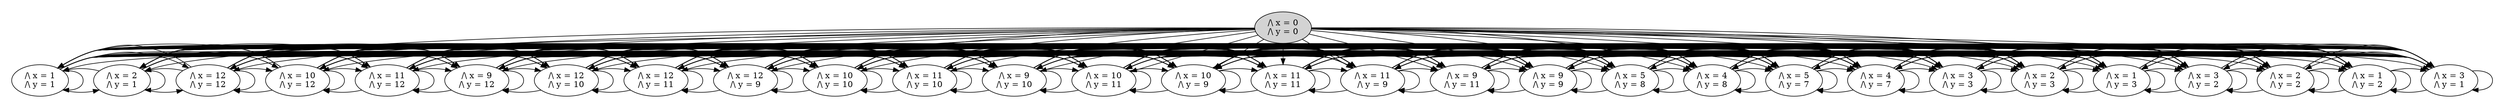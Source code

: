 strict digraph DiskGraph {
nodesep=0.35;
subgraph cluster_graph {
color="white";
1317622219392791164 [label="/\\ x = 0\n/\\ y = 0",style = filled]
1317622219392791164 -> -5135245217667083873 [label="",color="black",fontcolor="black"];
-5135245217667083873 [label="/\\ x = 1\n/\\ y = 1"];
1317622219392791164 -> 3194718562996887924 [label="",color="black",fontcolor="black"];
3194718562996887924 [label="/\\ x = 2\n/\\ y = 1"];
1317622219392791164 -> 6913057898010587437 [label="",color="black",fontcolor="black"];
6913057898010587437 [label="/\\ x = 3\n/\\ y = 1"];
1317622219392791164 -> -6107334885006858218 [label="",color="black",fontcolor="black"];
-6107334885006858218 [label="/\\ x = 1\n/\\ y = 2"];
1317622219392791164 -> 4598308751160121597 [label="",color="black",fontcolor="black"];
4598308751160121597 [label="/\\ x = 2\n/\\ y = 2"];
1317622219392791164 -> 5509467366236326052 [label="",color="black",fontcolor="black"];
5509467366236326052 [label="/\\ x = 3\n/\\ y = 2"];
1317622219392791164 -> 8244198208000531372 [label="",color="black",fontcolor="black"];
8244198208000531372 [label="/\\ x = 1\n/\\ y = 3"];
1317622219392791164 -> -1835396468595217593 [label="",color="black",fontcolor="black"];
-1835396468595217593 [label="/\\ x = 2\n/\\ y = 3"];
1317622219392791164 -> -7700404733365208290 [label="",color="black",fontcolor="black"];
-7700404733365208290 [label="/\\ x = 3\n/\\ y = 3"];
1317622219392791164 -> 6556685503993503479 [label="",color="black",fontcolor="black"];
6556685503993503479 [label="/\\ x = 4\n/\\ y = 7"];
1317622219392791164 -> 2980240189007056558 [label="",color="black",fontcolor="black"];
2980240189007056558 [label="/\\ x = 5\n/\\ y = 7"];
1317622219392791164 -> 535330184609923418 [label="",color="black",fontcolor="black"];
535330184609923418 [label="/\\ x = 4\n/\\ y = 8"];
1317622219392791164 -> 8415021963530965251 [label="",color="black",fontcolor="black"];
8415021963530965251 [label="/\\ x = 5\n/\\ y = 8"];
1317622219392791164 -> 1071467287095589787 [label="",color="black",fontcolor="black"];
1071467287095589787 [label="/\\ x = 9\n/\\ y = 9"];
1317622219392791164 -> -4320030751326326360 [label="",color="black",fontcolor="black"];
-4320030751326326360 [label="/\\ x = 9\n/\\ y = 11"];
1317622219392791164 -> -1615259595351549143 [label="",color="black",fontcolor="black"];
-1615259595351549143 [label="/\\ x = 11\n/\\ y = 9"];
1317622219392791164 -> 2542219099327500570 [label="",color="black",fontcolor="black"];
2542219099327500570 [label="/\\ x = 11\n/\\ y = 11"];
1317622219392791164 -> -7336214362796848272 [label="",color="black",fontcolor="black"];
-7336214362796848272 [label="/\\ x = 10\n/\\ y = 9"];
1317622219392791164 -> 5828274599536001347 [label="",color="black",fontcolor="black"];
5828274599536001347 [label="/\\ x = 10\n/\\ y = 11"];
1317622219392791164 -> -1615259595351549143 [label="",color="black",fontcolor="black"];
1317622219392791164 -> 2542219099327500570 [label="",color="black",fontcolor="black"];
1317622219392791164 -> 2115301196250350098 [label="",color="black",fontcolor="black"];
2115301196250350098 [label="/\\ x = 9\n/\\ y = 10"];
1317622219392791164 -> -4320030751326326360 [label="",color="black",fontcolor="black"];
1317622219392791164 -> -427592247958494560 [label="",color="black",fontcolor="black"];
-427592247958494560 [label="/\\ x = 11\n/\\ y = 10"];
1317622219392791164 -> 2542219099327500570 [label="",color="black",fontcolor="black"];
1317622219392791164 -> -8523883565595839751 [label="",color="black",fontcolor="black"];
-8523883565595839751 [label="/\\ x = 10\n/\\ y = 10"];
1317622219392791164 -> 5828274599536001347 [label="",color="black",fontcolor="black"];
1317622219392791164 -> -427592247958494560 [label="",color="black",fontcolor="black"];
1317622219392791164 -> 2542219099327500570 [label="",color="black",fontcolor="black"];
1317622219392791164 -> 1071467287095589787 [label="",color="black",fontcolor="black"];
1317622219392791164 -> -4320030751326326360 [label="",color="black",fontcolor="black"];
1317622219392791164 -> -3778433136864032799 [label="",color="black",fontcolor="black"];
-3778433136864032799 [label="/\\ x = 12\n/\\ y = 9"];
1317622219392791164 -> 90907815564086738 [label="",color="black",fontcolor="black"];
90907815564086738 [label="/\\ x = 12\n/\\ y = 11"];
1317622219392791164 -> -7336214362796848272 [label="",color="black",fontcolor="black"];
1317622219392791164 -> 5828274599536001347 [label="",color="black",fontcolor="black"];
1317622219392791164 -> -3778433136864032799 [label="",color="black",fontcolor="black"];
1317622219392791164 -> 90907815564086738 [label="",color="black",fontcolor="black"];
1317622219392791164 -> 2115301196250350098 [label="",color="black",fontcolor="black"];
1317622219392791164 -> -4320030751326326360 [label="",color="black",fontcolor="black"];
1317622219392791164 -> -2876148705405616536 [label="",color="black",fontcolor="black"];
-2876148705405616536 [label="/\\ x = 12\n/\\ y = 10"];
1317622219392791164 -> 90907815564086738 [label="",color="black",fontcolor="black"];
1317622219392791164 -> -8523883565595839751 [label="",color="black",fontcolor="black"];
1317622219392791164 -> 5828274599536001347 [label="",color="black",fontcolor="black"];
1317622219392791164 -> -2876148705405616536 [label="",color="black",fontcolor="black"];
1317622219392791164 -> 90907815564086738 [label="",color="black",fontcolor="black"];
1317622219392791164 -> 1071467287095589787 [label="",color="black",fontcolor="black"];
1317622219392791164 -> 4201905633257812224 [label="",color="black",fontcolor="black"];
4201905633257812224 [label="/\\ x = 9\n/\\ y = 12"];
1317622219392791164 -> -1615259595351549143 [label="",color="black",fontcolor="black"];
1317622219392791164 -> -2514197372200529486 [label="",color="black",fontcolor="black"];
-2514197372200529486 [label="/\\ x = 11\n/\\ y = 12"];
1317622219392791164 -> -7336214362796848272 [label="",color="black",fontcolor="black"];
1317622219392791164 -> -5855188740382408213 [label="",color="black",fontcolor="black"];
-5855188740382408213 [label="/\\ x = 10\n/\\ y = 12"];
1317622219392791164 -> -1615259595351549143 [label="",color="black",fontcolor="black"];
1317622219392791164 -> -2514197372200529486 [label="",color="black",fontcolor="black"];
1317622219392791164 -> 2115301196250350098 [label="",color="black",fontcolor="black"];
1317622219392791164 -> 4201905633257812224 [label="",color="black",fontcolor="black"];
1317622219392791164 -> -427592247958494560 [label="",color="black",fontcolor="black"];
1317622219392791164 -> -2514197372200529486 [label="",color="black",fontcolor="black"];
1317622219392791164 -> -8523883565595839751 [label="",color="black",fontcolor="black"];
1317622219392791164 -> -5855188740382408213 [label="",color="black",fontcolor="black"];
1317622219392791164 -> -427592247958494560 [label="",color="black",fontcolor="black"];
1317622219392791164 -> -2514197372200529486 [label="",color="black",fontcolor="black"];
1317622219392791164 -> 1071467287095589787 [label="",color="black",fontcolor="black"];
1317622219392791164 -> 4201905633257812224 [label="",color="black",fontcolor="black"];
1317622219392791164 -> -3778433136864032799 [label="",color="black",fontcolor="black"];
1317622219392791164 -> -63340461634073222 [label="",color="black",fontcolor="black"];
-63340461634073222 [label="/\\ x = 12\n/\\ y = 12"];
1317622219392791164 -> -7336214362796848272 [label="",color="black",fontcolor="black"];
1317622219392791164 -> -5855188740382408213 [label="",color="black",fontcolor="black"];
1317622219392791164 -> -3778433136864032799 [label="",color="black",fontcolor="black"];
1317622219392791164 -> -63340461634073222 [label="",color="black",fontcolor="black"];
1317622219392791164 -> 2115301196250350098 [label="",color="black",fontcolor="black"];
1317622219392791164 -> 4201905633257812224 [label="",color="black",fontcolor="black"];
1317622219392791164 -> -2876148705405616536 [label="",color="black",fontcolor="black"];
1317622219392791164 -> -63340461634073222 [label="",color="black",fontcolor="black"];
1317622219392791164 -> -8523883565595839751 [label="",color="black",fontcolor="black"];
1317622219392791164 -> -5855188740382408213 [label="",color="black",fontcolor="black"];
1317622219392791164 -> -2876148705405616536 [label="",color="black",fontcolor="black"];
1317622219392791164 -> -63340461634073222 [label="",color="black",fontcolor="black"];
-5135245217667083873 -> -5135245217667083873 [label="",color="black",fontcolor="black"];
-5135245217667083873 -> 3194718562996887924 [label="",color="black",fontcolor="black"];
-5135245217667083873 -> 6913057898010587437 [label="",color="black",fontcolor="black"];
-5135245217667083873 -> -6107334885006858218 [label="",color="black",fontcolor="black"];
-5135245217667083873 -> 4598308751160121597 [label="",color="black",fontcolor="black"];
-5135245217667083873 -> 5509467366236326052 [label="",color="black",fontcolor="black"];
-5135245217667083873 -> 8244198208000531372 [label="",color="black",fontcolor="black"];
-5135245217667083873 -> -1835396468595217593 [label="",color="black",fontcolor="black"];
-5135245217667083873 -> -7700404733365208290 [label="",color="black",fontcolor="black"];
-5135245217667083873 -> 6556685503993503479 [label="",color="black",fontcolor="black"];
-5135245217667083873 -> 2980240189007056558 [label="",color="black",fontcolor="black"];
-5135245217667083873 -> 535330184609923418 [label="",color="black",fontcolor="black"];
-5135245217667083873 -> 8415021963530965251 [label="",color="black",fontcolor="black"];
-5135245217667083873 -> 1071467287095589787 [label="",color="black",fontcolor="black"];
-5135245217667083873 -> -4320030751326326360 [label="",color="black",fontcolor="black"];
-5135245217667083873 -> -1615259595351549143 [label="",color="black",fontcolor="black"];
-5135245217667083873 -> 2542219099327500570 [label="",color="black",fontcolor="black"];
-5135245217667083873 -> -7336214362796848272 [label="",color="black",fontcolor="black"];
-5135245217667083873 -> 5828274599536001347 [label="",color="black",fontcolor="black"];
-5135245217667083873 -> -1615259595351549143 [label="",color="black",fontcolor="black"];
-5135245217667083873 -> 2542219099327500570 [label="",color="black",fontcolor="black"];
-5135245217667083873 -> 2115301196250350098 [label="",color="black",fontcolor="black"];
-5135245217667083873 -> -4320030751326326360 [label="",color="black",fontcolor="black"];
-5135245217667083873 -> -427592247958494560 [label="",color="black",fontcolor="black"];
-5135245217667083873 -> 2542219099327500570 [label="",color="black",fontcolor="black"];
-5135245217667083873 -> -8523883565595839751 [label="",color="black",fontcolor="black"];
-5135245217667083873 -> 5828274599536001347 [label="",color="black",fontcolor="black"];
-5135245217667083873 -> -427592247958494560 [label="",color="black",fontcolor="black"];
-5135245217667083873 -> 2542219099327500570 [label="",color="black",fontcolor="black"];
-5135245217667083873 -> 1071467287095589787 [label="",color="black",fontcolor="black"];
-5135245217667083873 -> -4320030751326326360 [label="",color="black",fontcolor="black"];
-5135245217667083873 -> -3778433136864032799 [label="",color="black",fontcolor="black"];
-5135245217667083873 -> 90907815564086738 [label="",color="black",fontcolor="black"];
-5135245217667083873 -> -7336214362796848272 [label="",color="black",fontcolor="black"];
-5135245217667083873 -> 5828274599536001347 [label="",color="black",fontcolor="black"];
-5135245217667083873 -> -3778433136864032799 [label="",color="black",fontcolor="black"];
-5135245217667083873 -> 90907815564086738 [label="",color="black",fontcolor="black"];
-5135245217667083873 -> 2115301196250350098 [label="",color="black",fontcolor="black"];
-5135245217667083873 -> -4320030751326326360 [label="",color="black",fontcolor="black"];
-5135245217667083873 -> -2876148705405616536 [label="",color="black",fontcolor="black"];
-5135245217667083873 -> 90907815564086738 [label="",color="black",fontcolor="black"];
-5135245217667083873 -> -8523883565595839751 [label="",color="black",fontcolor="black"];
-5135245217667083873 -> 5828274599536001347 [label="",color="black",fontcolor="black"];
-5135245217667083873 -> -2876148705405616536 [label="",color="black",fontcolor="black"];
-5135245217667083873 -> 90907815564086738 [label="",color="black",fontcolor="black"];
-5135245217667083873 -> 1071467287095589787 [label="",color="black",fontcolor="black"];
-5135245217667083873 -> 4201905633257812224 [label="",color="black",fontcolor="black"];
-5135245217667083873 -> -1615259595351549143 [label="",color="black",fontcolor="black"];
-5135245217667083873 -> -2514197372200529486 [label="",color="black",fontcolor="black"];
-5135245217667083873 -> -7336214362796848272 [label="",color="black",fontcolor="black"];
-5135245217667083873 -> -5855188740382408213 [label="",color="black",fontcolor="black"];
-5135245217667083873 -> -1615259595351549143 [label="",color="black",fontcolor="black"];
-5135245217667083873 -> -2514197372200529486 [label="",color="black",fontcolor="black"];
-5135245217667083873 -> 2115301196250350098 [label="",color="black",fontcolor="black"];
-5135245217667083873 -> 4201905633257812224 [label="",color="black",fontcolor="black"];
-5135245217667083873 -> -427592247958494560 [label="",color="black",fontcolor="black"];
-5135245217667083873 -> -2514197372200529486 [label="",color="black",fontcolor="black"];
-5135245217667083873 -> -8523883565595839751 [label="",color="black",fontcolor="black"];
-5135245217667083873 -> -5855188740382408213 [label="",color="black",fontcolor="black"];
-5135245217667083873 -> -427592247958494560 [label="",color="black",fontcolor="black"];
-5135245217667083873 -> -2514197372200529486 [label="",color="black",fontcolor="black"];
-5135245217667083873 -> 1071467287095589787 [label="",color="black",fontcolor="black"];
-5135245217667083873 -> 4201905633257812224 [label="",color="black",fontcolor="black"];
-5135245217667083873 -> -3778433136864032799 [label="",color="black",fontcolor="black"];
-5135245217667083873 -> -63340461634073222 [label="",color="black",fontcolor="black"];
-5135245217667083873 -> -7336214362796848272 [label="",color="black",fontcolor="black"];
-5135245217667083873 -> -5855188740382408213 [label="",color="black",fontcolor="black"];
-5135245217667083873 -> -3778433136864032799 [label="",color="black",fontcolor="black"];
-5135245217667083873 -> -63340461634073222 [label="",color="black",fontcolor="black"];
-5135245217667083873 -> 2115301196250350098 [label="",color="black",fontcolor="black"];
-5135245217667083873 -> 4201905633257812224 [label="",color="black",fontcolor="black"];
-5135245217667083873 -> -2876148705405616536 [label="",color="black",fontcolor="black"];
-5135245217667083873 -> -63340461634073222 [label="",color="black",fontcolor="black"];
-5135245217667083873 -> -8523883565595839751 [label="",color="black",fontcolor="black"];
-5135245217667083873 -> -5855188740382408213 [label="",color="black",fontcolor="black"];
-5135245217667083873 -> -2876148705405616536 [label="",color="black",fontcolor="black"];
-5135245217667083873 -> -63340461634073222 [label="",color="black",fontcolor="black"];
3194718562996887924 -> -5135245217667083873 [label="",color="black",fontcolor="black"];
3194718562996887924 -> 3194718562996887924 [label="",color="black",fontcolor="black"];
3194718562996887924 -> 6913057898010587437 [label="",color="black",fontcolor="black"];
3194718562996887924 -> -6107334885006858218 [label="",color="black",fontcolor="black"];
3194718562996887924 -> 4598308751160121597 [label="",color="black",fontcolor="black"];
3194718562996887924 -> 5509467366236326052 [label="",color="black",fontcolor="black"];
3194718562996887924 -> 8244198208000531372 [label="",color="black",fontcolor="black"];
3194718562996887924 -> -1835396468595217593 [label="",color="black",fontcolor="black"];
3194718562996887924 -> -7700404733365208290 [label="",color="black",fontcolor="black"];
3194718562996887924 -> 6556685503993503479 [label="",color="black",fontcolor="black"];
3194718562996887924 -> 2980240189007056558 [label="",color="black",fontcolor="black"];
3194718562996887924 -> 535330184609923418 [label="",color="black",fontcolor="black"];
3194718562996887924 -> 8415021963530965251 [label="",color="black",fontcolor="black"];
3194718562996887924 -> 1071467287095589787 [label="",color="black",fontcolor="black"];
3194718562996887924 -> -4320030751326326360 [label="",color="black",fontcolor="black"];
3194718562996887924 -> -1615259595351549143 [label="",color="black",fontcolor="black"];
3194718562996887924 -> 2542219099327500570 [label="",color="black",fontcolor="black"];
3194718562996887924 -> -7336214362796848272 [label="",color="black",fontcolor="black"];
3194718562996887924 -> 5828274599536001347 [label="",color="black",fontcolor="black"];
3194718562996887924 -> -1615259595351549143 [label="",color="black",fontcolor="black"];
3194718562996887924 -> 2542219099327500570 [label="",color="black",fontcolor="black"];
3194718562996887924 -> 2115301196250350098 [label="",color="black",fontcolor="black"];
3194718562996887924 -> -4320030751326326360 [label="",color="black",fontcolor="black"];
3194718562996887924 -> -427592247958494560 [label="",color="black",fontcolor="black"];
3194718562996887924 -> 2542219099327500570 [label="",color="black",fontcolor="black"];
3194718562996887924 -> -8523883565595839751 [label="",color="black",fontcolor="black"];
3194718562996887924 -> 5828274599536001347 [label="",color="black",fontcolor="black"];
3194718562996887924 -> -427592247958494560 [label="",color="black",fontcolor="black"];
3194718562996887924 -> 2542219099327500570 [label="",color="black",fontcolor="black"];
3194718562996887924 -> 1071467287095589787 [label="",color="black",fontcolor="black"];
3194718562996887924 -> -4320030751326326360 [label="",color="black",fontcolor="black"];
3194718562996887924 -> -3778433136864032799 [label="",color="black",fontcolor="black"];
3194718562996887924 -> 90907815564086738 [label="",color="black",fontcolor="black"];
3194718562996887924 -> -7336214362796848272 [label="",color="black",fontcolor="black"];
3194718562996887924 -> 5828274599536001347 [label="",color="black",fontcolor="black"];
3194718562996887924 -> -3778433136864032799 [label="",color="black",fontcolor="black"];
3194718562996887924 -> 90907815564086738 [label="",color="black",fontcolor="black"];
3194718562996887924 -> 2115301196250350098 [label="",color="black",fontcolor="black"];
3194718562996887924 -> -4320030751326326360 [label="",color="black",fontcolor="black"];
3194718562996887924 -> -2876148705405616536 [label="",color="black",fontcolor="black"];
3194718562996887924 -> 90907815564086738 [label="",color="black",fontcolor="black"];
3194718562996887924 -> -8523883565595839751 [label="",color="black",fontcolor="black"];
3194718562996887924 -> 5828274599536001347 [label="",color="black",fontcolor="black"];
3194718562996887924 -> -2876148705405616536 [label="",color="black",fontcolor="black"];
3194718562996887924 -> 90907815564086738 [label="",color="black",fontcolor="black"];
3194718562996887924 -> 1071467287095589787 [label="",color="black",fontcolor="black"];
3194718562996887924 -> 4201905633257812224 [label="",color="black",fontcolor="black"];
3194718562996887924 -> -1615259595351549143 [label="",color="black",fontcolor="black"];
3194718562996887924 -> -2514197372200529486 [label="",color="black",fontcolor="black"];
3194718562996887924 -> -7336214362796848272 [label="",color="black",fontcolor="black"];
3194718562996887924 -> -5855188740382408213 [label="",color="black",fontcolor="black"];
3194718562996887924 -> -1615259595351549143 [label="",color="black",fontcolor="black"];
3194718562996887924 -> -2514197372200529486 [label="",color="black",fontcolor="black"];
3194718562996887924 -> 2115301196250350098 [label="",color="black",fontcolor="black"];
3194718562996887924 -> 4201905633257812224 [label="",color="black",fontcolor="black"];
3194718562996887924 -> -427592247958494560 [label="",color="black",fontcolor="black"];
3194718562996887924 -> -2514197372200529486 [label="",color="black",fontcolor="black"];
3194718562996887924 -> -8523883565595839751 [label="",color="black",fontcolor="black"];
3194718562996887924 -> -5855188740382408213 [label="",color="black",fontcolor="black"];
3194718562996887924 -> -427592247958494560 [label="",color="black",fontcolor="black"];
3194718562996887924 -> -2514197372200529486 [label="",color="black",fontcolor="black"];
3194718562996887924 -> 1071467287095589787 [label="",color="black",fontcolor="black"];
3194718562996887924 -> 4201905633257812224 [label="",color="black",fontcolor="black"];
3194718562996887924 -> -3778433136864032799 [label="",color="black",fontcolor="black"];
3194718562996887924 -> -63340461634073222 [label="",color="black",fontcolor="black"];
3194718562996887924 -> -7336214362796848272 [label="",color="black",fontcolor="black"];
3194718562996887924 -> -5855188740382408213 [label="",color="black",fontcolor="black"];
3194718562996887924 -> -3778433136864032799 [label="",color="black",fontcolor="black"];
3194718562996887924 -> -63340461634073222 [label="",color="black",fontcolor="black"];
3194718562996887924 -> 2115301196250350098 [label="",color="black",fontcolor="black"];
3194718562996887924 -> 4201905633257812224 [label="",color="black",fontcolor="black"];
3194718562996887924 -> -2876148705405616536 [label="",color="black",fontcolor="black"];
3194718562996887924 -> -63340461634073222 [label="",color="black",fontcolor="black"];
3194718562996887924 -> -8523883565595839751 [label="",color="black",fontcolor="black"];
3194718562996887924 -> -5855188740382408213 [label="",color="black",fontcolor="black"];
3194718562996887924 -> -2876148705405616536 [label="",color="black",fontcolor="black"];
3194718562996887924 -> -63340461634073222 [label="",color="black",fontcolor="black"];
6913057898010587437 -> -5135245217667083873 [label="",color="black",fontcolor="black"];
6913057898010587437 -> 3194718562996887924 [label="",color="black",fontcolor="black"];
6913057898010587437 -> 6913057898010587437 [label="",color="black",fontcolor="black"];
6913057898010587437 -> -6107334885006858218 [label="",color="black",fontcolor="black"];
6913057898010587437 -> 4598308751160121597 [label="",color="black",fontcolor="black"];
6913057898010587437 -> 5509467366236326052 [label="",color="black",fontcolor="black"];
6913057898010587437 -> 8244198208000531372 [label="",color="black",fontcolor="black"];
6913057898010587437 -> -1835396468595217593 [label="",color="black",fontcolor="black"];
6913057898010587437 -> -7700404733365208290 [label="",color="black",fontcolor="black"];
6913057898010587437 -> 6556685503993503479 [label="",color="black",fontcolor="black"];
6913057898010587437 -> 2980240189007056558 [label="",color="black",fontcolor="black"];
6913057898010587437 -> 535330184609923418 [label="",color="black",fontcolor="black"];
6913057898010587437 -> 8415021963530965251 [label="",color="black",fontcolor="black"];
6913057898010587437 -> 1071467287095589787 [label="",color="black",fontcolor="black"];
6913057898010587437 -> -4320030751326326360 [label="",color="black",fontcolor="black"];
6913057898010587437 -> -1615259595351549143 [label="",color="black",fontcolor="black"];
6913057898010587437 -> 2542219099327500570 [label="",color="black",fontcolor="black"];
6913057898010587437 -> -7336214362796848272 [label="",color="black",fontcolor="black"];
6913057898010587437 -> 5828274599536001347 [label="",color="black",fontcolor="black"];
6913057898010587437 -> -1615259595351549143 [label="",color="black",fontcolor="black"];
6913057898010587437 -> 2542219099327500570 [label="",color="black",fontcolor="black"];
6913057898010587437 -> 2115301196250350098 [label="",color="black",fontcolor="black"];
6913057898010587437 -> -4320030751326326360 [label="",color="black",fontcolor="black"];
6913057898010587437 -> -427592247958494560 [label="",color="black",fontcolor="black"];
6913057898010587437 -> 2542219099327500570 [label="",color="black",fontcolor="black"];
6913057898010587437 -> -8523883565595839751 [label="",color="black",fontcolor="black"];
6913057898010587437 -> 5828274599536001347 [label="",color="black",fontcolor="black"];
6913057898010587437 -> -427592247958494560 [label="",color="black",fontcolor="black"];
6913057898010587437 -> 2542219099327500570 [label="",color="black",fontcolor="black"];
6913057898010587437 -> 1071467287095589787 [label="",color="black",fontcolor="black"];
6913057898010587437 -> -4320030751326326360 [label="",color="black",fontcolor="black"];
6913057898010587437 -> -3778433136864032799 [label="",color="black",fontcolor="black"];
6913057898010587437 -> 90907815564086738 [label="",color="black",fontcolor="black"];
6913057898010587437 -> -7336214362796848272 [label="",color="black",fontcolor="black"];
6913057898010587437 -> 5828274599536001347 [label="",color="black",fontcolor="black"];
6913057898010587437 -> -3778433136864032799 [label="",color="black",fontcolor="black"];
6913057898010587437 -> 90907815564086738 [label="",color="black",fontcolor="black"];
6913057898010587437 -> 2115301196250350098 [label="",color="black",fontcolor="black"];
6913057898010587437 -> -4320030751326326360 [label="",color="black",fontcolor="black"];
6913057898010587437 -> -2876148705405616536 [label="",color="black",fontcolor="black"];
6913057898010587437 -> 90907815564086738 [label="",color="black",fontcolor="black"];
6913057898010587437 -> -8523883565595839751 [label="",color="black",fontcolor="black"];
6913057898010587437 -> 5828274599536001347 [label="",color="black",fontcolor="black"];
6913057898010587437 -> -2876148705405616536 [label="",color="black",fontcolor="black"];
6913057898010587437 -> 90907815564086738 [label="",color="black",fontcolor="black"];
6913057898010587437 -> 1071467287095589787 [label="",color="black",fontcolor="black"];
6913057898010587437 -> 4201905633257812224 [label="",color="black",fontcolor="black"];
6913057898010587437 -> -1615259595351549143 [label="",color="black",fontcolor="black"];
6913057898010587437 -> -2514197372200529486 [label="",color="black",fontcolor="black"];
6913057898010587437 -> -7336214362796848272 [label="",color="black",fontcolor="black"];
6913057898010587437 -> -5855188740382408213 [label="",color="black",fontcolor="black"];
6913057898010587437 -> -1615259595351549143 [label="",color="black",fontcolor="black"];
6913057898010587437 -> -2514197372200529486 [label="",color="black",fontcolor="black"];
6913057898010587437 -> 2115301196250350098 [label="",color="black",fontcolor="black"];
6913057898010587437 -> 4201905633257812224 [label="",color="black",fontcolor="black"];
6913057898010587437 -> -427592247958494560 [label="",color="black",fontcolor="black"];
6913057898010587437 -> -2514197372200529486 [label="",color="black",fontcolor="black"];
6913057898010587437 -> -8523883565595839751 [label="",color="black",fontcolor="black"];
6913057898010587437 -> -5855188740382408213 [label="",color="black",fontcolor="black"];
6913057898010587437 -> -427592247958494560 [label="",color="black",fontcolor="black"];
6913057898010587437 -> -2514197372200529486 [label="",color="black",fontcolor="black"];
6913057898010587437 -> 1071467287095589787 [label="",color="black",fontcolor="black"];
6913057898010587437 -> 4201905633257812224 [label="",color="black",fontcolor="black"];
6913057898010587437 -> -3778433136864032799 [label="",color="black",fontcolor="black"];
6913057898010587437 -> -63340461634073222 [label="",color="black",fontcolor="black"];
6913057898010587437 -> -7336214362796848272 [label="",color="black",fontcolor="black"];
6913057898010587437 -> -5855188740382408213 [label="",color="black",fontcolor="black"];
6913057898010587437 -> -3778433136864032799 [label="",color="black",fontcolor="black"];
6913057898010587437 -> -63340461634073222 [label="",color="black",fontcolor="black"];
6913057898010587437 -> 2115301196250350098 [label="",color="black",fontcolor="black"];
6913057898010587437 -> 4201905633257812224 [label="",color="black",fontcolor="black"];
6913057898010587437 -> -2876148705405616536 [label="",color="black",fontcolor="black"];
6913057898010587437 -> -63340461634073222 [label="",color="black",fontcolor="black"];
6913057898010587437 -> -8523883565595839751 [label="",color="black",fontcolor="black"];
6913057898010587437 -> -5855188740382408213 [label="",color="black",fontcolor="black"];
6913057898010587437 -> -2876148705405616536 [label="",color="black",fontcolor="black"];
6913057898010587437 -> -63340461634073222 [label="",color="black",fontcolor="black"];
-6107334885006858218 -> -5135245217667083873 [label="",color="black",fontcolor="black"];
-6107334885006858218 -> 3194718562996887924 [label="",color="black",fontcolor="black"];
-6107334885006858218 -> 6913057898010587437 [label="",color="black",fontcolor="black"];
-6107334885006858218 -> -6107334885006858218 [label="",color="black",fontcolor="black"];
-6107334885006858218 -> 4598308751160121597 [label="",color="black",fontcolor="black"];
-6107334885006858218 -> 5509467366236326052 [label="",color="black",fontcolor="black"];
-6107334885006858218 -> 8244198208000531372 [label="",color="black",fontcolor="black"];
-6107334885006858218 -> -1835396468595217593 [label="",color="black",fontcolor="black"];
-6107334885006858218 -> -7700404733365208290 [label="",color="black",fontcolor="black"];
-6107334885006858218 -> 6556685503993503479 [label="",color="black",fontcolor="black"];
-6107334885006858218 -> 2980240189007056558 [label="",color="black",fontcolor="black"];
-6107334885006858218 -> 535330184609923418 [label="",color="black",fontcolor="black"];
-6107334885006858218 -> 8415021963530965251 [label="",color="black",fontcolor="black"];
-6107334885006858218 -> 1071467287095589787 [label="",color="black",fontcolor="black"];
-6107334885006858218 -> -4320030751326326360 [label="",color="black",fontcolor="black"];
-6107334885006858218 -> -1615259595351549143 [label="",color="black",fontcolor="black"];
-6107334885006858218 -> 2542219099327500570 [label="",color="black",fontcolor="black"];
-6107334885006858218 -> -7336214362796848272 [label="",color="black",fontcolor="black"];
-6107334885006858218 -> 5828274599536001347 [label="",color="black",fontcolor="black"];
-6107334885006858218 -> -1615259595351549143 [label="",color="black",fontcolor="black"];
-6107334885006858218 -> 2542219099327500570 [label="",color="black",fontcolor="black"];
-6107334885006858218 -> 2115301196250350098 [label="",color="black",fontcolor="black"];
-6107334885006858218 -> -4320030751326326360 [label="",color="black",fontcolor="black"];
-6107334885006858218 -> -427592247958494560 [label="",color="black",fontcolor="black"];
-6107334885006858218 -> 2542219099327500570 [label="",color="black",fontcolor="black"];
-6107334885006858218 -> -8523883565595839751 [label="",color="black",fontcolor="black"];
-6107334885006858218 -> 5828274599536001347 [label="",color="black",fontcolor="black"];
-6107334885006858218 -> -427592247958494560 [label="",color="black",fontcolor="black"];
-6107334885006858218 -> 2542219099327500570 [label="",color="black",fontcolor="black"];
-6107334885006858218 -> 1071467287095589787 [label="",color="black",fontcolor="black"];
-6107334885006858218 -> -4320030751326326360 [label="",color="black",fontcolor="black"];
-6107334885006858218 -> -3778433136864032799 [label="",color="black",fontcolor="black"];
-6107334885006858218 -> 90907815564086738 [label="",color="black",fontcolor="black"];
-6107334885006858218 -> -7336214362796848272 [label="",color="black",fontcolor="black"];
-6107334885006858218 -> 5828274599536001347 [label="",color="black",fontcolor="black"];
-6107334885006858218 -> -3778433136864032799 [label="",color="black",fontcolor="black"];
-6107334885006858218 -> 90907815564086738 [label="",color="black",fontcolor="black"];
-6107334885006858218 -> 2115301196250350098 [label="",color="black",fontcolor="black"];
-6107334885006858218 -> -4320030751326326360 [label="",color="black",fontcolor="black"];
-6107334885006858218 -> -2876148705405616536 [label="",color="black",fontcolor="black"];
-6107334885006858218 -> 90907815564086738 [label="",color="black",fontcolor="black"];
-6107334885006858218 -> -8523883565595839751 [label="",color="black",fontcolor="black"];
-6107334885006858218 -> 5828274599536001347 [label="",color="black",fontcolor="black"];
-6107334885006858218 -> -2876148705405616536 [label="",color="black",fontcolor="black"];
-6107334885006858218 -> 90907815564086738 [label="",color="black",fontcolor="black"];
-6107334885006858218 -> 1071467287095589787 [label="",color="black",fontcolor="black"];
-6107334885006858218 -> 4201905633257812224 [label="",color="black",fontcolor="black"];
-6107334885006858218 -> -1615259595351549143 [label="",color="black",fontcolor="black"];
-6107334885006858218 -> -2514197372200529486 [label="",color="black",fontcolor="black"];
-6107334885006858218 -> -7336214362796848272 [label="",color="black",fontcolor="black"];
-6107334885006858218 -> -5855188740382408213 [label="",color="black",fontcolor="black"];
-6107334885006858218 -> -1615259595351549143 [label="",color="black",fontcolor="black"];
-6107334885006858218 -> -2514197372200529486 [label="",color="black",fontcolor="black"];
-6107334885006858218 -> 2115301196250350098 [label="",color="black",fontcolor="black"];
-6107334885006858218 -> 4201905633257812224 [label="",color="black",fontcolor="black"];
-6107334885006858218 -> -427592247958494560 [label="",color="black",fontcolor="black"];
-6107334885006858218 -> -2514197372200529486 [label="",color="black",fontcolor="black"];
-6107334885006858218 -> -8523883565595839751 [label="",color="black",fontcolor="black"];
-6107334885006858218 -> -5855188740382408213 [label="",color="black",fontcolor="black"];
-6107334885006858218 -> -427592247958494560 [label="",color="black",fontcolor="black"];
-6107334885006858218 -> -2514197372200529486 [label="",color="black",fontcolor="black"];
-6107334885006858218 -> 1071467287095589787 [label="",color="black",fontcolor="black"];
-6107334885006858218 -> 4201905633257812224 [label="",color="black",fontcolor="black"];
-6107334885006858218 -> -3778433136864032799 [label="",color="black",fontcolor="black"];
-6107334885006858218 -> -63340461634073222 [label="",color="black",fontcolor="black"];
-6107334885006858218 -> -7336214362796848272 [label="",color="black",fontcolor="black"];
-6107334885006858218 -> -5855188740382408213 [label="",color="black",fontcolor="black"];
-6107334885006858218 -> -3778433136864032799 [label="",color="black",fontcolor="black"];
-6107334885006858218 -> -63340461634073222 [label="",color="black",fontcolor="black"];
-6107334885006858218 -> 2115301196250350098 [label="",color="black",fontcolor="black"];
-6107334885006858218 -> 4201905633257812224 [label="",color="black",fontcolor="black"];
-6107334885006858218 -> -2876148705405616536 [label="",color="black",fontcolor="black"];
-6107334885006858218 -> -63340461634073222 [label="",color="black",fontcolor="black"];
-6107334885006858218 -> -8523883565595839751 [label="",color="black",fontcolor="black"];
-6107334885006858218 -> -5855188740382408213 [label="",color="black",fontcolor="black"];
-6107334885006858218 -> -2876148705405616536 [label="",color="black",fontcolor="black"];
-6107334885006858218 -> -63340461634073222 [label="",color="black",fontcolor="black"];
4598308751160121597 -> -5135245217667083873 [label="",color="black",fontcolor="black"];
4598308751160121597 -> 3194718562996887924 [label="",color="black",fontcolor="black"];
4598308751160121597 -> 6913057898010587437 [label="",color="black",fontcolor="black"];
4598308751160121597 -> -6107334885006858218 [label="",color="black",fontcolor="black"];
4598308751160121597 -> 4598308751160121597 [label="",color="black",fontcolor="black"];
4598308751160121597 -> 5509467366236326052 [label="",color="black",fontcolor="black"];
4598308751160121597 -> 8244198208000531372 [label="",color="black",fontcolor="black"];
4598308751160121597 -> -1835396468595217593 [label="",color="black",fontcolor="black"];
4598308751160121597 -> -7700404733365208290 [label="",color="black",fontcolor="black"];
4598308751160121597 -> 6556685503993503479 [label="",color="black",fontcolor="black"];
4598308751160121597 -> 2980240189007056558 [label="",color="black",fontcolor="black"];
4598308751160121597 -> 535330184609923418 [label="",color="black",fontcolor="black"];
4598308751160121597 -> 8415021963530965251 [label="",color="black",fontcolor="black"];
4598308751160121597 -> 1071467287095589787 [label="",color="black",fontcolor="black"];
4598308751160121597 -> -4320030751326326360 [label="",color="black",fontcolor="black"];
4598308751160121597 -> -1615259595351549143 [label="",color="black",fontcolor="black"];
4598308751160121597 -> 2542219099327500570 [label="",color="black",fontcolor="black"];
4598308751160121597 -> -7336214362796848272 [label="",color="black",fontcolor="black"];
4598308751160121597 -> 5828274599536001347 [label="",color="black",fontcolor="black"];
4598308751160121597 -> -1615259595351549143 [label="",color="black",fontcolor="black"];
4598308751160121597 -> 2542219099327500570 [label="",color="black",fontcolor="black"];
4598308751160121597 -> 2115301196250350098 [label="",color="black",fontcolor="black"];
4598308751160121597 -> -4320030751326326360 [label="",color="black",fontcolor="black"];
4598308751160121597 -> -427592247958494560 [label="",color="black",fontcolor="black"];
4598308751160121597 -> 2542219099327500570 [label="",color="black",fontcolor="black"];
4598308751160121597 -> -8523883565595839751 [label="",color="black",fontcolor="black"];
4598308751160121597 -> 5828274599536001347 [label="",color="black",fontcolor="black"];
4598308751160121597 -> -427592247958494560 [label="",color="black",fontcolor="black"];
4598308751160121597 -> 2542219099327500570 [label="",color="black",fontcolor="black"];
4598308751160121597 -> 1071467287095589787 [label="",color="black",fontcolor="black"];
4598308751160121597 -> -4320030751326326360 [label="",color="black",fontcolor="black"];
4598308751160121597 -> -3778433136864032799 [label="",color="black",fontcolor="black"];
4598308751160121597 -> 90907815564086738 [label="",color="black",fontcolor="black"];
4598308751160121597 -> -7336214362796848272 [label="",color="black",fontcolor="black"];
4598308751160121597 -> 5828274599536001347 [label="",color="black",fontcolor="black"];
4598308751160121597 -> -3778433136864032799 [label="",color="black",fontcolor="black"];
4598308751160121597 -> 90907815564086738 [label="",color="black",fontcolor="black"];
4598308751160121597 -> 2115301196250350098 [label="",color="black",fontcolor="black"];
4598308751160121597 -> -4320030751326326360 [label="",color="black",fontcolor="black"];
4598308751160121597 -> -2876148705405616536 [label="",color="black",fontcolor="black"];
4598308751160121597 -> 90907815564086738 [label="",color="black",fontcolor="black"];
4598308751160121597 -> -8523883565595839751 [label="",color="black",fontcolor="black"];
4598308751160121597 -> 5828274599536001347 [label="",color="black",fontcolor="black"];
4598308751160121597 -> -2876148705405616536 [label="",color="black",fontcolor="black"];
4598308751160121597 -> 90907815564086738 [label="",color="black",fontcolor="black"];
4598308751160121597 -> 1071467287095589787 [label="",color="black",fontcolor="black"];
4598308751160121597 -> 4201905633257812224 [label="",color="black",fontcolor="black"];
4598308751160121597 -> -1615259595351549143 [label="",color="black",fontcolor="black"];
4598308751160121597 -> -2514197372200529486 [label="",color="black",fontcolor="black"];
4598308751160121597 -> -7336214362796848272 [label="",color="black",fontcolor="black"];
4598308751160121597 -> -5855188740382408213 [label="",color="black",fontcolor="black"];
4598308751160121597 -> -1615259595351549143 [label="",color="black",fontcolor="black"];
4598308751160121597 -> -2514197372200529486 [label="",color="black",fontcolor="black"];
4598308751160121597 -> 2115301196250350098 [label="",color="black",fontcolor="black"];
4598308751160121597 -> 4201905633257812224 [label="",color="black",fontcolor="black"];
4598308751160121597 -> -427592247958494560 [label="",color="black",fontcolor="black"];
4598308751160121597 -> -2514197372200529486 [label="",color="black",fontcolor="black"];
4598308751160121597 -> -8523883565595839751 [label="",color="black",fontcolor="black"];
4598308751160121597 -> -5855188740382408213 [label="",color="black",fontcolor="black"];
4598308751160121597 -> -427592247958494560 [label="",color="black",fontcolor="black"];
4598308751160121597 -> -2514197372200529486 [label="",color="black",fontcolor="black"];
4598308751160121597 -> 1071467287095589787 [label="",color="black",fontcolor="black"];
4598308751160121597 -> 4201905633257812224 [label="",color="black",fontcolor="black"];
4598308751160121597 -> -3778433136864032799 [label="",color="black",fontcolor="black"];
4598308751160121597 -> -63340461634073222 [label="",color="black",fontcolor="black"];
4598308751160121597 -> -7336214362796848272 [label="",color="black",fontcolor="black"];
4598308751160121597 -> -5855188740382408213 [label="",color="black",fontcolor="black"];
4598308751160121597 -> -3778433136864032799 [label="",color="black",fontcolor="black"];
4598308751160121597 -> -63340461634073222 [label="",color="black",fontcolor="black"];
4598308751160121597 -> 2115301196250350098 [label="",color="black",fontcolor="black"];
4598308751160121597 -> 4201905633257812224 [label="",color="black",fontcolor="black"];
4598308751160121597 -> -2876148705405616536 [label="",color="black",fontcolor="black"];
4598308751160121597 -> -63340461634073222 [label="",color="black",fontcolor="black"];
4598308751160121597 -> -8523883565595839751 [label="",color="black",fontcolor="black"];
4598308751160121597 -> -5855188740382408213 [label="",color="black",fontcolor="black"];
4598308751160121597 -> -2876148705405616536 [label="",color="black",fontcolor="black"];
4598308751160121597 -> -63340461634073222 [label="",color="black",fontcolor="black"];
5509467366236326052 -> -5135245217667083873 [label="",color="black",fontcolor="black"];
5509467366236326052 -> 3194718562996887924 [label="",color="black",fontcolor="black"];
5509467366236326052 -> 6913057898010587437 [label="",color="black",fontcolor="black"];
5509467366236326052 -> -6107334885006858218 [label="",color="black",fontcolor="black"];
5509467366236326052 -> 4598308751160121597 [label="",color="black",fontcolor="black"];
5509467366236326052 -> 5509467366236326052 [label="",color="black",fontcolor="black"];
5509467366236326052 -> 8244198208000531372 [label="",color="black",fontcolor="black"];
5509467366236326052 -> -1835396468595217593 [label="",color="black",fontcolor="black"];
5509467366236326052 -> -7700404733365208290 [label="",color="black",fontcolor="black"];
5509467366236326052 -> 6556685503993503479 [label="",color="black",fontcolor="black"];
5509467366236326052 -> 2980240189007056558 [label="",color="black",fontcolor="black"];
5509467366236326052 -> 535330184609923418 [label="",color="black",fontcolor="black"];
5509467366236326052 -> 8415021963530965251 [label="",color="black",fontcolor="black"];
5509467366236326052 -> 1071467287095589787 [label="",color="black",fontcolor="black"];
5509467366236326052 -> -4320030751326326360 [label="",color="black",fontcolor="black"];
5509467366236326052 -> -1615259595351549143 [label="",color="black",fontcolor="black"];
5509467366236326052 -> 2542219099327500570 [label="",color="black",fontcolor="black"];
5509467366236326052 -> -7336214362796848272 [label="",color="black",fontcolor="black"];
5509467366236326052 -> 5828274599536001347 [label="",color="black",fontcolor="black"];
5509467366236326052 -> -1615259595351549143 [label="",color="black",fontcolor="black"];
5509467366236326052 -> 2542219099327500570 [label="",color="black",fontcolor="black"];
5509467366236326052 -> 2115301196250350098 [label="",color="black",fontcolor="black"];
5509467366236326052 -> -4320030751326326360 [label="",color="black",fontcolor="black"];
5509467366236326052 -> -427592247958494560 [label="",color="black",fontcolor="black"];
5509467366236326052 -> 2542219099327500570 [label="",color="black",fontcolor="black"];
5509467366236326052 -> -8523883565595839751 [label="",color="black",fontcolor="black"];
5509467366236326052 -> 5828274599536001347 [label="",color="black",fontcolor="black"];
5509467366236326052 -> -427592247958494560 [label="",color="black",fontcolor="black"];
5509467366236326052 -> 2542219099327500570 [label="",color="black",fontcolor="black"];
5509467366236326052 -> 1071467287095589787 [label="",color="black",fontcolor="black"];
5509467366236326052 -> -4320030751326326360 [label="",color="black",fontcolor="black"];
5509467366236326052 -> -3778433136864032799 [label="",color="black",fontcolor="black"];
5509467366236326052 -> 90907815564086738 [label="",color="black",fontcolor="black"];
5509467366236326052 -> -7336214362796848272 [label="",color="black",fontcolor="black"];
5509467366236326052 -> 5828274599536001347 [label="",color="black",fontcolor="black"];
5509467366236326052 -> -3778433136864032799 [label="",color="black",fontcolor="black"];
5509467366236326052 -> 90907815564086738 [label="",color="black",fontcolor="black"];
5509467366236326052 -> 2115301196250350098 [label="",color="black",fontcolor="black"];
5509467366236326052 -> -4320030751326326360 [label="",color="black",fontcolor="black"];
5509467366236326052 -> -2876148705405616536 [label="",color="black",fontcolor="black"];
5509467366236326052 -> 90907815564086738 [label="",color="black",fontcolor="black"];
5509467366236326052 -> -8523883565595839751 [label="",color="black",fontcolor="black"];
5509467366236326052 -> 5828274599536001347 [label="",color="black",fontcolor="black"];
5509467366236326052 -> -2876148705405616536 [label="",color="black",fontcolor="black"];
5509467366236326052 -> 90907815564086738 [label="",color="black",fontcolor="black"];
5509467366236326052 -> 1071467287095589787 [label="",color="black",fontcolor="black"];
5509467366236326052 -> 4201905633257812224 [label="",color="black",fontcolor="black"];
5509467366236326052 -> -1615259595351549143 [label="",color="black",fontcolor="black"];
5509467366236326052 -> -2514197372200529486 [label="",color="black",fontcolor="black"];
5509467366236326052 -> -7336214362796848272 [label="",color="black",fontcolor="black"];
5509467366236326052 -> -5855188740382408213 [label="",color="black",fontcolor="black"];
5509467366236326052 -> -1615259595351549143 [label="",color="black",fontcolor="black"];
5509467366236326052 -> -2514197372200529486 [label="",color="black",fontcolor="black"];
5509467366236326052 -> 2115301196250350098 [label="",color="black",fontcolor="black"];
5509467366236326052 -> 4201905633257812224 [label="",color="black",fontcolor="black"];
5509467366236326052 -> -427592247958494560 [label="",color="black",fontcolor="black"];
5509467366236326052 -> -2514197372200529486 [label="",color="black",fontcolor="black"];
5509467366236326052 -> -8523883565595839751 [label="",color="black",fontcolor="black"];
5509467366236326052 -> -5855188740382408213 [label="",color="black",fontcolor="black"];
5509467366236326052 -> -427592247958494560 [label="",color="black",fontcolor="black"];
5509467366236326052 -> -2514197372200529486 [label="",color="black",fontcolor="black"];
5509467366236326052 -> 1071467287095589787 [label="",color="black",fontcolor="black"];
5509467366236326052 -> 4201905633257812224 [label="",color="black",fontcolor="black"];
5509467366236326052 -> -3778433136864032799 [label="",color="black",fontcolor="black"];
5509467366236326052 -> -63340461634073222 [label="",color="black",fontcolor="black"];
5509467366236326052 -> -7336214362796848272 [label="",color="black",fontcolor="black"];
5509467366236326052 -> -5855188740382408213 [label="",color="black",fontcolor="black"];
5509467366236326052 -> -3778433136864032799 [label="",color="black",fontcolor="black"];
5509467366236326052 -> -63340461634073222 [label="",color="black",fontcolor="black"];
5509467366236326052 -> 2115301196250350098 [label="",color="black",fontcolor="black"];
5509467366236326052 -> 4201905633257812224 [label="",color="black",fontcolor="black"];
5509467366236326052 -> -2876148705405616536 [label="",color="black",fontcolor="black"];
5509467366236326052 -> -63340461634073222 [label="",color="black",fontcolor="black"];
5509467366236326052 -> -8523883565595839751 [label="",color="black",fontcolor="black"];
5509467366236326052 -> -5855188740382408213 [label="",color="black",fontcolor="black"];
5509467366236326052 -> -2876148705405616536 [label="",color="black",fontcolor="black"];
5509467366236326052 -> -63340461634073222 [label="",color="black",fontcolor="black"];
8244198208000531372 -> -5135245217667083873 [label="",color="black",fontcolor="black"];
8244198208000531372 -> 3194718562996887924 [label="",color="black",fontcolor="black"];
8244198208000531372 -> 6913057898010587437 [label="",color="black",fontcolor="black"];
8244198208000531372 -> -6107334885006858218 [label="",color="black",fontcolor="black"];
8244198208000531372 -> 4598308751160121597 [label="",color="black",fontcolor="black"];
8244198208000531372 -> 5509467366236326052 [label="",color="black",fontcolor="black"];
8244198208000531372 -> 8244198208000531372 [label="",color="black",fontcolor="black"];
8244198208000531372 -> -1835396468595217593 [label="",color="black",fontcolor="black"];
8244198208000531372 -> -7700404733365208290 [label="",color="black",fontcolor="black"];
8244198208000531372 -> 6556685503993503479 [label="",color="black",fontcolor="black"];
8244198208000531372 -> 2980240189007056558 [label="",color="black",fontcolor="black"];
8244198208000531372 -> 535330184609923418 [label="",color="black",fontcolor="black"];
8244198208000531372 -> 8415021963530965251 [label="",color="black",fontcolor="black"];
8244198208000531372 -> 1071467287095589787 [label="",color="black",fontcolor="black"];
8244198208000531372 -> -4320030751326326360 [label="",color="black",fontcolor="black"];
8244198208000531372 -> -1615259595351549143 [label="",color="black",fontcolor="black"];
8244198208000531372 -> 2542219099327500570 [label="",color="black",fontcolor="black"];
8244198208000531372 -> -7336214362796848272 [label="",color="black",fontcolor="black"];
8244198208000531372 -> 5828274599536001347 [label="",color="black",fontcolor="black"];
8244198208000531372 -> -1615259595351549143 [label="",color="black",fontcolor="black"];
8244198208000531372 -> 2542219099327500570 [label="",color="black",fontcolor="black"];
8244198208000531372 -> 2115301196250350098 [label="",color="black",fontcolor="black"];
8244198208000531372 -> -4320030751326326360 [label="",color="black",fontcolor="black"];
8244198208000531372 -> -427592247958494560 [label="",color="black",fontcolor="black"];
8244198208000531372 -> 2542219099327500570 [label="",color="black",fontcolor="black"];
8244198208000531372 -> -8523883565595839751 [label="",color="black",fontcolor="black"];
8244198208000531372 -> 5828274599536001347 [label="",color="black",fontcolor="black"];
8244198208000531372 -> -427592247958494560 [label="",color="black",fontcolor="black"];
8244198208000531372 -> 2542219099327500570 [label="",color="black",fontcolor="black"];
8244198208000531372 -> 1071467287095589787 [label="",color="black",fontcolor="black"];
8244198208000531372 -> -4320030751326326360 [label="",color="black",fontcolor="black"];
8244198208000531372 -> -3778433136864032799 [label="",color="black",fontcolor="black"];
8244198208000531372 -> 90907815564086738 [label="",color="black",fontcolor="black"];
8244198208000531372 -> -7336214362796848272 [label="",color="black",fontcolor="black"];
8244198208000531372 -> 5828274599536001347 [label="",color="black",fontcolor="black"];
8244198208000531372 -> -3778433136864032799 [label="",color="black",fontcolor="black"];
8244198208000531372 -> 90907815564086738 [label="",color="black",fontcolor="black"];
8244198208000531372 -> 2115301196250350098 [label="",color="black",fontcolor="black"];
8244198208000531372 -> -4320030751326326360 [label="",color="black",fontcolor="black"];
8244198208000531372 -> -2876148705405616536 [label="",color="black",fontcolor="black"];
8244198208000531372 -> 90907815564086738 [label="",color="black",fontcolor="black"];
8244198208000531372 -> -8523883565595839751 [label="",color="black",fontcolor="black"];
8244198208000531372 -> 5828274599536001347 [label="",color="black",fontcolor="black"];
8244198208000531372 -> -2876148705405616536 [label="",color="black",fontcolor="black"];
8244198208000531372 -> 90907815564086738 [label="",color="black",fontcolor="black"];
8244198208000531372 -> 1071467287095589787 [label="",color="black",fontcolor="black"];
8244198208000531372 -> 4201905633257812224 [label="",color="black",fontcolor="black"];
8244198208000531372 -> -1615259595351549143 [label="",color="black",fontcolor="black"];
8244198208000531372 -> -2514197372200529486 [label="",color="black",fontcolor="black"];
8244198208000531372 -> -7336214362796848272 [label="",color="black",fontcolor="black"];
8244198208000531372 -> -5855188740382408213 [label="",color="black",fontcolor="black"];
8244198208000531372 -> -1615259595351549143 [label="",color="black",fontcolor="black"];
8244198208000531372 -> -2514197372200529486 [label="",color="black",fontcolor="black"];
8244198208000531372 -> 2115301196250350098 [label="",color="black",fontcolor="black"];
8244198208000531372 -> 4201905633257812224 [label="",color="black",fontcolor="black"];
8244198208000531372 -> -427592247958494560 [label="",color="black",fontcolor="black"];
8244198208000531372 -> -2514197372200529486 [label="",color="black",fontcolor="black"];
8244198208000531372 -> -8523883565595839751 [label="",color="black",fontcolor="black"];
8244198208000531372 -> -5855188740382408213 [label="",color="black",fontcolor="black"];
8244198208000531372 -> -427592247958494560 [label="",color="black",fontcolor="black"];
8244198208000531372 -> -2514197372200529486 [label="",color="black",fontcolor="black"];
8244198208000531372 -> 1071467287095589787 [label="",color="black",fontcolor="black"];
8244198208000531372 -> 4201905633257812224 [label="",color="black",fontcolor="black"];
8244198208000531372 -> -3778433136864032799 [label="",color="black",fontcolor="black"];
8244198208000531372 -> -63340461634073222 [label="",color="black",fontcolor="black"];
8244198208000531372 -> -7336214362796848272 [label="",color="black",fontcolor="black"];
8244198208000531372 -> -5855188740382408213 [label="",color="black",fontcolor="black"];
8244198208000531372 -> -3778433136864032799 [label="",color="black",fontcolor="black"];
8244198208000531372 -> -63340461634073222 [label="",color="black",fontcolor="black"];
8244198208000531372 -> 2115301196250350098 [label="",color="black",fontcolor="black"];
8244198208000531372 -> 4201905633257812224 [label="",color="black",fontcolor="black"];
8244198208000531372 -> -2876148705405616536 [label="",color="black",fontcolor="black"];
8244198208000531372 -> -63340461634073222 [label="",color="black",fontcolor="black"];
8244198208000531372 -> -8523883565595839751 [label="",color="black",fontcolor="black"];
8244198208000531372 -> -5855188740382408213 [label="",color="black",fontcolor="black"];
8244198208000531372 -> -2876148705405616536 [label="",color="black",fontcolor="black"];
8244198208000531372 -> -63340461634073222 [label="",color="black",fontcolor="black"];
-1835396468595217593 -> -5135245217667083873 [label="",color="black",fontcolor="black"];
-1835396468595217593 -> 3194718562996887924 [label="",color="black",fontcolor="black"];
-1835396468595217593 -> 6913057898010587437 [label="",color="black",fontcolor="black"];
-1835396468595217593 -> -6107334885006858218 [label="",color="black",fontcolor="black"];
-1835396468595217593 -> 4598308751160121597 [label="",color="black",fontcolor="black"];
-1835396468595217593 -> 5509467366236326052 [label="",color="black",fontcolor="black"];
-1835396468595217593 -> 8244198208000531372 [label="",color="black",fontcolor="black"];
-1835396468595217593 -> -1835396468595217593 [label="",color="black",fontcolor="black"];
-1835396468595217593 -> -7700404733365208290 [label="",color="black",fontcolor="black"];
-1835396468595217593 -> 6556685503993503479 [label="",color="black",fontcolor="black"];
-1835396468595217593 -> 2980240189007056558 [label="",color="black",fontcolor="black"];
-1835396468595217593 -> 535330184609923418 [label="",color="black",fontcolor="black"];
-1835396468595217593 -> 8415021963530965251 [label="",color="black",fontcolor="black"];
-1835396468595217593 -> 1071467287095589787 [label="",color="black",fontcolor="black"];
-1835396468595217593 -> -4320030751326326360 [label="",color="black",fontcolor="black"];
-1835396468595217593 -> -1615259595351549143 [label="",color="black",fontcolor="black"];
-1835396468595217593 -> 2542219099327500570 [label="",color="black",fontcolor="black"];
-1835396468595217593 -> -7336214362796848272 [label="",color="black",fontcolor="black"];
-1835396468595217593 -> 5828274599536001347 [label="",color="black",fontcolor="black"];
-1835396468595217593 -> -1615259595351549143 [label="",color="black",fontcolor="black"];
-1835396468595217593 -> 2542219099327500570 [label="",color="black",fontcolor="black"];
-1835396468595217593 -> 2115301196250350098 [label="",color="black",fontcolor="black"];
-1835396468595217593 -> -4320030751326326360 [label="",color="black",fontcolor="black"];
-1835396468595217593 -> -427592247958494560 [label="",color="black",fontcolor="black"];
-1835396468595217593 -> 2542219099327500570 [label="",color="black",fontcolor="black"];
-1835396468595217593 -> -8523883565595839751 [label="",color="black",fontcolor="black"];
-1835396468595217593 -> 5828274599536001347 [label="",color="black",fontcolor="black"];
-1835396468595217593 -> -427592247958494560 [label="",color="black",fontcolor="black"];
-1835396468595217593 -> 2542219099327500570 [label="",color="black",fontcolor="black"];
-1835396468595217593 -> 1071467287095589787 [label="",color="black",fontcolor="black"];
-1835396468595217593 -> -4320030751326326360 [label="",color="black",fontcolor="black"];
-1835396468595217593 -> -3778433136864032799 [label="",color="black",fontcolor="black"];
-1835396468595217593 -> 90907815564086738 [label="",color="black",fontcolor="black"];
-1835396468595217593 -> -7336214362796848272 [label="",color="black",fontcolor="black"];
-1835396468595217593 -> 5828274599536001347 [label="",color="black",fontcolor="black"];
-1835396468595217593 -> -3778433136864032799 [label="",color="black",fontcolor="black"];
-1835396468595217593 -> 90907815564086738 [label="",color="black",fontcolor="black"];
-1835396468595217593 -> 2115301196250350098 [label="",color="black",fontcolor="black"];
-1835396468595217593 -> -4320030751326326360 [label="",color="black",fontcolor="black"];
-1835396468595217593 -> -2876148705405616536 [label="",color="black",fontcolor="black"];
-1835396468595217593 -> 90907815564086738 [label="",color="black",fontcolor="black"];
-1835396468595217593 -> -8523883565595839751 [label="",color="black",fontcolor="black"];
-1835396468595217593 -> 5828274599536001347 [label="",color="black",fontcolor="black"];
-1835396468595217593 -> -2876148705405616536 [label="",color="black",fontcolor="black"];
-1835396468595217593 -> 90907815564086738 [label="",color="black",fontcolor="black"];
-1835396468595217593 -> 1071467287095589787 [label="",color="black",fontcolor="black"];
-1835396468595217593 -> 4201905633257812224 [label="",color="black",fontcolor="black"];
-1835396468595217593 -> -1615259595351549143 [label="",color="black",fontcolor="black"];
-1835396468595217593 -> -2514197372200529486 [label="",color="black",fontcolor="black"];
-1835396468595217593 -> -7336214362796848272 [label="",color="black",fontcolor="black"];
-1835396468595217593 -> -5855188740382408213 [label="",color="black",fontcolor="black"];
-1835396468595217593 -> -1615259595351549143 [label="",color="black",fontcolor="black"];
-1835396468595217593 -> -2514197372200529486 [label="",color="black",fontcolor="black"];
-1835396468595217593 -> 2115301196250350098 [label="",color="black",fontcolor="black"];
-1835396468595217593 -> 4201905633257812224 [label="",color="black",fontcolor="black"];
-1835396468595217593 -> -427592247958494560 [label="",color="black",fontcolor="black"];
-1835396468595217593 -> -2514197372200529486 [label="",color="black",fontcolor="black"];
-1835396468595217593 -> -8523883565595839751 [label="",color="black",fontcolor="black"];
-1835396468595217593 -> -5855188740382408213 [label="",color="black",fontcolor="black"];
-1835396468595217593 -> -427592247958494560 [label="",color="black",fontcolor="black"];
-1835396468595217593 -> -2514197372200529486 [label="",color="black",fontcolor="black"];
-1835396468595217593 -> 1071467287095589787 [label="",color="black",fontcolor="black"];
-1835396468595217593 -> 4201905633257812224 [label="",color="black",fontcolor="black"];
-1835396468595217593 -> -3778433136864032799 [label="",color="black",fontcolor="black"];
-1835396468595217593 -> -63340461634073222 [label="",color="black",fontcolor="black"];
-1835396468595217593 -> -7336214362796848272 [label="",color="black",fontcolor="black"];
-1835396468595217593 -> -5855188740382408213 [label="",color="black",fontcolor="black"];
-1835396468595217593 -> -3778433136864032799 [label="",color="black",fontcolor="black"];
-1835396468595217593 -> -63340461634073222 [label="",color="black",fontcolor="black"];
-1835396468595217593 -> 2115301196250350098 [label="",color="black",fontcolor="black"];
-1835396468595217593 -> 4201905633257812224 [label="",color="black",fontcolor="black"];
-1835396468595217593 -> -2876148705405616536 [label="",color="black",fontcolor="black"];
-1835396468595217593 -> -63340461634073222 [label="",color="black",fontcolor="black"];
-1835396468595217593 -> -8523883565595839751 [label="",color="black",fontcolor="black"];
-1835396468595217593 -> -5855188740382408213 [label="",color="black",fontcolor="black"];
-1835396468595217593 -> -2876148705405616536 [label="",color="black",fontcolor="black"];
-1835396468595217593 -> -63340461634073222 [label="",color="black",fontcolor="black"];
-7700404733365208290 -> -5135245217667083873 [label="",color="black",fontcolor="black"];
-7700404733365208290 -> 3194718562996887924 [label="",color="black",fontcolor="black"];
-7700404733365208290 -> 6913057898010587437 [label="",color="black",fontcolor="black"];
-7700404733365208290 -> -6107334885006858218 [label="",color="black",fontcolor="black"];
-7700404733365208290 -> 4598308751160121597 [label="",color="black",fontcolor="black"];
-7700404733365208290 -> 5509467366236326052 [label="",color="black",fontcolor="black"];
-7700404733365208290 -> 8244198208000531372 [label="",color="black",fontcolor="black"];
-7700404733365208290 -> -1835396468595217593 [label="",color="black",fontcolor="black"];
-7700404733365208290 -> -7700404733365208290 [label="",color="black",fontcolor="black"];
-7700404733365208290 -> 6556685503993503479 [label="",color="black",fontcolor="black"];
-7700404733365208290 -> 2980240189007056558 [label="",color="black",fontcolor="black"];
-7700404733365208290 -> 535330184609923418 [label="",color="black",fontcolor="black"];
-7700404733365208290 -> 8415021963530965251 [label="",color="black",fontcolor="black"];
-7700404733365208290 -> 1071467287095589787 [label="",color="black",fontcolor="black"];
-7700404733365208290 -> -4320030751326326360 [label="",color="black",fontcolor="black"];
-7700404733365208290 -> -1615259595351549143 [label="",color="black",fontcolor="black"];
-7700404733365208290 -> 2542219099327500570 [label="",color="black",fontcolor="black"];
-7700404733365208290 -> -7336214362796848272 [label="",color="black",fontcolor="black"];
-7700404733365208290 -> 5828274599536001347 [label="",color="black",fontcolor="black"];
-7700404733365208290 -> -1615259595351549143 [label="",color="black",fontcolor="black"];
-7700404733365208290 -> 2542219099327500570 [label="",color="black",fontcolor="black"];
-7700404733365208290 -> 2115301196250350098 [label="",color="black",fontcolor="black"];
-7700404733365208290 -> -4320030751326326360 [label="",color="black",fontcolor="black"];
-7700404733365208290 -> -427592247958494560 [label="",color="black",fontcolor="black"];
-7700404733365208290 -> 2542219099327500570 [label="",color="black",fontcolor="black"];
-7700404733365208290 -> -8523883565595839751 [label="",color="black",fontcolor="black"];
-7700404733365208290 -> 5828274599536001347 [label="",color="black",fontcolor="black"];
-7700404733365208290 -> -427592247958494560 [label="",color="black",fontcolor="black"];
-7700404733365208290 -> 2542219099327500570 [label="",color="black",fontcolor="black"];
-7700404733365208290 -> 1071467287095589787 [label="",color="black",fontcolor="black"];
-7700404733365208290 -> -4320030751326326360 [label="",color="black",fontcolor="black"];
-7700404733365208290 -> -3778433136864032799 [label="",color="black",fontcolor="black"];
-7700404733365208290 -> 90907815564086738 [label="",color="black",fontcolor="black"];
-7700404733365208290 -> -7336214362796848272 [label="",color="black",fontcolor="black"];
-7700404733365208290 -> 5828274599536001347 [label="",color="black",fontcolor="black"];
-7700404733365208290 -> -3778433136864032799 [label="",color="black",fontcolor="black"];
-7700404733365208290 -> 90907815564086738 [label="",color="black",fontcolor="black"];
-7700404733365208290 -> 2115301196250350098 [label="",color="black",fontcolor="black"];
-7700404733365208290 -> -4320030751326326360 [label="",color="black",fontcolor="black"];
-7700404733365208290 -> -2876148705405616536 [label="",color="black",fontcolor="black"];
-7700404733365208290 -> 90907815564086738 [label="",color="black",fontcolor="black"];
-7700404733365208290 -> -8523883565595839751 [label="",color="black",fontcolor="black"];
-7700404733365208290 -> 5828274599536001347 [label="",color="black",fontcolor="black"];
-7700404733365208290 -> -2876148705405616536 [label="",color="black",fontcolor="black"];
-7700404733365208290 -> 90907815564086738 [label="",color="black",fontcolor="black"];
-7700404733365208290 -> 1071467287095589787 [label="",color="black",fontcolor="black"];
-7700404733365208290 -> 4201905633257812224 [label="",color="black",fontcolor="black"];
-7700404733365208290 -> -1615259595351549143 [label="",color="black",fontcolor="black"];
-7700404733365208290 -> -2514197372200529486 [label="",color="black",fontcolor="black"];
-7700404733365208290 -> -7336214362796848272 [label="",color="black",fontcolor="black"];
-7700404733365208290 -> -5855188740382408213 [label="",color="black",fontcolor="black"];
-7700404733365208290 -> -1615259595351549143 [label="",color="black",fontcolor="black"];
-7700404733365208290 -> -2514197372200529486 [label="",color="black",fontcolor="black"];
-7700404733365208290 -> 2115301196250350098 [label="",color="black",fontcolor="black"];
-7700404733365208290 -> 4201905633257812224 [label="",color="black",fontcolor="black"];
-7700404733365208290 -> -427592247958494560 [label="",color="black",fontcolor="black"];
-7700404733365208290 -> -2514197372200529486 [label="",color="black",fontcolor="black"];
-7700404733365208290 -> -8523883565595839751 [label="",color="black",fontcolor="black"];
-7700404733365208290 -> -5855188740382408213 [label="",color="black",fontcolor="black"];
-7700404733365208290 -> -427592247958494560 [label="",color="black",fontcolor="black"];
-7700404733365208290 -> -2514197372200529486 [label="",color="black",fontcolor="black"];
-7700404733365208290 -> 1071467287095589787 [label="",color="black",fontcolor="black"];
-7700404733365208290 -> 4201905633257812224 [label="",color="black",fontcolor="black"];
-7700404733365208290 -> -3778433136864032799 [label="",color="black",fontcolor="black"];
-7700404733365208290 -> -63340461634073222 [label="",color="black",fontcolor="black"];
-7700404733365208290 -> -7336214362796848272 [label="",color="black",fontcolor="black"];
-7700404733365208290 -> -5855188740382408213 [label="",color="black",fontcolor="black"];
-7700404733365208290 -> -3778433136864032799 [label="",color="black",fontcolor="black"];
-7700404733365208290 -> -63340461634073222 [label="",color="black",fontcolor="black"];
-7700404733365208290 -> 2115301196250350098 [label="",color="black",fontcolor="black"];
-7700404733365208290 -> 4201905633257812224 [label="",color="black",fontcolor="black"];
-7700404733365208290 -> -2876148705405616536 [label="",color="black",fontcolor="black"];
-7700404733365208290 -> -63340461634073222 [label="",color="black",fontcolor="black"];
-7700404733365208290 -> -8523883565595839751 [label="",color="black",fontcolor="black"];
-7700404733365208290 -> -5855188740382408213 [label="",color="black",fontcolor="black"];
-7700404733365208290 -> -2876148705405616536 [label="",color="black",fontcolor="black"];
-7700404733365208290 -> -63340461634073222 [label="",color="black",fontcolor="black"];
6556685503993503479 -> -5135245217667083873 [label="",color="black",fontcolor="black"];
6556685503993503479 -> 3194718562996887924 [label="",color="black",fontcolor="black"];
6556685503993503479 -> 6913057898010587437 [label="",color="black",fontcolor="black"];
6556685503993503479 -> -6107334885006858218 [label="",color="black",fontcolor="black"];
6556685503993503479 -> 4598308751160121597 [label="",color="black",fontcolor="black"];
6556685503993503479 -> 5509467366236326052 [label="",color="black",fontcolor="black"];
6556685503993503479 -> 8244198208000531372 [label="",color="black",fontcolor="black"];
6556685503993503479 -> -1835396468595217593 [label="",color="black",fontcolor="black"];
6556685503993503479 -> -7700404733365208290 [label="",color="black",fontcolor="black"];
6556685503993503479 -> 6556685503993503479 [label="",color="black",fontcolor="black"];
6556685503993503479 -> 2980240189007056558 [label="",color="black",fontcolor="black"];
6556685503993503479 -> 535330184609923418 [label="",color="black",fontcolor="black"];
6556685503993503479 -> 8415021963530965251 [label="",color="black",fontcolor="black"];
6556685503993503479 -> 1071467287095589787 [label="",color="black",fontcolor="black"];
6556685503993503479 -> -4320030751326326360 [label="",color="black",fontcolor="black"];
6556685503993503479 -> -1615259595351549143 [label="",color="black",fontcolor="black"];
6556685503993503479 -> 2542219099327500570 [label="",color="black",fontcolor="black"];
6556685503993503479 -> -7336214362796848272 [label="",color="black",fontcolor="black"];
6556685503993503479 -> 5828274599536001347 [label="",color="black",fontcolor="black"];
6556685503993503479 -> -1615259595351549143 [label="",color="black",fontcolor="black"];
6556685503993503479 -> 2542219099327500570 [label="",color="black",fontcolor="black"];
6556685503993503479 -> 2115301196250350098 [label="",color="black",fontcolor="black"];
6556685503993503479 -> -4320030751326326360 [label="",color="black",fontcolor="black"];
6556685503993503479 -> -427592247958494560 [label="",color="black",fontcolor="black"];
6556685503993503479 -> 2542219099327500570 [label="",color="black",fontcolor="black"];
6556685503993503479 -> -8523883565595839751 [label="",color="black",fontcolor="black"];
6556685503993503479 -> 5828274599536001347 [label="",color="black",fontcolor="black"];
6556685503993503479 -> -427592247958494560 [label="",color="black",fontcolor="black"];
6556685503993503479 -> 2542219099327500570 [label="",color="black",fontcolor="black"];
6556685503993503479 -> 1071467287095589787 [label="",color="black",fontcolor="black"];
6556685503993503479 -> -4320030751326326360 [label="",color="black",fontcolor="black"];
6556685503993503479 -> -3778433136864032799 [label="",color="black",fontcolor="black"];
6556685503993503479 -> 90907815564086738 [label="",color="black",fontcolor="black"];
6556685503993503479 -> -7336214362796848272 [label="",color="black",fontcolor="black"];
6556685503993503479 -> 5828274599536001347 [label="",color="black",fontcolor="black"];
6556685503993503479 -> -3778433136864032799 [label="",color="black",fontcolor="black"];
6556685503993503479 -> 90907815564086738 [label="",color="black",fontcolor="black"];
6556685503993503479 -> 2115301196250350098 [label="",color="black",fontcolor="black"];
6556685503993503479 -> -4320030751326326360 [label="",color="black",fontcolor="black"];
6556685503993503479 -> -2876148705405616536 [label="",color="black",fontcolor="black"];
6556685503993503479 -> 90907815564086738 [label="",color="black",fontcolor="black"];
6556685503993503479 -> -8523883565595839751 [label="",color="black",fontcolor="black"];
6556685503993503479 -> 5828274599536001347 [label="",color="black",fontcolor="black"];
6556685503993503479 -> -2876148705405616536 [label="",color="black",fontcolor="black"];
6556685503993503479 -> 90907815564086738 [label="",color="black",fontcolor="black"];
6556685503993503479 -> 1071467287095589787 [label="",color="black",fontcolor="black"];
6556685503993503479 -> 4201905633257812224 [label="",color="black",fontcolor="black"];
6556685503993503479 -> -1615259595351549143 [label="",color="black",fontcolor="black"];
6556685503993503479 -> -2514197372200529486 [label="",color="black",fontcolor="black"];
6556685503993503479 -> -7336214362796848272 [label="",color="black",fontcolor="black"];
6556685503993503479 -> -5855188740382408213 [label="",color="black",fontcolor="black"];
6556685503993503479 -> -1615259595351549143 [label="",color="black",fontcolor="black"];
6556685503993503479 -> -2514197372200529486 [label="",color="black",fontcolor="black"];
6556685503993503479 -> 2115301196250350098 [label="",color="black",fontcolor="black"];
6556685503993503479 -> 4201905633257812224 [label="",color="black",fontcolor="black"];
6556685503993503479 -> -427592247958494560 [label="",color="black",fontcolor="black"];
6556685503993503479 -> -2514197372200529486 [label="",color="black",fontcolor="black"];
6556685503993503479 -> -8523883565595839751 [label="",color="black",fontcolor="black"];
6556685503993503479 -> -5855188740382408213 [label="",color="black",fontcolor="black"];
6556685503993503479 -> -427592247958494560 [label="",color="black",fontcolor="black"];
6556685503993503479 -> -2514197372200529486 [label="",color="black",fontcolor="black"];
6556685503993503479 -> 1071467287095589787 [label="",color="black",fontcolor="black"];
6556685503993503479 -> 4201905633257812224 [label="",color="black",fontcolor="black"];
6556685503993503479 -> -3778433136864032799 [label="",color="black",fontcolor="black"];
6556685503993503479 -> -63340461634073222 [label="",color="black",fontcolor="black"];
6556685503993503479 -> -7336214362796848272 [label="",color="black",fontcolor="black"];
6556685503993503479 -> -5855188740382408213 [label="",color="black",fontcolor="black"];
6556685503993503479 -> -3778433136864032799 [label="",color="black",fontcolor="black"];
6556685503993503479 -> -63340461634073222 [label="",color="black",fontcolor="black"];
6556685503993503479 -> 2115301196250350098 [label="",color="black",fontcolor="black"];
6556685503993503479 -> 4201905633257812224 [label="",color="black",fontcolor="black"];
6556685503993503479 -> -2876148705405616536 [label="",color="black",fontcolor="black"];
6556685503993503479 -> -63340461634073222 [label="",color="black",fontcolor="black"];
6556685503993503479 -> -8523883565595839751 [label="",color="black",fontcolor="black"];
6556685503993503479 -> -5855188740382408213 [label="",color="black",fontcolor="black"];
6556685503993503479 -> -2876148705405616536 [label="",color="black",fontcolor="black"];
6556685503993503479 -> -63340461634073222 [label="",color="black",fontcolor="black"];
2980240189007056558 -> -5135245217667083873 [label="",color="black",fontcolor="black"];
2980240189007056558 -> 3194718562996887924 [label="",color="black",fontcolor="black"];
2980240189007056558 -> 6913057898010587437 [label="",color="black",fontcolor="black"];
2980240189007056558 -> -6107334885006858218 [label="",color="black",fontcolor="black"];
2980240189007056558 -> 4598308751160121597 [label="",color="black",fontcolor="black"];
2980240189007056558 -> 5509467366236326052 [label="",color="black",fontcolor="black"];
2980240189007056558 -> 8244198208000531372 [label="",color="black",fontcolor="black"];
2980240189007056558 -> -1835396468595217593 [label="",color="black",fontcolor="black"];
2980240189007056558 -> -7700404733365208290 [label="",color="black",fontcolor="black"];
2980240189007056558 -> 6556685503993503479 [label="",color="black",fontcolor="black"];
2980240189007056558 -> 2980240189007056558 [label="",color="black",fontcolor="black"];
2980240189007056558 -> 535330184609923418 [label="",color="black",fontcolor="black"];
2980240189007056558 -> 8415021963530965251 [label="",color="black",fontcolor="black"];
2980240189007056558 -> 1071467287095589787 [label="",color="black",fontcolor="black"];
2980240189007056558 -> -4320030751326326360 [label="",color="black",fontcolor="black"];
2980240189007056558 -> -1615259595351549143 [label="",color="black",fontcolor="black"];
2980240189007056558 -> 2542219099327500570 [label="",color="black",fontcolor="black"];
2980240189007056558 -> -7336214362796848272 [label="",color="black",fontcolor="black"];
2980240189007056558 -> 5828274599536001347 [label="",color="black",fontcolor="black"];
2980240189007056558 -> -1615259595351549143 [label="",color="black",fontcolor="black"];
2980240189007056558 -> 2542219099327500570 [label="",color="black",fontcolor="black"];
2980240189007056558 -> 2115301196250350098 [label="",color="black",fontcolor="black"];
2980240189007056558 -> -4320030751326326360 [label="",color="black",fontcolor="black"];
2980240189007056558 -> -427592247958494560 [label="",color="black",fontcolor="black"];
2980240189007056558 -> 2542219099327500570 [label="",color="black",fontcolor="black"];
2980240189007056558 -> -8523883565595839751 [label="",color="black",fontcolor="black"];
2980240189007056558 -> 5828274599536001347 [label="",color="black",fontcolor="black"];
2980240189007056558 -> -427592247958494560 [label="",color="black",fontcolor="black"];
2980240189007056558 -> 2542219099327500570 [label="",color="black",fontcolor="black"];
2980240189007056558 -> 1071467287095589787 [label="",color="black",fontcolor="black"];
2980240189007056558 -> -4320030751326326360 [label="",color="black",fontcolor="black"];
2980240189007056558 -> -3778433136864032799 [label="",color="black",fontcolor="black"];
2980240189007056558 -> 90907815564086738 [label="",color="black",fontcolor="black"];
2980240189007056558 -> -7336214362796848272 [label="",color="black",fontcolor="black"];
2980240189007056558 -> 5828274599536001347 [label="",color="black",fontcolor="black"];
2980240189007056558 -> -3778433136864032799 [label="",color="black",fontcolor="black"];
2980240189007056558 -> 90907815564086738 [label="",color="black",fontcolor="black"];
2980240189007056558 -> 2115301196250350098 [label="",color="black",fontcolor="black"];
2980240189007056558 -> -4320030751326326360 [label="",color="black",fontcolor="black"];
2980240189007056558 -> -2876148705405616536 [label="",color="black",fontcolor="black"];
2980240189007056558 -> 90907815564086738 [label="",color="black",fontcolor="black"];
2980240189007056558 -> -8523883565595839751 [label="",color="black",fontcolor="black"];
2980240189007056558 -> 5828274599536001347 [label="",color="black",fontcolor="black"];
2980240189007056558 -> -2876148705405616536 [label="",color="black",fontcolor="black"];
2980240189007056558 -> 90907815564086738 [label="",color="black",fontcolor="black"];
2980240189007056558 -> 1071467287095589787 [label="",color="black",fontcolor="black"];
2980240189007056558 -> 4201905633257812224 [label="",color="black",fontcolor="black"];
2980240189007056558 -> -1615259595351549143 [label="",color="black",fontcolor="black"];
2980240189007056558 -> -2514197372200529486 [label="",color="black",fontcolor="black"];
2980240189007056558 -> -7336214362796848272 [label="",color="black",fontcolor="black"];
2980240189007056558 -> -5855188740382408213 [label="",color="black",fontcolor="black"];
2980240189007056558 -> -1615259595351549143 [label="",color="black",fontcolor="black"];
2980240189007056558 -> -2514197372200529486 [label="",color="black",fontcolor="black"];
2980240189007056558 -> 2115301196250350098 [label="",color="black",fontcolor="black"];
2980240189007056558 -> 4201905633257812224 [label="",color="black",fontcolor="black"];
2980240189007056558 -> -427592247958494560 [label="",color="black",fontcolor="black"];
2980240189007056558 -> -2514197372200529486 [label="",color="black",fontcolor="black"];
2980240189007056558 -> -8523883565595839751 [label="",color="black",fontcolor="black"];
2980240189007056558 -> -5855188740382408213 [label="",color="black",fontcolor="black"];
2980240189007056558 -> -427592247958494560 [label="",color="black",fontcolor="black"];
2980240189007056558 -> -2514197372200529486 [label="",color="black",fontcolor="black"];
2980240189007056558 -> 1071467287095589787 [label="",color="black",fontcolor="black"];
2980240189007056558 -> 4201905633257812224 [label="",color="black",fontcolor="black"];
2980240189007056558 -> -3778433136864032799 [label="",color="black",fontcolor="black"];
2980240189007056558 -> -63340461634073222 [label="",color="black",fontcolor="black"];
2980240189007056558 -> -7336214362796848272 [label="",color="black",fontcolor="black"];
2980240189007056558 -> -5855188740382408213 [label="",color="black",fontcolor="black"];
2980240189007056558 -> -3778433136864032799 [label="",color="black",fontcolor="black"];
2980240189007056558 -> -63340461634073222 [label="",color="black",fontcolor="black"];
2980240189007056558 -> 2115301196250350098 [label="",color="black",fontcolor="black"];
2980240189007056558 -> 4201905633257812224 [label="",color="black",fontcolor="black"];
2980240189007056558 -> -2876148705405616536 [label="",color="black",fontcolor="black"];
2980240189007056558 -> -63340461634073222 [label="",color="black",fontcolor="black"];
2980240189007056558 -> -8523883565595839751 [label="",color="black",fontcolor="black"];
2980240189007056558 -> -5855188740382408213 [label="",color="black",fontcolor="black"];
2980240189007056558 -> -2876148705405616536 [label="",color="black",fontcolor="black"];
2980240189007056558 -> -63340461634073222 [label="",color="black",fontcolor="black"];
535330184609923418 -> -5135245217667083873 [label="",color="black",fontcolor="black"];
535330184609923418 -> 3194718562996887924 [label="",color="black",fontcolor="black"];
535330184609923418 -> 6913057898010587437 [label="",color="black",fontcolor="black"];
535330184609923418 -> -6107334885006858218 [label="",color="black",fontcolor="black"];
535330184609923418 -> 4598308751160121597 [label="",color="black",fontcolor="black"];
535330184609923418 -> 5509467366236326052 [label="",color="black",fontcolor="black"];
535330184609923418 -> 8244198208000531372 [label="",color="black",fontcolor="black"];
535330184609923418 -> -1835396468595217593 [label="",color="black",fontcolor="black"];
535330184609923418 -> -7700404733365208290 [label="",color="black",fontcolor="black"];
535330184609923418 -> 6556685503993503479 [label="",color="black",fontcolor="black"];
535330184609923418 -> 2980240189007056558 [label="",color="black",fontcolor="black"];
535330184609923418 -> 535330184609923418 [label="",color="black",fontcolor="black"];
535330184609923418 -> 8415021963530965251 [label="",color="black",fontcolor="black"];
535330184609923418 -> 1071467287095589787 [label="",color="black",fontcolor="black"];
535330184609923418 -> -4320030751326326360 [label="",color="black",fontcolor="black"];
535330184609923418 -> -1615259595351549143 [label="",color="black",fontcolor="black"];
535330184609923418 -> 2542219099327500570 [label="",color="black",fontcolor="black"];
535330184609923418 -> -7336214362796848272 [label="",color="black",fontcolor="black"];
535330184609923418 -> 5828274599536001347 [label="",color="black",fontcolor="black"];
535330184609923418 -> -1615259595351549143 [label="",color="black",fontcolor="black"];
535330184609923418 -> 2542219099327500570 [label="",color="black",fontcolor="black"];
535330184609923418 -> 2115301196250350098 [label="",color="black",fontcolor="black"];
535330184609923418 -> -4320030751326326360 [label="",color="black",fontcolor="black"];
535330184609923418 -> -427592247958494560 [label="",color="black",fontcolor="black"];
535330184609923418 -> 2542219099327500570 [label="",color="black",fontcolor="black"];
535330184609923418 -> -8523883565595839751 [label="",color="black",fontcolor="black"];
535330184609923418 -> 5828274599536001347 [label="",color="black",fontcolor="black"];
535330184609923418 -> -427592247958494560 [label="",color="black",fontcolor="black"];
535330184609923418 -> 2542219099327500570 [label="",color="black",fontcolor="black"];
535330184609923418 -> 1071467287095589787 [label="",color="black",fontcolor="black"];
535330184609923418 -> -4320030751326326360 [label="",color="black",fontcolor="black"];
535330184609923418 -> -3778433136864032799 [label="",color="black",fontcolor="black"];
535330184609923418 -> 90907815564086738 [label="",color="black",fontcolor="black"];
535330184609923418 -> -7336214362796848272 [label="",color="black",fontcolor="black"];
535330184609923418 -> 5828274599536001347 [label="",color="black",fontcolor="black"];
535330184609923418 -> -3778433136864032799 [label="",color="black",fontcolor="black"];
535330184609923418 -> 90907815564086738 [label="",color="black",fontcolor="black"];
535330184609923418 -> 2115301196250350098 [label="",color="black",fontcolor="black"];
535330184609923418 -> -4320030751326326360 [label="",color="black",fontcolor="black"];
535330184609923418 -> -2876148705405616536 [label="",color="black",fontcolor="black"];
535330184609923418 -> 90907815564086738 [label="",color="black",fontcolor="black"];
535330184609923418 -> -8523883565595839751 [label="",color="black",fontcolor="black"];
535330184609923418 -> 5828274599536001347 [label="",color="black",fontcolor="black"];
535330184609923418 -> -2876148705405616536 [label="",color="black",fontcolor="black"];
535330184609923418 -> 90907815564086738 [label="",color="black",fontcolor="black"];
535330184609923418 -> 1071467287095589787 [label="",color="black",fontcolor="black"];
535330184609923418 -> 4201905633257812224 [label="",color="black",fontcolor="black"];
535330184609923418 -> -1615259595351549143 [label="",color="black",fontcolor="black"];
535330184609923418 -> -2514197372200529486 [label="",color="black",fontcolor="black"];
535330184609923418 -> -7336214362796848272 [label="",color="black",fontcolor="black"];
535330184609923418 -> -5855188740382408213 [label="",color="black",fontcolor="black"];
535330184609923418 -> -1615259595351549143 [label="",color="black",fontcolor="black"];
535330184609923418 -> -2514197372200529486 [label="",color="black",fontcolor="black"];
535330184609923418 -> 2115301196250350098 [label="",color="black",fontcolor="black"];
535330184609923418 -> 4201905633257812224 [label="",color="black",fontcolor="black"];
535330184609923418 -> -427592247958494560 [label="",color="black",fontcolor="black"];
535330184609923418 -> -2514197372200529486 [label="",color="black",fontcolor="black"];
535330184609923418 -> -8523883565595839751 [label="",color="black",fontcolor="black"];
535330184609923418 -> -5855188740382408213 [label="",color="black",fontcolor="black"];
535330184609923418 -> -427592247958494560 [label="",color="black",fontcolor="black"];
535330184609923418 -> -2514197372200529486 [label="",color="black",fontcolor="black"];
535330184609923418 -> 1071467287095589787 [label="",color="black",fontcolor="black"];
535330184609923418 -> 4201905633257812224 [label="",color="black",fontcolor="black"];
535330184609923418 -> -3778433136864032799 [label="",color="black",fontcolor="black"];
535330184609923418 -> -63340461634073222 [label="",color="black",fontcolor="black"];
535330184609923418 -> -7336214362796848272 [label="",color="black",fontcolor="black"];
535330184609923418 -> -5855188740382408213 [label="",color="black",fontcolor="black"];
535330184609923418 -> -3778433136864032799 [label="",color="black",fontcolor="black"];
535330184609923418 -> -63340461634073222 [label="",color="black",fontcolor="black"];
535330184609923418 -> 2115301196250350098 [label="",color="black",fontcolor="black"];
535330184609923418 -> 4201905633257812224 [label="",color="black",fontcolor="black"];
535330184609923418 -> -2876148705405616536 [label="",color="black",fontcolor="black"];
535330184609923418 -> -63340461634073222 [label="",color="black",fontcolor="black"];
535330184609923418 -> -8523883565595839751 [label="",color="black",fontcolor="black"];
535330184609923418 -> -5855188740382408213 [label="",color="black",fontcolor="black"];
535330184609923418 -> -2876148705405616536 [label="",color="black",fontcolor="black"];
535330184609923418 -> -63340461634073222 [label="",color="black",fontcolor="black"];
8415021963530965251 -> -5135245217667083873 [label="",color="black",fontcolor="black"];
8415021963530965251 -> 3194718562996887924 [label="",color="black",fontcolor="black"];
8415021963530965251 -> 6913057898010587437 [label="",color="black",fontcolor="black"];
8415021963530965251 -> -6107334885006858218 [label="",color="black",fontcolor="black"];
8415021963530965251 -> 4598308751160121597 [label="",color="black",fontcolor="black"];
8415021963530965251 -> 5509467366236326052 [label="",color="black",fontcolor="black"];
8415021963530965251 -> 8244198208000531372 [label="",color="black",fontcolor="black"];
8415021963530965251 -> -1835396468595217593 [label="",color="black",fontcolor="black"];
8415021963530965251 -> -7700404733365208290 [label="",color="black",fontcolor="black"];
8415021963530965251 -> 6556685503993503479 [label="",color="black",fontcolor="black"];
8415021963530965251 -> 2980240189007056558 [label="",color="black",fontcolor="black"];
8415021963530965251 -> 535330184609923418 [label="",color="black",fontcolor="black"];
8415021963530965251 -> 8415021963530965251 [label="",color="black",fontcolor="black"];
8415021963530965251 -> 1071467287095589787 [label="",color="black",fontcolor="black"];
8415021963530965251 -> -4320030751326326360 [label="",color="black",fontcolor="black"];
8415021963530965251 -> -1615259595351549143 [label="",color="black",fontcolor="black"];
8415021963530965251 -> 2542219099327500570 [label="",color="black",fontcolor="black"];
8415021963530965251 -> -7336214362796848272 [label="",color="black",fontcolor="black"];
8415021963530965251 -> 5828274599536001347 [label="",color="black",fontcolor="black"];
8415021963530965251 -> -1615259595351549143 [label="",color="black",fontcolor="black"];
8415021963530965251 -> 2542219099327500570 [label="",color="black",fontcolor="black"];
8415021963530965251 -> 2115301196250350098 [label="",color="black",fontcolor="black"];
8415021963530965251 -> -4320030751326326360 [label="",color="black",fontcolor="black"];
8415021963530965251 -> -427592247958494560 [label="",color="black",fontcolor="black"];
8415021963530965251 -> 2542219099327500570 [label="",color="black",fontcolor="black"];
8415021963530965251 -> -8523883565595839751 [label="",color="black",fontcolor="black"];
8415021963530965251 -> 5828274599536001347 [label="",color="black",fontcolor="black"];
8415021963530965251 -> -427592247958494560 [label="",color="black",fontcolor="black"];
8415021963530965251 -> 2542219099327500570 [label="",color="black",fontcolor="black"];
8415021963530965251 -> 1071467287095589787 [label="",color="black",fontcolor="black"];
8415021963530965251 -> -4320030751326326360 [label="",color="black",fontcolor="black"];
8415021963530965251 -> -3778433136864032799 [label="",color="black",fontcolor="black"];
8415021963530965251 -> 90907815564086738 [label="",color="black",fontcolor="black"];
8415021963530965251 -> -7336214362796848272 [label="",color="black",fontcolor="black"];
8415021963530965251 -> 5828274599536001347 [label="",color="black",fontcolor="black"];
8415021963530965251 -> -3778433136864032799 [label="",color="black",fontcolor="black"];
8415021963530965251 -> 90907815564086738 [label="",color="black",fontcolor="black"];
8415021963530965251 -> 2115301196250350098 [label="",color="black",fontcolor="black"];
8415021963530965251 -> -4320030751326326360 [label="",color="black",fontcolor="black"];
8415021963530965251 -> -2876148705405616536 [label="",color="black",fontcolor="black"];
8415021963530965251 -> 90907815564086738 [label="",color="black",fontcolor="black"];
8415021963530965251 -> -8523883565595839751 [label="",color="black",fontcolor="black"];
8415021963530965251 -> 5828274599536001347 [label="",color="black",fontcolor="black"];
8415021963530965251 -> -2876148705405616536 [label="",color="black",fontcolor="black"];
8415021963530965251 -> 90907815564086738 [label="",color="black",fontcolor="black"];
8415021963530965251 -> 1071467287095589787 [label="",color="black",fontcolor="black"];
8415021963530965251 -> 4201905633257812224 [label="",color="black",fontcolor="black"];
8415021963530965251 -> -1615259595351549143 [label="",color="black",fontcolor="black"];
8415021963530965251 -> -2514197372200529486 [label="",color="black",fontcolor="black"];
8415021963530965251 -> -7336214362796848272 [label="",color="black",fontcolor="black"];
8415021963530965251 -> -5855188740382408213 [label="",color="black",fontcolor="black"];
8415021963530965251 -> -1615259595351549143 [label="",color="black",fontcolor="black"];
8415021963530965251 -> -2514197372200529486 [label="",color="black",fontcolor="black"];
8415021963530965251 -> 2115301196250350098 [label="",color="black",fontcolor="black"];
8415021963530965251 -> 4201905633257812224 [label="",color="black",fontcolor="black"];
8415021963530965251 -> -427592247958494560 [label="",color="black",fontcolor="black"];
8415021963530965251 -> -2514197372200529486 [label="",color="black",fontcolor="black"];
8415021963530965251 -> -8523883565595839751 [label="",color="black",fontcolor="black"];
8415021963530965251 -> -5855188740382408213 [label="",color="black",fontcolor="black"];
8415021963530965251 -> -427592247958494560 [label="",color="black",fontcolor="black"];
8415021963530965251 -> -2514197372200529486 [label="",color="black",fontcolor="black"];
8415021963530965251 -> 1071467287095589787 [label="",color="black",fontcolor="black"];
8415021963530965251 -> 4201905633257812224 [label="",color="black",fontcolor="black"];
8415021963530965251 -> -3778433136864032799 [label="",color="black",fontcolor="black"];
8415021963530965251 -> -63340461634073222 [label="",color="black",fontcolor="black"];
8415021963530965251 -> -7336214362796848272 [label="",color="black",fontcolor="black"];
8415021963530965251 -> -5855188740382408213 [label="",color="black",fontcolor="black"];
8415021963530965251 -> -3778433136864032799 [label="",color="black",fontcolor="black"];
8415021963530965251 -> -63340461634073222 [label="",color="black",fontcolor="black"];
8415021963530965251 -> 2115301196250350098 [label="",color="black",fontcolor="black"];
8415021963530965251 -> 4201905633257812224 [label="",color="black",fontcolor="black"];
8415021963530965251 -> -2876148705405616536 [label="",color="black",fontcolor="black"];
8415021963530965251 -> -63340461634073222 [label="",color="black",fontcolor="black"];
8415021963530965251 -> -8523883565595839751 [label="",color="black",fontcolor="black"];
8415021963530965251 -> -5855188740382408213 [label="",color="black",fontcolor="black"];
8415021963530965251 -> -2876148705405616536 [label="",color="black",fontcolor="black"];
8415021963530965251 -> -63340461634073222 [label="",color="black",fontcolor="black"];
1071467287095589787 -> -5135245217667083873 [label="",color="black",fontcolor="black"];
1071467287095589787 -> 3194718562996887924 [label="",color="black",fontcolor="black"];
1071467287095589787 -> 6913057898010587437 [label="",color="black",fontcolor="black"];
1071467287095589787 -> -6107334885006858218 [label="",color="black",fontcolor="black"];
1071467287095589787 -> 4598308751160121597 [label="",color="black",fontcolor="black"];
1071467287095589787 -> 5509467366236326052 [label="",color="black",fontcolor="black"];
1071467287095589787 -> 8244198208000531372 [label="",color="black",fontcolor="black"];
1071467287095589787 -> -1835396468595217593 [label="",color="black",fontcolor="black"];
1071467287095589787 -> -7700404733365208290 [label="",color="black",fontcolor="black"];
1071467287095589787 -> 6556685503993503479 [label="",color="black",fontcolor="black"];
1071467287095589787 -> 2980240189007056558 [label="",color="black",fontcolor="black"];
1071467287095589787 -> 535330184609923418 [label="",color="black",fontcolor="black"];
1071467287095589787 -> 8415021963530965251 [label="",color="black",fontcolor="black"];
1071467287095589787 -> 1071467287095589787 [label="",color="black",fontcolor="black"];
1071467287095589787 -> -4320030751326326360 [label="",color="black",fontcolor="black"];
1071467287095589787 -> -1615259595351549143 [label="",color="black",fontcolor="black"];
1071467287095589787 -> 2542219099327500570 [label="",color="black",fontcolor="black"];
1071467287095589787 -> -7336214362796848272 [label="",color="black",fontcolor="black"];
1071467287095589787 -> 5828274599536001347 [label="",color="black",fontcolor="black"];
1071467287095589787 -> -1615259595351549143 [label="",color="black",fontcolor="black"];
1071467287095589787 -> 2542219099327500570 [label="",color="black",fontcolor="black"];
1071467287095589787 -> 2115301196250350098 [label="",color="black",fontcolor="black"];
1071467287095589787 -> -4320030751326326360 [label="",color="black",fontcolor="black"];
1071467287095589787 -> -427592247958494560 [label="",color="black",fontcolor="black"];
1071467287095589787 -> 2542219099327500570 [label="",color="black",fontcolor="black"];
1071467287095589787 -> -8523883565595839751 [label="",color="black",fontcolor="black"];
1071467287095589787 -> 5828274599536001347 [label="",color="black",fontcolor="black"];
1071467287095589787 -> -427592247958494560 [label="",color="black",fontcolor="black"];
1071467287095589787 -> 2542219099327500570 [label="",color="black",fontcolor="black"];
1071467287095589787 -> 1071467287095589787 [label="",color="black",fontcolor="black"];
1071467287095589787 -> -4320030751326326360 [label="",color="black",fontcolor="black"];
1071467287095589787 -> -3778433136864032799 [label="",color="black",fontcolor="black"];
1071467287095589787 -> 90907815564086738 [label="",color="black",fontcolor="black"];
1071467287095589787 -> -7336214362796848272 [label="",color="black",fontcolor="black"];
1071467287095589787 -> 5828274599536001347 [label="",color="black",fontcolor="black"];
1071467287095589787 -> -3778433136864032799 [label="",color="black",fontcolor="black"];
1071467287095589787 -> 90907815564086738 [label="",color="black",fontcolor="black"];
1071467287095589787 -> 2115301196250350098 [label="",color="black",fontcolor="black"];
1071467287095589787 -> -4320030751326326360 [label="",color="black",fontcolor="black"];
1071467287095589787 -> -2876148705405616536 [label="",color="black",fontcolor="black"];
1071467287095589787 -> 90907815564086738 [label="",color="black",fontcolor="black"];
1071467287095589787 -> -8523883565595839751 [label="",color="black",fontcolor="black"];
1071467287095589787 -> 5828274599536001347 [label="",color="black",fontcolor="black"];
1071467287095589787 -> -2876148705405616536 [label="",color="black",fontcolor="black"];
1071467287095589787 -> 90907815564086738 [label="",color="black",fontcolor="black"];
1071467287095589787 -> 1071467287095589787 [label="",color="black",fontcolor="black"];
1071467287095589787 -> 4201905633257812224 [label="",color="black",fontcolor="black"];
1071467287095589787 -> -1615259595351549143 [label="",color="black",fontcolor="black"];
1071467287095589787 -> -2514197372200529486 [label="",color="black",fontcolor="black"];
1071467287095589787 -> -7336214362796848272 [label="",color="black",fontcolor="black"];
1071467287095589787 -> -5855188740382408213 [label="",color="black",fontcolor="black"];
1071467287095589787 -> -1615259595351549143 [label="",color="black",fontcolor="black"];
1071467287095589787 -> -2514197372200529486 [label="",color="black",fontcolor="black"];
1071467287095589787 -> 2115301196250350098 [label="",color="black",fontcolor="black"];
1071467287095589787 -> 4201905633257812224 [label="",color="black",fontcolor="black"];
1071467287095589787 -> -427592247958494560 [label="",color="black",fontcolor="black"];
1071467287095589787 -> -2514197372200529486 [label="",color="black",fontcolor="black"];
1071467287095589787 -> -8523883565595839751 [label="",color="black",fontcolor="black"];
1071467287095589787 -> -5855188740382408213 [label="",color="black",fontcolor="black"];
1071467287095589787 -> -427592247958494560 [label="",color="black",fontcolor="black"];
1071467287095589787 -> -2514197372200529486 [label="",color="black",fontcolor="black"];
1071467287095589787 -> 1071467287095589787 [label="",color="black",fontcolor="black"];
1071467287095589787 -> 4201905633257812224 [label="",color="black",fontcolor="black"];
1071467287095589787 -> -3778433136864032799 [label="",color="black",fontcolor="black"];
1071467287095589787 -> -63340461634073222 [label="",color="black",fontcolor="black"];
1071467287095589787 -> -7336214362796848272 [label="",color="black",fontcolor="black"];
1071467287095589787 -> -5855188740382408213 [label="",color="black",fontcolor="black"];
1071467287095589787 -> -3778433136864032799 [label="",color="black",fontcolor="black"];
1071467287095589787 -> -63340461634073222 [label="",color="black",fontcolor="black"];
1071467287095589787 -> 2115301196250350098 [label="",color="black",fontcolor="black"];
1071467287095589787 -> 4201905633257812224 [label="",color="black",fontcolor="black"];
1071467287095589787 -> -2876148705405616536 [label="",color="black",fontcolor="black"];
1071467287095589787 -> -63340461634073222 [label="",color="black",fontcolor="black"];
1071467287095589787 -> -8523883565595839751 [label="",color="black",fontcolor="black"];
1071467287095589787 -> -5855188740382408213 [label="",color="black",fontcolor="black"];
1071467287095589787 -> -2876148705405616536 [label="",color="black",fontcolor="black"];
1071467287095589787 -> -63340461634073222 [label="",color="black",fontcolor="black"];
-4320030751326326360 -> -5135245217667083873 [label="",color="black",fontcolor="black"];
-4320030751326326360 -> 3194718562996887924 [label="",color="black",fontcolor="black"];
-4320030751326326360 -> 6913057898010587437 [label="",color="black",fontcolor="black"];
-4320030751326326360 -> -6107334885006858218 [label="",color="black",fontcolor="black"];
-4320030751326326360 -> 4598308751160121597 [label="",color="black",fontcolor="black"];
-4320030751326326360 -> 5509467366236326052 [label="",color="black",fontcolor="black"];
-4320030751326326360 -> 8244198208000531372 [label="",color="black",fontcolor="black"];
-4320030751326326360 -> -1835396468595217593 [label="",color="black",fontcolor="black"];
-4320030751326326360 -> -7700404733365208290 [label="",color="black",fontcolor="black"];
-4320030751326326360 -> 6556685503993503479 [label="",color="black",fontcolor="black"];
-4320030751326326360 -> 2980240189007056558 [label="",color="black",fontcolor="black"];
-4320030751326326360 -> 535330184609923418 [label="",color="black",fontcolor="black"];
-4320030751326326360 -> 8415021963530965251 [label="",color="black",fontcolor="black"];
-4320030751326326360 -> 1071467287095589787 [label="",color="black",fontcolor="black"];
-4320030751326326360 -> -4320030751326326360 [label="",color="black",fontcolor="black"];
-4320030751326326360 -> -1615259595351549143 [label="",color="black",fontcolor="black"];
-4320030751326326360 -> 2542219099327500570 [label="",color="black",fontcolor="black"];
-4320030751326326360 -> -7336214362796848272 [label="",color="black",fontcolor="black"];
-4320030751326326360 -> 5828274599536001347 [label="",color="black",fontcolor="black"];
-4320030751326326360 -> -1615259595351549143 [label="",color="black",fontcolor="black"];
-4320030751326326360 -> 2542219099327500570 [label="",color="black",fontcolor="black"];
-4320030751326326360 -> 2115301196250350098 [label="",color="black",fontcolor="black"];
-4320030751326326360 -> -4320030751326326360 [label="",color="black",fontcolor="black"];
-4320030751326326360 -> -427592247958494560 [label="",color="black",fontcolor="black"];
-4320030751326326360 -> 2542219099327500570 [label="",color="black",fontcolor="black"];
-4320030751326326360 -> -8523883565595839751 [label="",color="black",fontcolor="black"];
-4320030751326326360 -> 5828274599536001347 [label="",color="black",fontcolor="black"];
-4320030751326326360 -> -427592247958494560 [label="",color="black",fontcolor="black"];
-4320030751326326360 -> 2542219099327500570 [label="",color="black",fontcolor="black"];
-4320030751326326360 -> 1071467287095589787 [label="",color="black",fontcolor="black"];
-4320030751326326360 -> -4320030751326326360 [label="",color="black",fontcolor="black"];
-4320030751326326360 -> -3778433136864032799 [label="",color="black",fontcolor="black"];
-4320030751326326360 -> 90907815564086738 [label="",color="black",fontcolor="black"];
-4320030751326326360 -> -7336214362796848272 [label="",color="black",fontcolor="black"];
-4320030751326326360 -> 5828274599536001347 [label="",color="black",fontcolor="black"];
-4320030751326326360 -> -3778433136864032799 [label="",color="black",fontcolor="black"];
-4320030751326326360 -> 90907815564086738 [label="",color="black",fontcolor="black"];
-4320030751326326360 -> 2115301196250350098 [label="",color="black",fontcolor="black"];
-4320030751326326360 -> -4320030751326326360 [label="",color="black",fontcolor="black"];
-4320030751326326360 -> -2876148705405616536 [label="",color="black",fontcolor="black"];
-4320030751326326360 -> 90907815564086738 [label="",color="black",fontcolor="black"];
-4320030751326326360 -> -8523883565595839751 [label="",color="black",fontcolor="black"];
-4320030751326326360 -> 5828274599536001347 [label="",color="black",fontcolor="black"];
-4320030751326326360 -> -2876148705405616536 [label="",color="black",fontcolor="black"];
-4320030751326326360 -> 90907815564086738 [label="",color="black",fontcolor="black"];
-4320030751326326360 -> 1071467287095589787 [label="",color="black",fontcolor="black"];
-4320030751326326360 -> 4201905633257812224 [label="",color="black",fontcolor="black"];
-4320030751326326360 -> -1615259595351549143 [label="",color="black",fontcolor="black"];
-4320030751326326360 -> -2514197372200529486 [label="",color="black",fontcolor="black"];
-4320030751326326360 -> -7336214362796848272 [label="",color="black",fontcolor="black"];
-4320030751326326360 -> -5855188740382408213 [label="",color="black",fontcolor="black"];
-4320030751326326360 -> -1615259595351549143 [label="",color="black",fontcolor="black"];
-4320030751326326360 -> -2514197372200529486 [label="",color="black",fontcolor="black"];
-4320030751326326360 -> 2115301196250350098 [label="",color="black",fontcolor="black"];
-4320030751326326360 -> 4201905633257812224 [label="",color="black",fontcolor="black"];
-4320030751326326360 -> -427592247958494560 [label="",color="black",fontcolor="black"];
-4320030751326326360 -> -2514197372200529486 [label="",color="black",fontcolor="black"];
-4320030751326326360 -> -8523883565595839751 [label="",color="black",fontcolor="black"];
-4320030751326326360 -> -5855188740382408213 [label="",color="black",fontcolor="black"];
-4320030751326326360 -> -427592247958494560 [label="",color="black",fontcolor="black"];
-4320030751326326360 -> -2514197372200529486 [label="",color="black",fontcolor="black"];
-4320030751326326360 -> 1071467287095589787 [label="",color="black",fontcolor="black"];
-4320030751326326360 -> 4201905633257812224 [label="",color="black",fontcolor="black"];
-4320030751326326360 -> -3778433136864032799 [label="",color="black",fontcolor="black"];
-4320030751326326360 -> -63340461634073222 [label="",color="black",fontcolor="black"];
-4320030751326326360 -> -7336214362796848272 [label="",color="black",fontcolor="black"];
-4320030751326326360 -> -5855188740382408213 [label="",color="black",fontcolor="black"];
-4320030751326326360 -> -3778433136864032799 [label="",color="black",fontcolor="black"];
-4320030751326326360 -> -63340461634073222 [label="",color="black",fontcolor="black"];
-4320030751326326360 -> 2115301196250350098 [label="",color="black",fontcolor="black"];
-4320030751326326360 -> 4201905633257812224 [label="",color="black",fontcolor="black"];
-4320030751326326360 -> -2876148705405616536 [label="",color="black",fontcolor="black"];
-4320030751326326360 -> -63340461634073222 [label="",color="black",fontcolor="black"];
-4320030751326326360 -> -8523883565595839751 [label="",color="black",fontcolor="black"];
-4320030751326326360 -> -5855188740382408213 [label="",color="black",fontcolor="black"];
-4320030751326326360 -> -2876148705405616536 [label="",color="black",fontcolor="black"];
-4320030751326326360 -> -63340461634073222 [label="",color="black",fontcolor="black"];
-1615259595351549143 -> -5135245217667083873 [label="",color="black",fontcolor="black"];
-1615259595351549143 -> 3194718562996887924 [label="",color="black",fontcolor="black"];
-1615259595351549143 -> 6913057898010587437 [label="",color="black",fontcolor="black"];
-1615259595351549143 -> -6107334885006858218 [label="",color="black",fontcolor="black"];
-1615259595351549143 -> 4598308751160121597 [label="",color="black",fontcolor="black"];
-1615259595351549143 -> 5509467366236326052 [label="",color="black",fontcolor="black"];
-1615259595351549143 -> 8244198208000531372 [label="",color="black",fontcolor="black"];
-1615259595351549143 -> -1835396468595217593 [label="",color="black",fontcolor="black"];
-1615259595351549143 -> -7700404733365208290 [label="",color="black",fontcolor="black"];
-1615259595351549143 -> 6556685503993503479 [label="",color="black",fontcolor="black"];
-1615259595351549143 -> 2980240189007056558 [label="",color="black",fontcolor="black"];
-1615259595351549143 -> 535330184609923418 [label="",color="black",fontcolor="black"];
-1615259595351549143 -> 8415021963530965251 [label="",color="black",fontcolor="black"];
-1615259595351549143 -> 1071467287095589787 [label="",color="black",fontcolor="black"];
-1615259595351549143 -> -4320030751326326360 [label="",color="black",fontcolor="black"];
-1615259595351549143 -> -1615259595351549143 [label="",color="black",fontcolor="black"];
-1615259595351549143 -> 2542219099327500570 [label="",color="black",fontcolor="black"];
-1615259595351549143 -> -7336214362796848272 [label="",color="black",fontcolor="black"];
-1615259595351549143 -> 5828274599536001347 [label="",color="black",fontcolor="black"];
-1615259595351549143 -> -1615259595351549143 [label="",color="black",fontcolor="black"];
-1615259595351549143 -> 2542219099327500570 [label="",color="black",fontcolor="black"];
-1615259595351549143 -> 2115301196250350098 [label="",color="black",fontcolor="black"];
-1615259595351549143 -> -4320030751326326360 [label="",color="black",fontcolor="black"];
-1615259595351549143 -> -427592247958494560 [label="",color="black",fontcolor="black"];
-1615259595351549143 -> 2542219099327500570 [label="",color="black",fontcolor="black"];
-1615259595351549143 -> -8523883565595839751 [label="",color="black",fontcolor="black"];
-1615259595351549143 -> 5828274599536001347 [label="",color="black",fontcolor="black"];
-1615259595351549143 -> -427592247958494560 [label="",color="black",fontcolor="black"];
-1615259595351549143 -> 2542219099327500570 [label="",color="black",fontcolor="black"];
-1615259595351549143 -> 1071467287095589787 [label="",color="black",fontcolor="black"];
-1615259595351549143 -> -4320030751326326360 [label="",color="black",fontcolor="black"];
-1615259595351549143 -> -3778433136864032799 [label="",color="black",fontcolor="black"];
-1615259595351549143 -> 90907815564086738 [label="",color="black",fontcolor="black"];
-1615259595351549143 -> -7336214362796848272 [label="",color="black",fontcolor="black"];
-1615259595351549143 -> 5828274599536001347 [label="",color="black",fontcolor="black"];
-1615259595351549143 -> -3778433136864032799 [label="",color="black",fontcolor="black"];
-1615259595351549143 -> 90907815564086738 [label="",color="black",fontcolor="black"];
-1615259595351549143 -> 2115301196250350098 [label="",color="black",fontcolor="black"];
-1615259595351549143 -> -4320030751326326360 [label="",color="black",fontcolor="black"];
-1615259595351549143 -> -2876148705405616536 [label="",color="black",fontcolor="black"];
-1615259595351549143 -> 90907815564086738 [label="",color="black",fontcolor="black"];
-1615259595351549143 -> -8523883565595839751 [label="",color="black",fontcolor="black"];
-1615259595351549143 -> 5828274599536001347 [label="",color="black",fontcolor="black"];
-1615259595351549143 -> -2876148705405616536 [label="",color="black",fontcolor="black"];
-1615259595351549143 -> 90907815564086738 [label="",color="black",fontcolor="black"];
-1615259595351549143 -> 1071467287095589787 [label="",color="black",fontcolor="black"];
-1615259595351549143 -> 4201905633257812224 [label="",color="black",fontcolor="black"];
-1615259595351549143 -> -1615259595351549143 [label="",color="black",fontcolor="black"];
-1615259595351549143 -> -2514197372200529486 [label="",color="black",fontcolor="black"];
-1615259595351549143 -> -7336214362796848272 [label="",color="black",fontcolor="black"];
-1615259595351549143 -> -5855188740382408213 [label="",color="black",fontcolor="black"];
-1615259595351549143 -> -1615259595351549143 [label="",color="black",fontcolor="black"];
-1615259595351549143 -> -2514197372200529486 [label="",color="black",fontcolor="black"];
-1615259595351549143 -> 2115301196250350098 [label="",color="black",fontcolor="black"];
-1615259595351549143 -> 4201905633257812224 [label="",color="black",fontcolor="black"];
-1615259595351549143 -> -427592247958494560 [label="",color="black",fontcolor="black"];
-1615259595351549143 -> -2514197372200529486 [label="",color="black",fontcolor="black"];
-1615259595351549143 -> -8523883565595839751 [label="",color="black",fontcolor="black"];
-1615259595351549143 -> -5855188740382408213 [label="",color="black",fontcolor="black"];
-1615259595351549143 -> -427592247958494560 [label="",color="black",fontcolor="black"];
-1615259595351549143 -> -2514197372200529486 [label="",color="black",fontcolor="black"];
-1615259595351549143 -> 1071467287095589787 [label="",color="black",fontcolor="black"];
-1615259595351549143 -> 4201905633257812224 [label="",color="black",fontcolor="black"];
-1615259595351549143 -> -3778433136864032799 [label="",color="black",fontcolor="black"];
-1615259595351549143 -> -63340461634073222 [label="",color="black",fontcolor="black"];
-1615259595351549143 -> -7336214362796848272 [label="",color="black",fontcolor="black"];
-1615259595351549143 -> -5855188740382408213 [label="",color="black",fontcolor="black"];
-1615259595351549143 -> -3778433136864032799 [label="",color="black",fontcolor="black"];
-1615259595351549143 -> -63340461634073222 [label="",color="black",fontcolor="black"];
-1615259595351549143 -> 2115301196250350098 [label="",color="black",fontcolor="black"];
-1615259595351549143 -> 4201905633257812224 [label="",color="black",fontcolor="black"];
-1615259595351549143 -> -2876148705405616536 [label="",color="black",fontcolor="black"];
-1615259595351549143 -> -63340461634073222 [label="",color="black",fontcolor="black"];
-1615259595351549143 -> -8523883565595839751 [label="",color="black",fontcolor="black"];
-1615259595351549143 -> -5855188740382408213 [label="",color="black",fontcolor="black"];
-1615259595351549143 -> -2876148705405616536 [label="",color="black",fontcolor="black"];
-1615259595351549143 -> -63340461634073222 [label="",color="black",fontcolor="black"];
2542219099327500570 -> -5135245217667083873 [label="",color="black",fontcolor="black"];
2542219099327500570 -> 3194718562996887924 [label="",color="black",fontcolor="black"];
2542219099327500570 -> 6913057898010587437 [label="",color="black",fontcolor="black"];
2542219099327500570 -> -6107334885006858218 [label="",color="black",fontcolor="black"];
2542219099327500570 -> 4598308751160121597 [label="",color="black",fontcolor="black"];
2542219099327500570 -> 5509467366236326052 [label="",color="black",fontcolor="black"];
2542219099327500570 -> 8244198208000531372 [label="",color="black",fontcolor="black"];
2542219099327500570 -> -1835396468595217593 [label="",color="black",fontcolor="black"];
2542219099327500570 -> -7700404733365208290 [label="",color="black",fontcolor="black"];
2542219099327500570 -> 6556685503993503479 [label="",color="black",fontcolor="black"];
2542219099327500570 -> 2980240189007056558 [label="",color="black",fontcolor="black"];
2542219099327500570 -> 535330184609923418 [label="",color="black",fontcolor="black"];
2542219099327500570 -> 8415021963530965251 [label="",color="black",fontcolor="black"];
2542219099327500570 -> 1071467287095589787 [label="",color="black",fontcolor="black"];
2542219099327500570 -> -4320030751326326360 [label="",color="black",fontcolor="black"];
2542219099327500570 -> -1615259595351549143 [label="",color="black",fontcolor="black"];
2542219099327500570 -> 2542219099327500570 [label="",color="black",fontcolor="black"];
2542219099327500570 -> -7336214362796848272 [label="",color="black",fontcolor="black"];
2542219099327500570 -> 5828274599536001347 [label="",color="black",fontcolor="black"];
2542219099327500570 -> -1615259595351549143 [label="",color="black",fontcolor="black"];
2542219099327500570 -> 2542219099327500570 [label="",color="black",fontcolor="black"];
2542219099327500570 -> 2115301196250350098 [label="",color="black",fontcolor="black"];
2542219099327500570 -> -4320030751326326360 [label="",color="black",fontcolor="black"];
2542219099327500570 -> -427592247958494560 [label="",color="black",fontcolor="black"];
2542219099327500570 -> 2542219099327500570 [label="",color="black",fontcolor="black"];
2542219099327500570 -> -8523883565595839751 [label="",color="black",fontcolor="black"];
2542219099327500570 -> 5828274599536001347 [label="",color="black",fontcolor="black"];
2542219099327500570 -> -427592247958494560 [label="",color="black",fontcolor="black"];
2542219099327500570 -> 2542219099327500570 [label="",color="black",fontcolor="black"];
2542219099327500570 -> 1071467287095589787 [label="",color="black",fontcolor="black"];
2542219099327500570 -> -4320030751326326360 [label="",color="black",fontcolor="black"];
2542219099327500570 -> -3778433136864032799 [label="",color="black",fontcolor="black"];
2542219099327500570 -> 90907815564086738 [label="",color="black",fontcolor="black"];
2542219099327500570 -> -7336214362796848272 [label="",color="black",fontcolor="black"];
2542219099327500570 -> 5828274599536001347 [label="",color="black",fontcolor="black"];
2542219099327500570 -> -3778433136864032799 [label="",color="black",fontcolor="black"];
2542219099327500570 -> 90907815564086738 [label="",color="black",fontcolor="black"];
2542219099327500570 -> 2115301196250350098 [label="",color="black",fontcolor="black"];
2542219099327500570 -> -4320030751326326360 [label="",color="black",fontcolor="black"];
2542219099327500570 -> -2876148705405616536 [label="",color="black",fontcolor="black"];
2542219099327500570 -> 90907815564086738 [label="",color="black",fontcolor="black"];
2542219099327500570 -> -8523883565595839751 [label="",color="black",fontcolor="black"];
2542219099327500570 -> 5828274599536001347 [label="",color="black",fontcolor="black"];
2542219099327500570 -> -2876148705405616536 [label="",color="black",fontcolor="black"];
2542219099327500570 -> 90907815564086738 [label="",color="black",fontcolor="black"];
2542219099327500570 -> 1071467287095589787 [label="",color="black",fontcolor="black"];
2542219099327500570 -> 4201905633257812224 [label="",color="black",fontcolor="black"];
2542219099327500570 -> -1615259595351549143 [label="",color="black",fontcolor="black"];
2542219099327500570 -> -2514197372200529486 [label="",color="black",fontcolor="black"];
2542219099327500570 -> -7336214362796848272 [label="",color="black",fontcolor="black"];
2542219099327500570 -> -5855188740382408213 [label="",color="black",fontcolor="black"];
2542219099327500570 -> -1615259595351549143 [label="",color="black",fontcolor="black"];
2542219099327500570 -> -2514197372200529486 [label="",color="black",fontcolor="black"];
2542219099327500570 -> 2115301196250350098 [label="",color="black",fontcolor="black"];
2542219099327500570 -> 4201905633257812224 [label="",color="black",fontcolor="black"];
2542219099327500570 -> -427592247958494560 [label="",color="black",fontcolor="black"];
2542219099327500570 -> -2514197372200529486 [label="",color="black",fontcolor="black"];
2542219099327500570 -> -8523883565595839751 [label="",color="black",fontcolor="black"];
2542219099327500570 -> -5855188740382408213 [label="",color="black",fontcolor="black"];
2542219099327500570 -> -427592247958494560 [label="",color="black",fontcolor="black"];
2542219099327500570 -> -2514197372200529486 [label="",color="black",fontcolor="black"];
2542219099327500570 -> 1071467287095589787 [label="",color="black",fontcolor="black"];
2542219099327500570 -> 4201905633257812224 [label="",color="black",fontcolor="black"];
2542219099327500570 -> -3778433136864032799 [label="",color="black",fontcolor="black"];
2542219099327500570 -> -63340461634073222 [label="",color="black",fontcolor="black"];
2542219099327500570 -> -7336214362796848272 [label="",color="black",fontcolor="black"];
2542219099327500570 -> -5855188740382408213 [label="",color="black",fontcolor="black"];
2542219099327500570 -> -3778433136864032799 [label="",color="black",fontcolor="black"];
2542219099327500570 -> -63340461634073222 [label="",color="black",fontcolor="black"];
2542219099327500570 -> 2115301196250350098 [label="",color="black",fontcolor="black"];
2542219099327500570 -> 4201905633257812224 [label="",color="black",fontcolor="black"];
2542219099327500570 -> -2876148705405616536 [label="",color="black",fontcolor="black"];
2542219099327500570 -> -63340461634073222 [label="",color="black",fontcolor="black"];
2542219099327500570 -> -8523883565595839751 [label="",color="black",fontcolor="black"];
2542219099327500570 -> -5855188740382408213 [label="",color="black",fontcolor="black"];
2542219099327500570 -> -2876148705405616536 [label="",color="black",fontcolor="black"];
2542219099327500570 -> -63340461634073222 [label="",color="black",fontcolor="black"];
-7336214362796848272 -> -5135245217667083873 [label="",color="black",fontcolor="black"];
-7336214362796848272 -> 3194718562996887924 [label="",color="black",fontcolor="black"];
-7336214362796848272 -> 6913057898010587437 [label="",color="black",fontcolor="black"];
-7336214362796848272 -> -6107334885006858218 [label="",color="black",fontcolor="black"];
-7336214362796848272 -> 4598308751160121597 [label="",color="black",fontcolor="black"];
-7336214362796848272 -> 5509467366236326052 [label="",color="black",fontcolor="black"];
-7336214362796848272 -> 8244198208000531372 [label="",color="black",fontcolor="black"];
-7336214362796848272 -> -1835396468595217593 [label="",color="black",fontcolor="black"];
-7336214362796848272 -> -7700404733365208290 [label="",color="black",fontcolor="black"];
-7336214362796848272 -> 6556685503993503479 [label="",color="black",fontcolor="black"];
-7336214362796848272 -> 2980240189007056558 [label="",color="black",fontcolor="black"];
-7336214362796848272 -> 535330184609923418 [label="",color="black",fontcolor="black"];
-7336214362796848272 -> 8415021963530965251 [label="",color="black",fontcolor="black"];
-7336214362796848272 -> 1071467287095589787 [label="",color="black",fontcolor="black"];
-7336214362796848272 -> -4320030751326326360 [label="",color="black",fontcolor="black"];
-7336214362796848272 -> -1615259595351549143 [label="",color="black",fontcolor="black"];
-7336214362796848272 -> 2542219099327500570 [label="",color="black",fontcolor="black"];
-7336214362796848272 -> -7336214362796848272 [label="",color="black",fontcolor="black"];
-7336214362796848272 -> 5828274599536001347 [label="",color="black",fontcolor="black"];
-7336214362796848272 -> -1615259595351549143 [label="",color="black",fontcolor="black"];
-7336214362796848272 -> 2542219099327500570 [label="",color="black",fontcolor="black"];
-7336214362796848272 -> 2115301196250350098 [label="",color="black",fontcolor="black"];
-7336214362796848272 -> -4320030751326326360 [label="",color="black",fontcolor="black"];
-7336214362796848272 -> -427592247958494560 [label="",color="black",fontcolor="black"];
-7336214362796848272 -> 2542219099327500570 [label="",color="black",fontcolor="black"];
-7336214362796848272 -> -8523883565595839751 [label="",color="black",fontcolor="black"];
-7336214362796848272 -> 5828274599536001347 [label="",color="black",fontcolor="black"];
-7336214362796848272 -> -427592247958494560 [label="",color="black",fontcolor="black"];
-7336214362796848272 -> 2542219099327500570 [label="",color="black",fontcolor="black"];
-7336214362796848272 -> 1071467287095589787 [label="",color="black",fontcolor="black"];
-7336214362796848272 -> -4320030751326326360 [label="",color="black",fontcolor="black"];
-7336214362796848272 -> -3778433136864032799 [label="",color="black",fontcolor="black"];
-7336214362796848272 -> 90907815564086738 [label="",color="black",fontcolor="black"];
-7336214362796848272 -> -7336214362796848272 [label="",color="black",fontcolor="black"];
-7336214362796848272 -> 5828274599536001347 [label="",color="black",fontcolor="black"];
-7336214362796848272 -> -3778433136864032799 [label="",color="black",fontcolor="black"];
-7336214362796848272 -> 90907815564086738 [label="",color="black",fontcolor="black"];
-7336214362796848272 -> 2115301196250350098 [label="",color="black",fontcolor="black"];
-7336214362796848272 -> -4320030751326326360 [label="",color="black",fontcolor="black"];
-7336214362796848272 -> -2876148705405616536 [label="",color="black",fontcolor="black"];
-7336214362796848272 -> 90907815564086738 [label="",color="black",fontcolor="black"];
-7336214362796848272 -> -8523883565595839751 [label="",color="black",fontcolor="black"];
-7336214362796848272 -> 5828274599536001347 [label="",color="black",fontcolor="black"];
-7336214362796848272 -> -2876148705405616536 [label="",color="black",fontcolor="black"];
-7336214362796848272 -> 90907815564086738 [label="",color="black",fontcolor="black"];
-7336214362796848272 -> 1071467287095589787 [label="",color="black",fontcolor="black"];
-7336214362796848272 -> 4201905633257812224 [label="",color="black",fontcolor="black"];
-7336214362796848272 -> -1615259595351549143 [label="",color="black",fontcolor="black"];
-7336214362796848272 -> -2514197372200529486 [label="",color="black",fontcolor="black"];
-7336214362796848272 -> -7336214362796848272 [label="",color="black",fontcolor="black"];
-7336214362796848272 -> -5855188740382408213 [label="",color="black",fontcolor="black"];
-7336214362796848272 -> -1615259595351549143 [label="",color="black",fontcolor="black"];
-7336214362796848272 -> -2514197372200529486 [label="",color="black",fontcolor="black"];
-7336214362796848272 -> 2115301196250350098 [label="",color="black",fontcolor="black"];
-7336214362796848272 -> 4201905633257812224 [label="",color="black",fontcolor="black"];
-7336214362796848272 -> -427592247958494560 [label="",color="black",fontcolor="black"];
-7336214362796848272 -> -2514197372200529486 [label="",color="black",fontcolor="black"];
-7336214362796848272 -> -8523883565595839751 [label="",color="black",fontcolor="black"];
-7336214362796848272 -> -5855188740382408213 [label="",color="black",fontcolor="black"];
-7336214362796848272 -> -427592247958494560 [label="",color="black",fontcolor="black"];
-7336214362796848272 -> -2514197372200529486 [label="",color="black",fontcolor="black"];
-7336214362796848272 -> 1071467287095589787 [label="",color="black",fontcolor="black"];
-7336214362796848272 -> 4201905633257812224 [label="",color="black",fontcolor="black"];
-7336214362796848272 -> -3778433136864032799 [label="",color="black",fontcolor="black"];
-7336214362796848272 -> -63340461634073222 [label="",color="black",fontcolor="black"];
-7336214362796848272 -> -7336214362796848272 [label="",color="black",fontcolor="black"];
-7336214362796848272 -> -5855188740382408213 [label="",color="black",fontcolor="black"];
-7336214362796848272 -> -3778433136864032799 [label="",color="black",fontcolor="black"];
-7336214362796848272 -> -63340461634073222 [label="",color="black",fontcolor="black"];
-7336214362796848272 -> 2115301196250350098 [label="",color="black",fontcolor="black"];
-7336214362796848272 -> 4201905633257812224 [label="",color="black",fontcolor="black"];
-7336214362796848272 -> -2876148705405616536 [label="",color="black",fontcolor="black"];
-7336214362796848272 -> -63340461634073222 [label="",color="black",fontcolor="black"];
-7336214362796848272 -> -8523883565595839751 [label="",color="black",fontcolor="black"];
-7336214362796848272 -> -5855188740382408213 [label="",color="black",fontcolor="black"];
-7336214362796848272 -> -2876148705405616536 [label="",color="black",fontcolor="black"];
-7336214362796848272 -> -63340461634073222 [label="",color="black",fontcolor="black"];
5828274599536001347 -> -5135245217667083873 [label="",color="black",fontcolor="black"];
5828274599536001347 -> 3194718562996887924 [label="",color="black",fontcolor="black"];
5828274599536001347 -> 6913057898010587437 [label="",color="black",fontcolor="black"];
5828274599536001347 -> -6107334885006858218 [label="",color="black",fontcolor="black"];
5828274599536001347 -> 4598308751160121597 [label="",color="black",fontcolor="black"];
5828274599536001347 -> 5509467366236326052 [label="",color="black",fontcolor="black"];
5828274599536001347 -> 8244198208000531372 [label="",color="black",fontcolor="black"];
5828274599536001347 -> -1835396468595217593 [label="",color="black",fontcolor="black"];
5828274599536001347 -> -7700404733365208290 [label="",color="black",fontcolor="black"];
5828274599536001347 -> 6556685503993503479 [label="",color="black",fontcolor="black"];
5828274599536001347 -> 2980240189007056558 [label="",color="black",fontcolor="black"];
5828274599536001347 -> 535330184609923418 [label="",color="black",fontcolor="black"];
5828274599536001347 -> 8415021963530965251 [label="",color="black",fontcolor="black"];
5828274599536001347 -> 1071467287095589787 [label="",color="black",fontcolor="black"];
5828274599536001347 -> -4320030751326326360 [label="",color="black",fontcolor="black"];
5828274599536001347 -> -1615259595351549143 [label="",color="black",fontcolor="black"];
5828274599536001347 -> 2542219099327500570 [label="",color="black",fontcolor="black"];
5828274599536001347 -> -7336214362796848272 [label="",color="black",fontcolor="black"];
5828274599536001347 -> 5828274599536001347 [label="",color="black",fontcolor="black"];
5828274599536001347 -> -1615259595351549143 [label="",color="black",fontcolor="black"];
5828274599536001347 -> 2542219099327500570 [label="",color="black",fontcolor="black"];
5828274599536001347 -> 2115301196250350098 [label="",color="black",fontcolor="black"];
5828274599536001347 -> -4320030751326326360 [label="",color="black",fontcolor="black"];
5828274599536001347 -> -427592247958494560 [label="",color="black",fontcolor="black"];
5828274599536001347 -> 2542219099327500570 [label="",color="black",fontcolor="black"];
5828274599536001347 -> -8523883565595839751 [label="",color="black",fontcolor="black"];
5828274599536001347 -> 5828274599536001347 [label="",color="black",fontcolor="black"];
5828274599536001347 -> -427592247958494560 [label="",color="black",fontcolor="black"];
5828274599536001347 -> 2542219099327500570 [label="",color="black",fontcolor="black"];
5828274599536001347 -> 1071467287095589787 [label="",color="black",fontcolor="black"];
5828274599536001347 -> -4320030751326326360 [label="",color="black",fontcolor="black"];
5828274599536001347 -> -3778433136864032799 [label="",color="black",fontcolor="black"];
5828274599536001347 -> 90907815564086738 [label="",color="black",fontcolor="black"];
5828274599536001347 -> -7336214362796848272 [label="",color="black",fontcolor="black"];
5828274599536001347 -> 5828274599536001347 [label="",color="black",fontcolor="black"];
5828274599536001347 -> -3778433136864032799 [label="",color="black",fontcolor="black"];
5828274599536001347 -> 90907815564086738 [label="",color="black",fontcolor="black"];
5828274599536001347 -> 2115301196250350098 [label="",color="black",fontcolor="black"];
5828274599536001347 -> -4320030751326326360 [label="",color="black",fontcolor="black"];
5828274599536001347 -> -2876148705405616536 [label="",color="black",fontcolor="black"];
5828274599536001347 -> 90907815564086738 [label="",color="black",fontcolor="black"];
5828274599536001347 -> -8523883565595839751 [label="",color="black",fontcolor="black"];
5828274599536001347 -> 5828274599536001347 [label="",color="black",fontcolor="black"];
5828274599536001347 -> -2876148705405616536 [label="",color="black",fontcolor="black"];
5828274599536001347 -> 90907815564086738 [label="",color="black",fontcolor="black"];
5828274599536001347 -> 1071467287095589787 [label="",color="black",fontcolor="black"];
5828274599536001347 -> 4201905633257812224 [label="",color="black",fontcolor="black"];
5828274599536001347 -> -1615259595351549143 [label="",color="black",fontcolor="black"];
5828274599536001347 -> -2514197372200529486 [label="",color="black",fontcolor="black"];
5828274599536001347 -> -7336214362796848272 [label="",color="black",fontcolor="black"];
5828274599536001347 -> -5855188740382408213 [label="",color="black",fontcolor="black"];
5828274599536001347 -> -1615259595351549143 [label="",color="black",fontcolor="black"];
5828274599536001347 -> -2514197372200529486 [label="",color="black",fontcolor="black"];
5828274599536001347 -> 2115301196250350098 [label="",color="black",fontcolor="black"];
5828274599536001347 -> 4201905633257812224 [label="",color="black",fontcolor="black"];
5828274599536001347 -> -427592247958494560 [label="",color="black",fontcolor="black"];
5828274599536001347 -> -2514197372200529486 [label="",color="black",fontcolor="black"];
5828274599536001347 -> -8523883565595839751 [label="",color="black",fontcolor="black"];
5828274599536001347 -> -5855188740382408213 [label="",color="black",fontcolor="black"];
5828274599536001347 -> -427592247958494560 [label="",color="black",fontcolor="black"];
5828274599536001347 -> -2514197372200529486 [label="",color="black",fontcolor="black"];
5828274599536001347 -> 1071467287095589787 [label="",color="black",fontcolor="black"];
5828274599536001347 -> 4201905633257812224 [label="",color="black",fontcolor="black"];
5828274599536001347 -> -3778433136864032799 [label="",color="black",fontcolor="black"];
5828274599536001347 -> -63340461634073222 [label="",color="black",fontcolor="black"];
5828274599536001347 -> -7336214362796848272 [label="",color="black",fontcolor="black"];
5828274599536001347 -> -5855188740382408213 [label="",color="black",fontcolor="black"];
5828274599536001347 -> -3778433136864032799 [label="",color="black",fontcolor="black"];
5828274599536001347 -> -63340461634073222 [label="",color="black",fontcolor="black"];
5828274599536001347 -> 2115301196250350098 [label="",color="black",fontcolor="black"];
5828274599536001347 -> 4201905633257812224 [label="",color="black",fontcolor="black"];
5828274599536001347 -> -2876148705405616536 [label="",color="black",fontcolor="black"];
5828274599536001347 -> -63340461634073222 [label="",color="black",fontcolor="black"];
5828274599536001347 -> -8523883565595839751 [label="",color="black",fontcolor="black"];
5828274599536001347 -> -5855188740382408213 [label="",color="black",fontcolor="black"];
5828274599536001347 -> -2876148705405616536 [label="",color="black",fontcolor="black"];
5828274599536001347 -> -63340461634073222 [label="",color="black",fontcolor="black"];
2115301196250350098 -> -5135245217667083873 [label="",color="black",fontcolor="black"];
2115301196250350098 -> 3194718562996887924 [label="",color="black",fontcolor="black"];
2115301196250350098 -> 6913057898010587437 [label="",color="black",fontcolor="black"];
2115301196250350098 -> -6107334885006858218 [label="",color="black",fontcolor="black"];
2115301196250350098 -> 4598308751160121597 [label="",color="black",fontcolor="black"];
2115301196250350098 -> 5509467366236326052 [label="",color="black",fontcolor="black"];
2115301196250350098 -> 8244198208000531372 [label="",color="black",fontcolor="black"];
2115301196250350098 -> -1835396468595217593 [label="",color="black",fontcolor="black"];
2115301196250350098 -> -7700404733365208290 [label="",color="black",fontcolor="black"];
2115301196250350098 -> 6556685503993503479 [label="",color="black",fontcolor="black"];
2115301196250350098 -> 2980240189007056558 [label="",color="black",fontcolor="black"];
2115301196250350098 -> 535330184609923418 [label="",color="black",fontcolor="black"];
2115301196250350098 -> 8415021963530965251 [label="",color="black",fontcolor="black"];
2115301196250350098 -> 1071467287095589787 [label="",color="black",fontcolor="black"];
2115301196250350098 -> -4320030751326326360 [label="",color="black",fontcolor="black"];
2115301196250350098 -> -1615259595351549143 [label="",color="black",fontcolor="black"];
2115301196250350098 -> 2542219099327500570 [label="",color="black",fontcolor="black"];
2115301196250350098 -> -7336214362796848272 [label="",color="black",fontcolor="black"];
2115301196250350098 -> 5828274599536001347 [label="",color="black",fontcolor="black"];
2115301196250350098 -> -1615259595351549143 [label="",color="black",fontcolor="black"];
2115301196250350098 -> 2542219099327500570 [label="",color="black",fontcolor="black"];
2115301196250350098 -> 2115301196250350098 [label="",color="black",fontcolor="black"];
2115301196250350098 -> -4320030751326326360 [label="",color="black",fontcolor="black"];
2115301196250350098 -> -427592247958494560 [label="",color="black",fontcolor="black"];
2115301196250350098 -> 2542219099327500570 [label="",color="black",fontcolor="black"];
2115301196250350098 -> -8523883565595839751 [label="",color="black",fontcolor="black"];
2115301196250350098 -> 5828274599536001347 [label="",color="black",fontcolor="black"];
2115301196250350098 -> -427592247958494560 [label="",color="black",fontcolor="black"];
2115301196250350098 -> 2542219099327500570 [label="",color="black",fontcolor="black"];
2115301196250350098 -> 1071467287095589787 [label="",color="black",fontcolor="black"];
2115301196250350098 -> -4320030751326326360 [label="",color="black",fontcolor="black"];
2115301196250350098 -> -3778433136864032799 [label="",color="black",fontcolor="black"];
2115301196250350098 -> 90907815564086738 [label="",color="black",fontcolor="black"];
2115301196250350098 -> -7336214362796848272 [label="",color="black",fontcolor="black"];
2115301196250350098 -> 5828274599536001347 [label="",color="black",fontcolor="black"];
2115301196250350098 -> -3778433136864032799 [label="",color="black",fontcolor="black"];
2115301196250350098 -> 90907815564086738 [label="",color="black",fontcolor="black"];
2115301196250350098 -> 2115301196250350098 [label="",color="black",fontcolor="black"];
2115301196250350098 -> -4320030751326326360 [label="",color="black",fontcolor="black"];
2115301196250350098 -> -2876148705405616536 [label="",color="black",fontcolor="black"];
2115301196250350098 -> 90907815564086738 [label="",color="black",fontcolor="black"];
2115301196250350098 -> -8523883565595839751 [label="",color="black",fontcolor="black"];
2115301196250350098 -> 5828274599536001347 [label="",color="black",fontcolor="black"];
2115301196250350098 -> -2876148705405616536 [label="",color="black",fontcolor="black"];
2115301196250350098 -> 90907815564086738 [label="",color="black",fontcolor="black"];
2115301196250350098 -> 1071467287095589787 [label="",color="black",fontcolor="black"];
2115301196250350098 -> 4201905633257812224 [label="",color="black",fontcolor="black"];
2115301196250350098 -> -1615259595351549143 [label="",color="black",fontcolor="black"];
2115301196250350098 -> -2514197372200529486 [label="",color="black",fontcolor="black"];
2115301196250350098 -> -7336214362796848272 [label="",color="black",fontcolor="black"];
2115301196250350098 -> -5855188740382408213 [label="",color="black",fontcolor="black"];
2115301196250350098 -> -1615259595351549143 [label="",color="black",fontcolor="black"];
2115301196250350098 -> -2514197372200529486 [label="",color="black",fontcolor="black"];
2115301196250350098 -> 2115301196250350098 [label="",color="black",fontcolor="black"];
2115301196250350098 -> 4201905633257812224 [label="",color="black",fontcolor="black"];
2115301196250350098 -> -427592247958494560 [label="",color="black",fontcolor="black"];
2115301196250350098 -> -2514197372200529486 [label="",color="black",fontcolor="black"];
2115301196250350098 -> -8523883565595839751 [label="",color="black",fontcolor="black"];
2115301196250350098 -> -5855188740382408213 [label="",color="black",fontcolor="black"];
2115301196250350098 -> -427592247958494560 [label="",color="black",fontcolor="black"];
2115301196250350098 -> -2514197372200529486 [label="",color="black",fontcolor="black"];
2115301196250350098 -> 1071467287095589787 [label="",color="black",fontcolor="black"];
2115301196250350098 -> 4201905633257812224 [label="",color="black",fontcolor="black"];
2115301196250350098 -> -3778433136864032799 [label="",color="black",fontcolor="black"];
2115301196250350098 -> -63340461634073222 [label="",color="black",fontcolor="black"];
2115301196250350098 -> -7336214362796848272 [label="",color="black",fontcolor="black"];
2115301196250350098 -> -5855188740382408213 [label="",color="black",fontcolor="black"];
2115301196250350098 -> -3778433136864032799 [label="",color="black",fontcolor="black"];
2115301196250350098 -> -63340461634073222 [label="",color="black",fontcolor="black"];
2115301196250350098 -> 2115301196250350098 [label="",color="black",fontcolor="black"];
2115301196250350098 -> 4201905633257812224 [label="",color="black",fontcolor="black"];
2115301196250350098 -> -2876148705405616536 [label="",color="black",fontcolor="black"];
2115301196250350098 -> -63340461634073222 [label="",color="black",fontcolor="black"];
2115301196250350098 -> -8523883565595839751 [label="",color="black",fontcolor="black"];
2115301196250350098 -> -5855188740382408213 [label="",color="black",fontcolor="black"];
2115301196250350098 -> -2876148705405616536 [label="",color="black",fontcolor="black"];
2115301196250350098 -> -63340461634073222 [label="",color="black",fontcolor="black"];
-427592247958494560 -> -5135245217667083873 [label="",color="black",fontcolor="black"];
-427592247958494560 -> 3194718562996887924 [label="",color="black",fontcolor="black"];
-427592247958494560 -> 6913057898010587437 [label="",color="black",fontcolor="black"];
-427592247958494560 -> -6107334885006858218 [label="",color="black",fontcolor="black"];
-427592247958494560 -> 4598308751160121597 [label="",color="black",fontcolor="black"];
-427592247958494560 -> 5509467366236326052 [label="",color="black",fontcolor="black"];
-427592247958494560 -> 8244198208000531372 [label="",color="black",fontcolor="black"];
-427592247958494560 -> -1835396468595217593 [label="",color="black",fontcolor="black"];
-427592247958494560 -> -7700404733365208290 [label="",color="black",fontcolor="black"];
-427592247958494560 -> 6556685503993503479 [label="",color="black",fontcolor="black"];
-427592247958494560 -> 2980240189007056558 [label="",color="black",fontcolor="black"];
-427592247958494560 -> 535330184609923418 [label="",color="black",fontcolor="black"];
-427592247958494560 -> 8415021963530965251 [label="",color="black",fontcolor="black"];
-427592247958494560 -> 1071467287095589787 [label="",color="black",fontcolor="black"];
-427592247958494560 -> -4320030751326326360 [label="",color="black",fontcolor="black"];
-427592247958494560 -> -1615259595351549143 [label="",color="black",fontcolor="black"];
-427592247958494560 -> 2542219099327500570 [label="",color="black",fontcolor="black"];
-427592247958494560 -> -7336214362796848272 [label="",color="black",fontcolor="black"];
-427592247958494560 -> 5828274599536001347 [label="",color="black",fontcolor="black"];
-427592247958494560 -> -1615259595351549143 [label="",color="black",fontcolor="black"];
-427592247958494560 -> 2542219099327500570 [label="",color="black",fontcolor="black"];
-427592247958494560 -> 2115301196250350098 [label="",color="black",fontcolor="black"];
-427592247958494560 -> -4320030751326326360 [label="",color="black",fontcolor="black"];
-427592247958494560 -> -427592247958494560 [label="",color="black",fontcolor="black"];
-427592247958494560 -> 2542219099327500570 [label="",color="black",fontcolor="black"];
-427592247958494560 -> -8523883565595839751 [label="",color="black",fontcolor="black"];
-427592247958494560 -> 5828274599536001347 [label="",color="black",fontcolor="black"];
-427592247958494560 -> -427592247958494560 [label="",color="black",fontcolor="black"];
-427592247958494560 -> 2542219099327500570 [label="",color="black",fontcolor="black"];
-427592247958494560 -> 1071467287095589787 [label="",color="black",fontcolor="black"];
-427592247958494560 -> -4320030751326326360 [label="",color="black",fontcolor="black"];
-427592247958494560 -> -3778433136864032799 [label="",color="black",fontcolor="black"];
-427592247958494560 -> 90907815564086738 [label="",color="black",fontcolor="black"];
-427592247958494560 -> -7336214362796848272 [label="",color="black",fontcolor="black"];
-427592247958494560 -> 5828274599536001347 [label="",color="black",fontcolor="black"];
-427592247958494560 -> -3778433136864032799 [label="",color="black",fontcolor="black"];
-427592247958494560 -> 90907815564086738 [label="",color="black",fontcolor="black"];
-427592247958494560 -> 2115301196250350098 [label="",color="black",fontcolor="black"];
-427592247958494560 -> -4320030751326326360 [label="",color="black",fontcolor="black"];
-427592247958494560 -> -2876148705405616536 [label="",color="black",fontcolor="black"];
-427592247958494560 -> 90907815564086738 [label="",color="black",fontcolor="black"];
-427592247958494560 -> -8523883565595839751 [label="",color="black",fontcolor="black"];
-427592247958494560 -> 5828274599536001347 [label="",color="black",fontcolor="black"];
-427592247958494560 -> -2876148705405616536 [label="",color="black",fontcolor="black"];
-427592247958494560 -> 90907815564086738 [label="",color="black",fontcolor="black"];
-427592247958494560 -> 1071467287095589787 [label="",color="black",fontcolor="black"];
-427592247958494560 -> 4201905633257812224 [label="",color="black",fontcolor="black"];
-427592247958494560 -> -1615259595351549143 [label="",color="black",fontcolor="black"];
-427592247958494560 -> -2514197372200529486 [label="",color="black",fontcolor="black"];
-427592247958494560 -> -7336214362796848272 [label="",color="black",fontcolor="black"];
-427592247958494560 -> -5855188740382408213 [label="",color="black",fontcolor="black"];
-427592247958494560 -> -1615259595351549143 [label="",color="black",fontcolor="black"];
-427592247958494560 -> -2514197372200529486 [label="",color="black",fontcolor="black"];
-427592247958494560 -> 2115301196250350098 [label="",color="black",fontcolor="black"];
-427592247958494560 -> 4201905633257812224 [label="",color="black",fontcolor="black"];
-427592247958494560 -> -427592247958494560 [label="",color="black",fontcolor="black"];
-427592247958494560 -> -2514197372200529486 [label="",color="black",fontcolor="black"];
-427592247958494560 -> -8523883565595839751 [label="",color="black",fontcolor="black"];
-427592247958494560 -> -5855188740382408213 [label="",color="black",fontcolor="black"];
-427592247958494560 -> -427592247958494560 [label="",color="black",fontcolor="black"];
-427592247958494560 -> -2514197372200529486 [label="",color="black",fontcolor="black"];
-427592247958494560 -> 1071467287095589787 [label="",color="black",fontcolor="black"];
-427592247958494560 -> 4201905633257812224 [label="",color="black",fontcolor="black"];
-427592247958494560 -> -3778433136864032799 [label="",color="black",fontcolor="black"];
-427592247958494560 -> -63340461634073222 [label="",color="black",fontcolor="black"];
-427592247958494560 -> -7336214362796848272 [label="",color="black",fontcolor="black"];
-427592247958494560 -> -5855188740382408213 [label="",color="black",fontcolor="black"];
-427592247958494560 -> -3778433136864032799 [label="",color="black",fontcolor="black"];
-427592247958494560 -> -63340461634073222 [label="",color="black",fontcolor="black"];
-427592247958494560 -> 2115301196250350098 [label="",color="black",fontcolor="black"];
-427592247958494560 -> 4201905633257812224 [label="",color="black",fontcolor="black"];
-427592247958494560 -> -2876148705405616536 [label="",color="black",fontcolor="black"];
-427592247958494560 -> -63340461634073222 [label="",color="black",fontcolor="black"];
-427592247958494560 -> -8523883565595839751 [label="",color="black",fontcolor="black"];
-427592247958494560 -> -5855188740382408213 [label="",color="black",fontcolor="black"];
-427592247958494560 -> -2876148705405616536 [label="",color="black",fontcolor="black"];
-427592247958494560 -> -63340461634073222 [label="",color="black",fontcolor="black"];
-8523883565595839751 -> -5135245217667083873 [label="",color="black",fontcolor="black"];
-8523883565595839751 -> 3194718562996887924 [label="",color="black",fontcolor="black"];
-8523883565595839751 -> 6913057898010587437 [label="",color="black",fontcolor="black"];
-8523883565595839751 -> -6107334885006858218 [label="",color="black",fontcolor="black"];
-8523883565595839751 -> 4598308751160121597 [label="",color="black",fontcolor="black"];
-8523883565595839751 -> 5509467366236326052 [label="",color="black",fontcolor="black"];
-8523883565595839751 -> 8244198208000531372 [label="",color="black",fontcolor="black"];
-8523883565595839751 -> -1835396468595217593 [label="",color="black",fontcolor="black"];
-8523883565595839751 -> -7700404733365208290 [label="",color="black",fontcolor="black"];
-8523883565595839751 -> 6556685503993503479 [label="",color="black",fontcolor="black"];
-8523883565595839751 -> 2980240189007056558 [label="",color="black",fontcolor="black"];
-8523883565595839751 -> 535330184609923418 [label="",color="black",fontcolor="black"];
-8523883565595839751 -> 8415021963530965251 [label="",color="black",fontcolor="black"];
-8523883565595839751 -> 1071467287095589787 [label="",color="black",fontcolor="black"];
-8523883565595839751 -> -4320030751326326360 [label="",color="black",fontcolor="black"];
-8523883565595839751 -> -1615259595351549143 [label="",color="black",fontcolor="black"];
-8523883565595839751 -> 2542219099327500570 [label="",color="black",fontcolor="black"];
-8523883565595839751 -> -7336214362796848272 [label="",color="black",fontcolor="black"];
-8523883565595839751 -> 5828274599536001347 [label="",color="black",fontcolor="black"];
-8523883565595839751 -> -1615259595351549143 [label="",color="black",fontcolor="black"];
-8523883565595839751 -> 2542219099327500570 [label="",color="black",fontcolor="black"];
-8523883565595839751 -> 2115301196250350098 [label="",color="black",fontcolor="black"];
-8523883565595839751 -> -4320030751326326360 [label="",color="black",fontcolor="black"];
-8523883565595839751 -> -427592247958494560 [label="",color="black",fontcolor="black"];
-8523883565595839751 -> 2542219099327500570 [label="",color="black",fontcolor="black"];
-8523883565595839751 -> -8523883565595839751 [label="",color="black",fontcolor="black"];
-8523883565595839751 -> 5828274599536001347 [label="",color="black",fontcolor="black"];
-8523883565595839751 -> -427592247958494560 [label="",color="black",fontcolor="black"];
-8523883565595839751 -> 2542219099327500570 [label="",color="black",fontcolor="black"];
-8523883565595839751 -> 1071467287095589787 [label="",color="black",fontcolor="black"];
-8523883565595839751 -> -4320030751326326360 [label="",color="black",fontcolor="black"];
-8523883565595839751 -> -3778433136864032799 [label="",color="black",fontcolor="black"];
-8523883565595839751 -> 90907815564086738 [label="",color="black",fontcolor="black"];
-8523883565595839751 -> -7336214362796848272 [label="",color="black",fontcolor="black"];
-8523883565595839751 -> 5828274599536001347 [label="",color="black",fontcolor="black"];
-8523883565595839751 -> -3778433136864032799 [label="",color="black",fontcolor="black"];
-8523883565595839751 -> 90907815564086738 [label="",color="black",fontcolor="black"];
-8523883565595839751 -> 2115301196250350098 [label="",color="black",fontcolor="black"];
-8523883565595839751 -> -4320030751326326360 [label="",color="black",fontcolor="black"];
-8523883565595839751 -> -2876148705405616536 [label="",color="black",fontcolor="black"];
-8523883565595839751 -> 90907815564086738 [label="",color="black",fontcolor="black"];
-8523883565595839751 -> -8523883565595839751 [label="",color="black",fontcolor="black"];
-8523883565595839751 -> 5828274599536001347 [label="",color="black",fontcolor="black"];
-8523883565595839751 -> -2876148705405616536 [label="",color="black",fontcolor="black"];
-8523883565595839751 -> 90907815564086738 [label="",color="black",fontcolor="black"];
-8523883565595839751 -> 1071467287095589787 [label="",color="black",fontcolor="black"];
-8523883565595839751 -> 4201905633257812224 [label="",color="black",fontcolor="black"];
-8523883565595839751 -> -1615259595351549143 [label="",color="black",fontcolor="black"];
-8523883565595839751 -> -2514197372200529486 [label="",color="black",fontcolor="black"];
-8523883565595839751 -> -7336214362796848272 [label="",color="black",fontcolor="black"];
-8523883565595839751 -> -5855188740382408213 [label="",color="black",fontcolor="black"];
-8523883565595839751 -> -1615259595351549143 [label="",color="black",fontcolor="black"];
-8523883565595839751 -> -2514197372200529486 [label="",color="black",fontcolor="black"];
-8523883565595839751 -> 2115301196250350098 [label="",color="black",fontcolor="black"];
-8523883565595839751 -> 4201905633257812224 [label="",color="black",fontcolor="black"];
-8523883565595839751 -> -427592247958494560 [label="",color="black",fontcolor="black"];
-8523883565595839751 -> -2514197372200529486 [label="",color="black",fontcolor="black"];
-8523883565595839751 -> -8523883565595839751 [label="",color="black",fontcolor="black"];
-8523883565595839751 -> -5855188740382408213 [label="",color="black",fontcolor="black"];
-8523883565595839751 -> -427592247958494560 [label="",color="black",fontcolor="black"];
-8523883565595839751 -> -2514197372200529486 [label="",color="black",fontcolor="black"];
-8523883565595839751 -> 1071467287095589787 [label="",color="black",fontcolor="black"];
-8523883565595839751 -> 4201905633257812224 [label="",color="black",fontcolor="black"];
-8523883565595839751 -> -3778433136864032799 [label="",color="black",fontcolor="black"];
-8523883565595839751 -> -63340461634073222 [label="",color="black",fontcolor="black"];
-8523883565595839751 -> -7336214362796848272 [label="",color="black",fontcolor="black"];
-8523883565595839751 -> -5855188740382408213 [label="",color="black",fontcolor="black"];
-8523883565595839751 -> -3778433136864032799 [label="",color="black",fontcolor="black"];
-8523883565595839751 -> -63340461634073222 [label="",color="black",fontcolor="black"];
-8523883565595839751 -> 2115301196250350098 [label="",color="black",fontcolor="black"];
-8523883565595839751 -> 4201905633257812224 [label="",color="black",fontcolor="black"];
-8523883565595839751 -> -2876148705405616536 [label="",color="black",fontcolor="black"];
-8523883565595839751 -> -63340461634073222 [label="",color="black",fontcolor="black"];
-8523883565595839751 -> -8523883565595839751 [label="",color="black",fontcolor="black"];
-8523883565595839751 -> -5855188740382408213 [label="",color="black",fontcolor="black"];
-8523883565595839751 -> -2876148705405616536 [label="",color="black",fontcolor="black"];
-8523883565595839751 -> -63340461634073222 [label="",color="black",fontcolor="black"];
-3778433136864032799 -> -5135245217667083873 [label="",color="black",fontcolor="black"];
-3778433136864032799 -> 3194718562996887924 [label="",color="black",fontcolor="black"];
-3778433136864032799 -> 6913057898010587437 [label="",color="black",fontcolor="black"];
-3778433136864032799 -> -6107334885006858218 [label="",color="black",fontcolor="black"];
-3778433136864032799 -> 4598308751160121597 [label="",color="black",fontcolor="black"];
-3778433136864032799 -> 5509467366236326052 [label="",color="black",fontcolor="black"];
-3778433136864032799 -> 8244198208000531372 [label="",color="black",fontcolor="black"];
-3778433136864032799 -> -1835396468595217593 [label="",color="black",fontcolor="black"];
-3778433136864032799 -> -7700404733365208290 [label="",color="black",fontcolor="black"];
-3778433136864032799 -> 6556685503993503479 [label="",color="black",fontcolor="black"];
-3778433136864032799 -> 2980240189007056558 [label="",color="black",fontcolor="black"];
-3778433136864032799 -> 535330184609923418 [label="",color="black",fontcolor="black"];
-3778433136864032799 -> 8415021963530965251 [label="",color="black",fontcolor="black"];
-3778433136864032799 -> 1071467287095589787 [label="",color="black",fontcolor="black"];
-3778433136864032799 -> -4320030751326326360 [label="",color="black",fontcolor="black"];
-3778433136864032799 -> -1615259595351549143 [label="",color="black",fontcolor="black"];
-3778433136864032799 -> 2542219099327500570 [label="",color="black",fontcolor="black"];
-3778433136864032799 -> -7336214362796848272 [label="",color="black",fontcolor="black"];
-3778433136864032799 -> 5828274599536001347 [label="",color="black",fontcolor="black"];
-3778433136864032799 -> -1615259595351549143 [label="",color="black",fontcolor="black"];
-3778433136864032799 -> 2542219099327500570 [label="",color="black",fontcolor="black"];
-3778433136864032799 -> 2115301196250350098 [label="",color="black",fontcolor="black"];
-3778433136864032799 -> -4320030751326326360 [label="",color="black",fontcolor="black"];
-3778433136864032799 -> -427592247958494560 [label="",color="black",fontcolor="black"];
-3778433136864032799 -> 2542219099327500570 [label="",color="black",fontcolor="black"];
-3778433136864032799 -> -8523883565595839751 [label="",color="black",fontcolor="black"];
-3778433136864032799 -> 5828274599536001347 [label="",color="black",fontcolor="black"];
-3778433136864032799 -> -427592247958494560 [label="",color="black",fontcolor="black"];
-3778433136864032799 -> 2542219099327500570 [label="",color="black",fontcolor="black"];
-3778433136864032799 -> 1071467287095589787 [label="",color="black",fontcolor="black"];
-3778433136864032799 -> -4320030751326326360 [label="",color="black",fontcolor="black"];
-3778433136864032799 -> -3778433136864032799 [label="",color="black",fontcolor="black"];
-3778433136864032799 -> 90907815564086738 [label="",color="black",fontcolor="black"];
-3778433136864032799 -> -7336214362796848272 [label="",color="black",fontcolor="black"];
-3778433136864032799 -> 5828274599536001347 [label="",color="black",fontcolor="black"];
-3778433136864032799 -> -3778433136864032799 [label="",color="black",fontcolor="black"];
-3778433136864032799 -> 90907815564086738 [label="",color="black",fontcolor="black"];
-3778433136864032799 -> 2115301196250350098 [label="",color="black",fontcolor="black"];
-3778433136864032799 -> -4320030751326326360 [label="",color="black",fontcolor="black"];
-3778433136864032799 -> -2876148705405616536 [label="",color="black",fontcolor="black"];
-3778433136864032799 -> 90907815564086738 [label="",color="black",fontcolor="black"];
-3778433136864032799 -> -8523883565595839751 [label="",color="black",fontcolor="black"];
-3778433136864032799 -> 5828274599536001347 [label="",color="black",fontcolor="black"];
-3778433136864032799 -> -2876148705405616536 [label="",color="black",fontcolor="black"];
-3778433136864032799 -> 90907815564086738 [label="",color="black",fontcolor="black"];
-3778433136864032799 -> 1071467287095589787 [label="",color="black",fontcolor="black"];
-3778433136864032799 -> 4201905633257812224 [label="",color="black",fontcolor="black"];
-3778433136864032799 -> -1615259595351549143 [label="",color="black",fontcolor="black"];
-3778433136864032799 -> -2514197372200529486 [label="",color="black",fontcolor="black"];
-3778433136864032799 -> -7336214362796848272 [label="",color="black",fontcolor="black"];
-3778433136864032799 -> -5855188740382408213 [label="",color="black",fontcolor="black"];
-3778433136864032799 -> -1615259595351549143 [label="",color="black",fontcolor="black"];
-3778433136864032799 -> -2514197372200529486 [label="",color="black",fontcolor="black"];
-3778433136864032799 -> 2115301196250350098 [label="",color="black",fontcolor="black"];
-3778433136864032799 -> 4201905633257812224 [label="",color="black",fontcolor="black"];
-3778433136864032799 -> -427592247958494560 [label="",color="black",fontcolor="black"];
-3778433136864032799 -> -2514197372200529486 [label="",color="black",fontcolor="black"];
-3778433136864032799 -> -8523883565595839751 [label="",color="black",fontcolor="black"];
-3778433136864032799 -> -5855188740382408213 [label="",color="black",fontcolor="black"];
-3778433136864032799 -> -427592247958494560 [label="",color="black",fontcolor="black"];
-3778433136864032799 -> -2514197372200529486 [label="",color="black",fontcolor="black"];
-3778433136864032799 -> 1071467287095589787 [label="",color="black",fontcolor="black"];
-3778433136864032799 -> 4201905633257812224 [label="",color="black",fontcolor="black"];
-3778433136864032799 -> -3778433136864032799 [label="",color="black",fontcolor="black"];
-3778433136864032799 -> -63340461634073222 [label="",color="black",fontcolor="black"];
-3778433136864032799 -> -7336214362796848272 [label="",color="black",fontcolor="black"];
-3778433136864032799 -> -5855188740382408213 [label="",color="black",fontcolor="black"];
-3778433136864032799 -> -3778433136864032799 [label="",color="black",fontcolor="black"];
-3778433136864032799 -> -63340461634073222 [label="",color="black",fontcolor="black"];
-3778433136864032799 -> 2115301196250350098 [label="",color="black",fontcolor="black"];
-3778433136864032799 -> 4201905633257812224 [label="",color="black",fontcolor="black"];
-3778433136864032799 -> -2876148705405616536 [label="",color="black",fontcolor="black"];
-3778433136864032799 -> -63340461634073222 [label="",color="black",fontcolor="black"];
-3778433136864032799 -> -8523883565595839751 [label="",color="black",fontcolor="black"];
-3778433136864032799 -> -5855188740382408213 [label="",color="black",fontcolor="black"];
-3778433136864032799 -> -2876148705405616536 [label="",color="black",fontcolor="black"];
-3778433136864032799 -> -63340461634073222 [label="",color="black",fontcolor="black"];
90907815564086738 -> -5135245217667083873 [label="",color="black",fontcolor="black"];
90907815564086738 -> 3194718562996887924 [label="",color="black",fontcolor="black"];
90907815564086738 -> 6913057898010587437 [label="",color="black",fontcolor="black"];
90907815564086738 -> -6107334885006858218 [label="",color="black",fontcolor="black"];
90907815564086738 -> 4598308751160121597 [label="",color="black",fontcolor="black"];
90907815564086738 -> 5509467366236326052 [label="",color="black",fontcolor="black"];
90907815564086738 -> 8244198208000531372 [label="",color="black",fontcolor="black"];
90907815564086738 -> -1835396468595217593 [label="",color="black",fontcolor="black"];
90907815564086738 -> -7700404733365208290 [label="",color="black",fontcolor="black"];
90907815564086738 -> 6556685503993503479 [label="",color="black",fontcolor="black"];
90907815564086738 -> 2980240189007056558 [label="",color="black",fontcolor="black"];
90907815564086738 -> 535330184609923418 [label="",color="black",fontcolor="black"];
90907815564086738 -> 8415021963530965251 [label="",color="black",fontcolor="black"];
90907815564086738 -> 1071467287095589787 [label="",color="black",fontcolor="black"];
90907815564086738 -> -4320030751326326360 [label="",color="black",fontcolor="black"];
90907815564086738 -> -1615259595351549143 [label="",color="black",fontcolor="black"];
90907815564086738 -> 2542219099327500570 [label="",color="black",fontcolor="black"];
90907815564086738 -> -7336214362796848272 [label="",color="black",fontcolor="black"];
90907815564086738 -> 5828274599536001347 [label="",color="black",fontcolor="black"];
90907815564086738 -> -1615259595351549143 [label="",color="black",fontcolor="black"];
90907815564086738 -> 2542219099327500570 [label="",color="black",fontcolor="black"];
90907815564086738 -> 2115301196250350098 [label="",color="black",fontcolor="black"];
90907815564086738 -> -4320030751326326360 [label="",color="black",fontcolor="black"];
90907815564086738 -> -427592247958494560 [label="",color="black",fontcolor="black"];
90907815564086738 -> 2542219099327500570 [label="",color="black",fontcolor="black"];
90907815564086738 -> -8523883565595839751 [label="",color="black",fontcolor="black"];
90907815564086738 -> 5828274599536001347 [label="",color="black",fontcolor="black"];
90907815564086738 -> -427592247958494560 [label="",color="black",fontcolor="black"];
90907815564086738 -> 2542219099327500570 [label="",color="black",fontcolor="black"];
90907815564086738 -> 1071467287095589787 [label="",color="black",fontcolor="black"];
90907815564086738 -> -4320030751326326360 [label="",color="black",fontcolor="black"];
90907815564086738 -> -3778433136864032799 [label="",color="black",fontcolor="black"];
90907815564086738 -> 90907815564086738 [label="",color="black",fontcolor="black"];
90907815564086738 -> -7336214362796848272 [label="",color="black",fontcolor="black"];
90907815564086738 -> 5828274599536001347 [label="",color="black",fontcolor="black"];
90907815564086738 -> -3778433136864032799 [label="",color="black",fontcolor="black"];
90907815564086738 -> 90907815564086738 [label="",color="black",fontcolor="black"];
90907815564086738 -> 2115301196250350098 [label="",color="black",fontcolor="black"];
90907815564086738 -> -4320030751326326360 [label="",color="black",fontcolor="black"];
90907815564086738 -> -2876148705405616536 [label="",color="black",fontcolor="black"];
90907815564086738 -> 90907815564086738 [label="",color="black",fontcolor="black"];
90907815564086738 -> -8523883565595839751 [label="",color="black",fontcolor="black"];
90907815564086738 -> 5828274599536001347 [label="",color="black",fontcolor="black"];
90907815564086738 -> -2876148705405616536 [label="",color="black",fontcolor="black"];
90907815564086738 -> 90907815564086738 [label="",color="black",fontcolor="black"];
90907815564086738 -> 1071467287095589787 [label="",color="black",fontcolor="black"];
90907815564086738 -> 4201905633257812224 [label="",color="black",fontcolor="black"];
90907815564086738 -> -1615259595351549143 [label="",color="black",fontcolor="black"];
90907815564086738 -> -2514197372200529486 [label="",color="black",fontcolor="black"];
90907815564086738 -> -7336214362796848272 [label="",color="black",fontcolor="black"];
90907815564086738 -> -5855188740382408213 [label="",color="black",fontcolor="black"];
90907815564086738 -> -1615259595351549143 [label="",color="black",fontcolor="black"];
90907815564086738 -> -2514197372200529486 [label="",color="black",fontcolor="black"];
90907815564086738 -> 2115301196250350098 [label="",color="black",fontcolor="black"];
90907815564086738 -> 4201905633257812224 [label="",color="black",fontcolor="black"];
90907815564086738 -> -427592247958494560 [label="",color="black",fontcolor="black"];
90907815564086738 -> -2514197372200529486 [label="",color="black",fontcolor="black"];
90907815564086738 -> -8523883565595839751 [label="",color="black",fontcolor="black"];
90907815564086738 -> -5855188740382408213 [label="",color="black",fontcolor="black"];
90907815564086738 -> -427592247958494560 [label="",color="black",fontcolor="black"];
90907815564086738 -> -2514197372200529486 [label="",color="black",fontcolor="black"];
90907815564086738 -> 1071467287095589787 [label="",color="black",fontcolor="black"];
90907815564086738 -> 4201905633257812224 [label="",color="black",fontcolor="black"];
90907815564086738 -> -3778433136864032799 [label="",color="black",fontcolor="black"];
90907815564086738 -> -63340461634073222 [label="",color="black",fontcolor="black"];
90907815564086738 -> -7336214362796848272 [label="",color="black",fontcolor="black"];
90907815564086738 -> -5855188740382408213 [label="",color="black",fontcolor="black"];
90907815564086738 -> -3778433136864032799 [label="",color="black",fontcolor="black"];
90907815564086738 -> -63340461634073222 [label="",color="black",fontcolor="black"];
90907815564086738 -> 2115301196250350098 [label="",color="black",fontcolor="black"];
90907815564086738 -> 4201905633257812224 [label="",color="black",fontcolor="black"];
90907815564086738 -> -2876148705405616536 [label="",color="black",fontcolor="black"];
90907815564086738 -> -63340461634073222 [label="",color="black",fontcolor="black"];
90907815564086738 -> -8523883565595839751 [label="",color="black",fontcolor="black"];
90907815564086738 -> -5855188740382408213 [label="",color="black",fontcolor="black"];
90907815564086738 -> -2876148705405616536 [label="",color="black",fontcolor="black"];
90907815564086738 -> -63340461634073222 [label="",color="black",fontcolor="black"];
-2876148705405616536 -> -5135245217667083873 [label="",color="black",fontcolor="black"];
-2876148705405616536 -> 3194718562996887924 [label="",color="black",fontcolor="black"];
-2876148705405616536 -> 6913057898010587437 [label="",color="black",fontcolor="black"];
-2876148705405616536 -> -6107334885006858218 [label="",color="black",fontcolor="black"];
-2876148705405616536 -> 4598308751160121597 [label="",color="black",fontcolor="black"];
-2876148705405616536 -> 5509467366236326052 [label="",color="black",fontcolor="black"];
-2876148705405616536 -> 8244198208000531372 [label="",color="black",fontcolor="black"];
-2876148705405616536 -> -1835396468595217593 [label="",color="black",fontcolor="black"];
-2876148705405616536 -> -7700404733365208290 [label="",color="black",fontcolor="black"];
-2876148705405616536 -> 6556685503993503479 [label="",color="black",fontcolor="black"];
-2876148705405616536 -> 2980240189007056558 [label="",color="black",fontcolor="black"];
-2876148705405616536 -> 535330184609923418 [label="",color="black",fontcolor="black"];
-2876148705405616536 -> 8415021963530965251 [label="",color="black",fontcolor="black"];
-2876148705405616536 -> 1071467287095589787 [label="",color="black",fontcolor="black"];
-2876148705405616536 -> -4320030751326326360 [label="",color="black",fontcolor="black"];
-2876148705405616536 -> -1615259595351549143 [label="",color="black",fontcolor="black"];
-2876148705405616536 -> 2542219099327500570 [label="",color="black",fontcolor="black"];
-2876148705405616536 -> -7336214362796848272 [label="",color="black",fontcolor="black"];
-2876148705405616536 -> 5828274599536001347 [label="",color="black",fontcolor="black"];
-2876148705405616536 -> -1615259595351549143 [label="",color="black",fontcolor="black"];
-2876148705405616536 -> 2542219099327500570 [label="",color="black",fontcolor="black"];
-2876148705405616536 -> 2115301196250350098 [label="",color="black",fontcolor="black"];
-2876148705405616536 -> -4320030751326326360 [label="",color="black",fontcolor="black"];
-2876148705405616536 -> -427592247958494560 [label="",color="black",fontcolor="black"];
-2876148705405616536 -> 2542219099327500570 [label="",color="black",fontcolor="black"];
-2876148705405616536 -> -8523883565595839751 [label="",color="black",fontcolor="black"];
-2876148705405616536 -> 5828274599536001347 [label="",color="black",fontcolor="black"];
-2876148705405616536 -> -427592247958494560 [label="",color="black",fontcolor="black"];
-2876148705405616536 -> 2542219099327500570 [label="",color="black",fontcolor="black"];
-2876148705405616536 -> 1071467287095589787 [label="",color="black",fontcolor="black"];
-2876148705405616536 -> -4320030751326326360 [label="",color="black",fontcolor="black"];
-2876148705405616536 -> -3778433136864032799 [label="",color="black",fontcolor="black"];
-2876148705405616536 -> 90907815564086738 [label="",color="black",fontcolor="black"];
-2876148705405616536 -> -7336214362796848272 [label="",color="black",fontcolor="black"];
-2876148705405616536 -> 5828274599536001347 [label="",color="black",fontcolor="black"];
-2876148705405616536 -> -3778433136864032799 [label="",color="black",fontcolor="black"];
-2876148705405616536 -> 90907815564086738 [label="",color="black",fontcolor="black"];
-2876148705405616536 -> 2115301196250350098 [label="",color="black",fontcolor="black"];
-2876148705405616536 -> -4320030751326326360 [label="",color="black",fontcolor="black"];
-2876148705405616536 -> -2876148705405616536 [label="",color="black",fontcolor="black"];
-2876148705405616536 -> 90907815564086738 [label="",color="black",fontcolor="black"];
-2876148705405616536 -> -8523883565595839751 [label="",color="black",fontcolor="black"];
-2876148705405616536 -> 5828274599536001347 [label="",color="black",fontcolor="black"];
-2876148705405616536 -> -2876148705405616536 [label="",color="black",fontcolor="black"];
-2876148705405616536 -> 90907815564086738 [label="",color="black",fontcolor="black"];
-2876148705405616536 -> 1071467287095589787 [label="",color="black",fontcolor="black"];
-2876148705405616536 -> 4201905633257812224 [label="",color="black",fontcolor="black"];
-2876148705405616536 -> -1615259595351549143 [label="",color="black",fontcolor="black"];
-2876148705405616536 -> -2514197372200529486 [label="",color="black",fontcolor="black"];
-2876148705405616536 -> -7336214362796848272 [label="",color="black",fontcolor="black"];
-2876148705405616536 -> -5855188740382408213 [label="",color="black",fontcolor="black"];
-2876148705405616536 -> -1615259595351549143 [label="",color="black",fontcolor="black"];
-2876148705405616536 -> -2514197372200529486 [label="",color="black",fontcolor="black"];
-2876148705405616536 -> 2115301196250350098 [label="",color="black",fontcolor="black"];
-2876148705405616536 -> 4201905633257812224 [label="",color="black",fontcolor="black"];
-2876148705405616536 -> -427592247958494560 [label="",color="black",fontcolor="black"];
-2876148705405616536 -> -2514197372200529486 [label="",color="black",fontcolor="black"];
-2876148705405616536 -> -8523883565595839751 [label="",color="black",fontcolor="black"];
-2876148705405616536 -> -5855188740382408213 [label="",color="black",fontcolor="black"];
-2876148705405616536 -> -427592247958494560 [label="",color="black",fontcolor="black"];
-2876148705405616536 -> -2514197372200529486 [label="",color="black",fontcolor="black"];
-2876148705405616536 -> 1071467287095589787 [label="",color="black",fontcolor="black"];
-2876148705405616536 -> 4201905633257812224 [label="",color="black",fontcolor="black"];
-2876148705405616536 -> -3778433136864032799 [label="",color="black",fontcolor="black"];
-2876148705405616536 -> -63340461634073222 [label="",color="black",fontcolor="black"];
-2876148705405616536 -> -7336214362796848272 [label="",color="black",fontcolor="black"];
-2876148705405616536 -> -5855188740382408213 [label="",color="black",fontcolor="black"];
-2876148705405616536 -> -3778433136864032799 [label="",color="black",fontcolor="black"];
-2876148705405616536 -> -63340461634073222 [label="",color="black",fontcolor="black"];
-2876148705405616536 -> 2115301196250350098 [label="",color="black",fontcolor="black"];
-2876148705405616536 -> 4201905633257812224 [label="",color="black",fontcolor="black"];
-2876148705405616536 -> -2876148705405616536 [label="",color="black",fontcolor="black"];
-2876148705405616536 -> -63340461634073222 [label="",color="black",fontcolor="black"];
-2876148705405616536 -> -8523883565595839751 [label="",color="black",fontcolor="black"];
-2876148705405616536 -> -5855188740382408213 [label="",color="black",fontcolor="black"];
-2876148705405616536 -> -2876148705405616536 [label="",color="black",fontcolor="black"];
-2876148705405616536 -> -63340461634073222 [label="",color="black",fontcolor="black"];
4201905633257812224 -> -5135245217667083873 [label="",color="black",fontcolor="black"];
4201905633257812224 -> 3194718562996887924 [label="",color="black",fontcolor="black"];
4201905633257812224 -> 6913057898010587437 [label="",color="black",fontcolor="black"];
4201905633257812224 -> -6107334885006858218 [label="",color="black",fontcolor="black"];
4201905633257812224 -> 4598308751160121597 [label="",color="black",fontcolor="black"];
4201905633257812224 -> 5509467366236326052 [label="",color="black",fontcolor="black"];
4201905633257812224 -> 8244198208000531372 [label="",color="black",fontcolor="black"];
4201905633257812224 -> -1835396468595217593 [label="",color="black",fontcolor="black"];
4201905633257812224 -> -7700404733365208290 [label="",color="black",fontcolor="black"];
4201905633257812224 -> 6556685503993503479 [label="",color="black",fontcolor="black"];
4201905633257812224 -> 2980240189007056558 [label="",color="black",fontcolor="black"];
4201905633257812224 -> 535330184609923418 [label="",color="black",fontcolor="black"];
4201905633257812224 -> 8415021963530965251 [label="",color="black",fontcolor="black"];
4201905633257812224 -> 1071467287095589787 [label="",color="black",fontcolor="black"];
4201905633257812224 -> -4320030751326326360 [label="",color="black",fontcolor="black"];
4201905633257812224 -> -1615259595351549143 [label="",color="black",fontcolor="black"];
4201905633257812224 -> 2542219099327500570 [label="",color="black",fontcolor="black"];
4201905633257812224 -> -7336214362796848272 [label="",color="black",fontcolor="black"];
4201905633257812224 -> 5828274599536001347 [label="",color="black",fontcolor="black"];
4201905633257812224 -> -1615259595351549143 [label="",color="black",fontcolor="black"];
4201905633257812224 -> 2542219099327500570 [label="",color="black",fontcolor="black"];
4201905633257812224 -> 2115301196250350098 [label="",color="black",fontcolor="black"];
4201905633257812224 -> -4320030751326326360 [label="",color="black",fontcolor="black"];
4201905633257812224 -> -427592247958494560 [label="",color="black",fontcolor="black"];
4201905633257812224 -> 2542219099327500570 [label="",color="black",fontcolor="black"];
4201905633257812224 -> -8523883565595839751 [label="",color="black",fontcolor="black"];
4201905633257812224 -> 5828274599536001347 [label="",color="black",fontcolor="black"];
4201905633257812224 -> -427592247958494560 [label="",color="black",fontcolor="black"];
4201905633257812224 -> 2542219099327500570 [label="",color="black",fontcolor="black"];
4201905633257812224 -> 1071467287095589787 [label="",color="black",fontcolor="black"];
4201905633257812224 -> -4320030751326326360 [label="",color="black",fontcolor="black"];
4201905633257812224 -> -3778433136864032799 [label="",color="black",fontcolor="black"];
4201905633257812224 -> 90907815564086738 [label="",color="black",fontcolor="black"];
4201905633257812224 -> -7336214362796848272 [label="",color="black",fontcolor="black"];
4201905633257812224 -> 5828274599536001347 [label="",color="black",fontcolor="black"];
4201905633257812224 -> -3778433136864032799 [label="",color="black",fontcolor="black"];
4201905633257812224 -> 90907815564086738 [label="",color="black",fontcolor="black"];
4201905633257812224 -> 2115301196250350098 [label="",color="black",fontcolor="black"];
4201905633257812224 -> -4320030751326326360 [label="",color="black",fontcolor="black"];
4201905633257812224 -> -2876148705405616536 [label="",color="black",fontcolor="black"];
4201905633257812224 -> 90907815564086738 [label="",color="black",fontcolor="black"];
4201905633257812224 -> -8523883565595839751 [label="",color="black",fontcolor="black"];
4201905633257812224 -> 5828274599536001347 [label="",color="black",fontcolor="black"];
4201905633257812224 -> -2876148705405616536 [label="",color="black",fontcolor="black"];
4201905633257812224 -> 90907815564086738 [label="",color="black",fontcolor="black"];
4201905633257812224 -> 1071467287095589787 [label="",color="black",fontcolor="black"];
4201905633257812224 -> 4201905633257812224 [label="",color="black",fontcolor="black"];
4201905633257812224 -> -1615259595351549143 [label="",color="black",fontcolor="black"];
4201905633257812224 -> -2514197372200529486 [label="",color="black",fontcolor="black"];
4201905633257812224 -> -7336214362796848272 [label="",color="black",fontcolor="black"];
4201905633257812224 -> -5855188740382408213 [label="",color="black",fontcolor="black"];
4201905633257812224 -> -1615259595351549143 [label="",color="black",fontcolor="black"];
4201905633257812224 -> -2514197372200529486 [label="",color="black",fontcolor="black"];
4201905633257812224 -> 2115301196250350098 [label="",color="black",fontcolor="black"];
4201905633257812224 -> 4201905633257812224 [label="",color="black",fontcolor="black"];
4201905633257812224 -> -427592247958494560 [label="",color="black",fontcolor="black"];
4201905633257812224 -> -2514197372200529486 [label="",color="black",fontcolor="black"];
4201905633257812224 -> -8523883565595839751 [label="",color="black",fontcolor="black"];
4201905633257812224 -> -5855188740382408213 [label="",color="black",fontcolor="black"];
4201905633257812224 -> -427592247958494560 [label="",color="black",fontcolor="black"];
4201905633257812224 -> -2514197372200529486 [label="",color="black",fontcolor="black"];
4201905633257812224 -> 1071467287095589787 [label="",color="black",fontcolor="black"];
4201905633257812224 -> 4201905633257812224 [label="",color="black",fontcolor="black"];
4201905633257812224 -> -3778433136864032799 [label="",color="black",fontcolor="black"];
4201905633257812224 -> -63340461634073222 [label="",color="black",fontcolor="black"];
4201905633257812224 -> -7336214362796848272 [label="",color="black",fontcolor="black"];
4201905633257812224 -> -5855188740382408213 [label="",color="black",fontcolor="black"];
4201905633257812224 -> -3778433136864032799 [label="",color="black",fontcolor="black"];
4201905633257812224 -> -63340461634073222 [label="",color="black",fontcolor="black"];
4201905633257812224 -> 2115301196250350098 [label="",color="black",fontcolor="black"];
4201905633257812224 -> 4201905633257812224 [label="",color="black",fontcolor="black"];
4201905633257812224 -> -2876148705405616536 [label="",color="black",fontcolor="black"];
4201905633257812224 -> -63340461634073222 [label="",color="black",fontcolor="black"];
4201905633257812224 -> -8523883565595839751 [label="",color="black",fontcolor="black"];
4201905633257812224 -> -5855188740382408213 [label="",color="black",fontcolor="black"];
4201905633257812224 -> -2876148705405616536 [label="",color="black",fontcolor="black"];
4201905633257812224 -> -63340461634073222 [label="",color="black",fontcolor="black"];
-2514197372200529486 -> -5135245217667083873 [label="",color="black",fontcolor="black"];
-2514197372200529486 -> 3194718562996887924 [label="",color="black",fontcolor="black"];
-2514197372200529486 -> 6913057898010587437 [label="",color="black",fontcolor="black"];
-2514197372200529486 -> -6107334885006858218 [label="",color="black",fontcolor="black"];
-2514197372200529486 -> 4598308751160121597 [label="",color="black",fontcolor="black"];
-2514197372200529486 -> 5509467366236326052 [label="",color="black",fontcolor="black"];
-2514197372200529486 -> 8244198208000531372 [label="",color="black",fontcolor="black"];
-2514197372200529486 -> -1835396468595217593 [label="",color="black",fontcolor="black"];
-2514197372200529486 -> -7700404733365208290 [label="",color="black",fontcolor="black"];
-2514197372200529486 -> 6556685503993503479 [label="",color="black",fontcolor="black"];
-2514197372200529486 -> 2980240189007056558 [label="",color="black",fontcolor="black"];
-2514197372200529486 -> 535330184609923418 [label="",color="black",fontcolor="black"];
-2514197372200529486 -> 8415021963530965251 [label="",color="black",fontcolor="black"];
-2514197372200529486 -> 1071467287095589787 [label="",color="black",fontcolor="black"];
-2514197372200529486 -> -4320030751326326360 [label="",color="black",fontcolor="black"];
-2514197372200529486 -> -1615259595351549143 [label="",color="black",fontcolor="black"];
-2514197372200529486 -> 2542219099327500570 [label="",color="black",fontcolor="black"];
-2514197372200529486 -> -7336214362796848272 [label="",color="black",fontcolor="black"];
-2514197372200529486 -> 5828274599536001347 [label="",color="black",fontcolor="black"];
-2514197372200529486 -> -1615259595351549143 [label="",color="black",fontcolor="black"];
-2514197372200529486 -> 2542219099327500570 [label="",color="black",fontcolor="black"];
-2514197372200529486 -> 2115301196250350098 [label="",color="black",fontcolor="black"];
-2514197372200529486 -> -4320030751326326360 [label="",color="black",fontcolor="black"];
-2514197372200529486 -> -427592247958494560 [label="",color="black",fontcolor="black"];
-2514197372200529486 -> 2542219099327500570 [label="",color="black",fontcolor="black"];
-2514197372200529486 -> -8523883565595839751 [label="",color="black",fontcolor="black"];
-2514197372200529486 -> 5828274599536001347 [label="",color="black",fontcolor="black"];
-2514197372200529486 -> -427592247958494560 [label="",color="black",fontcolor="black"];
-2514197372200529486 -> 2542219099327500570 [label="",color="black",fontcolor="black"];
-2514197372200529486 -> 1071467287095589787 [label="",color="black",fontcolor="black"];
-2514197372200529486 -> -4320030751326326360 [label="",color="black",fontcolor="black"];
-2514197372200529486 -> -3778433136864032799 [label="",color="black",fontcolor="black"];
-2514197372200529486 -> 90907815564086738 [label="",color="black",fontcolor="black"];
-2514197372200529486 -> -7336214362796848272 [label="",color="black",fontcolor="black"];
-2514197372200529486 -> 5828274599536001347 [label="",color="black",fontcolor="black"];
-2514197372200529486 -> -3778433136864032799 [label="",color="black",fontcolor="black"];
-2514197372200529486 -> 90907815564086738 [label="",color="black",fontcolor="black"];
-2514197372200529486 -> 2115301196250350098 [label="",color="black",fontcolor="black"];
-2514197372200529486 -> -4320030751326326360 [label="",color="black",fontcolor="black"];
-2514197372200529486 -> -2876148705405616536 [label="",color="black",fontcolor="black"];
-2514197372200529486 -> 90907815564086738 [label="",color="black",fontcolor="black"];
-2514197372200529486 -> -8523883565595839751 [label="",color="black",fontcolor="black"];
-2514197372200529486 -> 5828274599536001347 [label="",color="black",fontcolor="black"];
-2514197372200529486 -> -2876148705405616536 [label="",color="black",fontcolor="black"];
-2514197372200529486 -> 90907815564086738 [label="",color="black",fontcolor="black"];
-2514197372200529486 -> 1071467287095589787 [label="",color="black",fontcolor="black"];
-2514197372200529486 -> 4201905633257812224 [label="",color="black",fontcolor="black"];
-2514197372200529486 -> -1615259595351549143 [label="",color="black",fontcolor="black"];
-2514197372200529486 -> -2514197372200529486 [label="",color="black",fontcolor="black"];
-2514197372200529486 -> -7336214362796848272 [label="",color="black",fontcolor="black"];
-2514197372200529486 -> -5855188740382408213 [label="",color="black",fontcolor="black"];
-2514197372200529486 -> -1615259595351549143 [label="",color="black",fontcolor="black"];
-2514197372200529486 -> -2514197372200529486 [label="",color="black",fontcolor="black"];
-2514197372200529486 -> 2115301196250350098 [label="",color="black",fontcolor="black"];
-2514197372200529486 -> 4201905633257812224 [label="",color="black",fontcolor="black"];
-2514197372200529486 -> -427592247958494560 [label="",color="black",fontcolor="black"];
-2514197372200529486 -> -2514197372200529486 [label="",color="black",fontcolor="black"];
-2514197372200529486 -> -8523883565595839751 [label="",color="black",fontcolor="black"];
-2514197372200529486 -> -5855188740382408213 [label="",color="black",fontcolor="black"];
-2514197372200529486 -> -427592247958494560 [label="",color="black",fontcolor="black"];
-2514197372200529486 -> -2514197372200529486 [label="",color="black",fontcolor="black"];
-2514197372200529486 -> 1071467287095589787 [label="",color="black",fontcolor="black"];
-2514197372200529486 -> 4201905633257812224 [label="",color="black",fontcolor="black"];
-2514197372200529486 -> -3778433136864032799 [label="",color="black",fontcolor="black"];
-2514197372200529486 -> -63340461634073222 [label="",color="black",fontcolor="black"];
-2514197372200529486 -> -7336214362796848272 [label="",color="black",fontcolor="black"];
-2514197372200529486 -> -5855188740382408213 [label="",color="black",fontcolor="black"];
-2514197372200529486 -> -3778433136864032799 [label="",color="black",fontcolor="black"];
-2514197372200529486 -> -63340461634073222 [label="",color="black",fontcolor="black"];
-2514197372200529486 -> 2115301196250350098 [label="",color="black",fontcolor="black"];
-2514197372200529486 -> 4201905633257812224 [label="",color="black",fontcolor="black"];
-2514197372200529486 -> -2876148705405616536 [label="",color="black",fontcolor="black"];
-2514197372200529486 -> -63340461634073222 [label="",color="black",fontcolor="black"];
-2514197372200529486 -> -8523883565595839751 [label="",color="black",fontcolor="black"];
-2514197372200529486 -> -5855188740382408213 [label="",color="black",fontcolor="black"];
-2514197372200529486 -> -2876148705405616536 [label="",color="black",fontcolor="black"];
-2514197372200529486 -> -63340461634073222 [label="",color="black",fontcolor="black"];
-5855188740382408213 -> -5135245217667083873 [label="",color="black",fontcolor="black"];
-5855188740382408213 -> 3194718562996887924 [label="",color="black",fontcolor="black"];
-5855188740382408213 -> 6913057898010587437 [label="",color="black",fontcolor="black"];
-5855188740382408213 -> -6107334885006858218 [label="",color="black",fontcolor="black"];
-5855188740382408213 -> 4598308751160121597 [label="",color="black",fontcolor="black"];
-5855188740382408213 -> 5509467366236326052 [label="",color="black",fontcolor="black"];
-5855188740382408213 -> 8244198208000531372 [label="",color="black",fontcolor="black"];
-5855188740382408213 -> -1835396468595217593 [label="",color="black",fontcolor="black"];
-5855188740382408213 -> -7700404733365208290 [label="",color="black",fontcolor="black"];
-5855188740382408213 -> 6556685503993503479 [label="",color="black",fontcolor="black"];
-5855188740382408213 -> 2980240189007056558 [label="",color="black",fontcolor="black"];
-5855188740382408213 -> 535330184609923418 [label="",color="black",fontcolor="black"];
-5855188740382408213 -> 8415021963530965251 [label="",color="black",fontcolor="black"];
-5855188740382408213 -> 1071467287095589787 [label="",color="black",fontcolor="black"];
-5855188740382408213 -> -4320030751326326360 [label="",color="black",fontcolor="black"];
-5855188740382408213 -> -1615259595351549143 [label="",color="black",fontcolor="black"];
-5855188740382408213 -> 2542219099327500570 [label="",color="black",fontcolor="black"];
-5855188740382408213 -> -7336214362796848272 [label="",color="black",fontcolor="black"];
-5855188740382408213 -> 5828274599536001347 [label="",color="black",fontcolor="black"];
-5855188740382408213 -> -1615259595351549143 [label="",color="black",fontcolor="black"];
-5855188740382408213 -> 2542219099327500570 [label="",color="black",fontcolor="black"];
-5855188740382408213 -> 2115301196250350098 [label="",color="black",fontcolor="black"];
-5855188740382408213 -> -4320030751326326360 [label="",color="black",fontcolor="black"];
-5855188740382408213 -> -427592247958494560 [label="",color="black",fontcolor="black"];
-5855188740382408213 -> 2542219099327500570 [label="",color="black",fontcolor="black"];
-5855188740382408213 -> -8523883565595839751 [label="",color="black",fontcolor="black"];
-5855188740382408213 -> 5828274599536001347 [label="",color="black",fontcolor="black"];
-5855188740382408213 -> -427592247958494560 [label="",color="black",fontcolor="black"];
-5855188740382408213 -> 2542219099327500570 [label="",color="black",fontcolor="black"];
-5855188740382408213 -> 1071467287095589787 [label="",color="black",fontcolor="black"];
-5855188740382408213 -> -4320030751326326360 [label="",color="black",fontcolor="black"];
-5855188740382408213 -> -3778433136864032799 [label="",color="black",fontcolor="black"];
-5855188740382408213 -> 90907815564086738 [label="",color="black",fontcolor="black"];
-5855188740382408213 -> -7336214362796848272 [label="",color="black",fontcolor="black"];
-5855188740382408213 -> 5828274599536001347 [label="",color="black",fontcolor="black"];
-5855188740382408213 -> -3778433136864032799 [label="",color="black",fontcolor="black"];
-5855188740382408213 -> 90907815564086738 [label="",color="black",fontcolor="black"];
-5855188740382408213 -> 2115301196250350098 [label="",color="black",fontcolor="black"];
-5855188740382408213 -> -4320030751326326360 [label="",color="black",fontcolor="black"];
-5855188740382408213 -> -2876148705405616536 [label="",color="black",fontcolor="black"];
-5855188740382408213 -> 90907815564086738 [label="",color="black",fontcolor="black"];
-5855188740382408213 -> -8523883565595839751 [label="",color="black",fontcolor="black"];
-5855188740382408213 -> 5828274599536001347 [label="",color="black",fontcolor="black"];
-5855188740382408213 -> -2876148705405616536 [label="",color="black",fontcolor="black"];
-5855188740382408213 -> 90907815564086738 [label="",color="black",fontcolor="black"];
-5855188740382408213 -> 1071467287095589787 [label="",color="black",fontcolor="black"];
-5855188740382408213 -> 4201905633257812224 [label="",color="black",fontcolor="black"];
-5855188740382408213 -> -1615259595351549143 [label="",color="black",fontcolor="black"];
-5855188740382408213 -> -2514197372200529486 [label="",color="black",fontcolor="black"];
-5855188740382408213 -> -7336214362796848272 [label="",color="black",fontcolor="black"];
-5855188740382408213 -> -5855188740382408213 [label="",color="black",fontcolor="black"];
-5855188740382408213 -> -1615259595351549143 [label="",color="black",fontcolor="black"];
-5855188740382408213 -> -2514197372200529486 [label="",color="black",fontcolor="black"];
-5855188740382408213 -> 2115301196250350098 [label="",color="black",fontcolor="black"];
-5855188740382408213 -> 4201905633257812224 [label="",color="black",fontcolor="black"];
-5855188740382408213 -> -427592247958494560 [label="",color="black",fontcolor="black"];
-5855188740382408213 -> -2514197372200529486 [label="",color="black",fontcolor="black"];
-5855188740382408213 -> -8523883565595839751 [label="",color="black",fontcolor="black"];
-5855188740382408213 -> -5855188740382408213 [label="",color="black",fontcolor="black"];
-5855188740382408213 -> -427592247958494560 [label="",color="black",fontcolor="black"];
-5855188740382408213 -> -2514197372200529486 [label="",color="black",fontcolor="black"];
-5855188740382408213 -> 1071467287095589787 [label="",color="black",fontcolor="black"];
-5855188740382408213 -> 4201905633257812224 [label="",color="black",fontcolor="black"];
-5855188740382408213 -> -3778433136864032799 [label="",color="black",fontcolor="black"];
-5855188740382408213 -> -63340461634073222 [label="",color="black",fontcolor="black"];
-5855188740382408213 -> -7336214362796848272 [label="",color="black",fontcolor="black"];
-5855188740382408213 -> -5855188740382408213 [label="",color="black",fontcolor="black"];
-5855188740382408213 -> -3778433136864032799 [label="",color="black",fontcolor="black"];
-5855188740382408213 -> -63340461634073222 [label="",color="black",fontcolor="black"];
-5855188740382408213 -> 2115301196250350098 [label="",color="black",fontcolor="black"];
-5855188740382408213 -> 4201905633257812224 [label="",color="black",fontcolor="black"];
-5855188740382408213 -> -2876148705405616536 [label="",color="black",fontcolor="black"];
-5855188740382408213 -> -63340461634073222 [label="",color="black",fontcolor="black"];
-5855188740382408213 -> -8523883565595839751 [label="",color="black",fontcolor="black"];
-5855188740382408213 -> -5855188740382408213 [label="",color="black",fontcolor="black"];
-5855188740382408213 -> -2876148705405616536 [label="",color="black",fontcolor="black"];
-5855188740382408213 -> -63340461634073222 [label="",color="black",fontcolor="black"];
-63340461634073222 -> -5135245217667083873 [label="",color="black",fontcolor="black"];
-63340461634073222 -> 3194718562996887924 [label="",color="black",fontcolor="black"];
-63340461634073222 -> 6913057898010587437 [label="",color="black",fontcolor="black"];
-63340461634073222 -> -6107334885006858218 [label="",color="black",fontcolor="black"];
-63340461634073222 -> 4598308751160121597 [label="",color="black",fontcolor="black"];
-63340461634073222 -> 5509467366236326052 [label="",color="black",fontcolor="black"];
-63340461634073222 -> 8244198208000531372 [label="",color="black",fontcolor="black"];
-63340461634073222 -> -1835396468595217593 [label="",color="black",fontcolor="black"];
-63340461634073222 -> -7700404733365208290 [label="",color="black",fontcolor="black"];
-63340461634073222 -> 6556685503993503479 [label="",color="black",fontcolor="black"];
-63340461634073222 -> 2980240189007056558 [label="",color="black",fontcolor="black"];
-63340461634073222 -> 535330184609923418 [label="",color="black",fontcolor="black"];
-63340461634073222 -> 8415021963530965251 [label="",color="black",fontcolor="black"];
-63340461634073222 -> 1071467287095589787 [label="",color="black",fontcolor="black"];
-63340461634073222 -> -4320030751326326360 [label="",color="black",fontcolor="black"];
-63340461634073222 -> -1615259595351549143 [label="",color="black",fontcolor="black"];
-63340461634073222 -> 2542219099327500570 [label="",color="black",fontcolor="black"];
-63340461634073222 -> -7336214362796848272 [label="",color="black",fontcolor="black"];
-63340461634073222 -> 5828274599536001347 [label="",color="black",fontcolor="black"];
-63340461634073222 -> -1615259595351549143 [label="",color="black",fontcolor="black"];
-63340461634073222 -> 2542219099327500570 [label="",color="black",fontcolor="black"];
-63340461634073222 -> 2115301196250350098 [label="",color="black",fontcolor="black"];
-63340461634073222 -> -4320030751326326360 [label="",color="black",fontcolor="black"];
-63340461634073222 -> -427592247958494560 [label="",color="black",fontcolor="black"];
-63340461634073222 -> 2542219099327500570 [label="",color="black",fontcolor="black"];
-63340461634073222 -> -8523883565595839751 [label="",color="black",fontcolor="black"];
-63340461634073222 -> 5828274599536001347 [label="",color="black",fontcolor="black"];
-63340461634073222 -> -427592247958494560 [label="",color="black",fontcolor="black"];
-63340461634073222 -> 2542219099327500570 [label="",color="black",fontcolor="black"];
-63340461634073222 -> 1071467287095589787 [label="",color="black",fontcolor="black"];
-63340461634073222 -> -4320030751326326360 [label="",color="black",fontcolor="black"];
-63340461634073222 -> -3778433136864032799 [label="",color="black",fontcolor="black"];
-63340461634073222 -> 90907815564086738 [label="",color="black",fontcolor="black"];
-63340461634073222 -> -7336214362796848272 [label="",color="black",fontcolor="black"];
-63340461634073222 -> 5828274599536001347 [label="",color="black",fontcolor="black"];
-63340461634073222 -> -3778433136864032799 [label="",color="black",fontcolor="black"];
-63340461634073222 -> 90907815564086738 [label="",color="black",fontcolor="black"];
-63340461634073222 -> 2115301196250350098 [label="",color="black",fontcolor="black"];
-63340461634073222 -> -4320030751326326360 [label="",color="black",fontcolor="black"];
-63340461634073222 -> -2876148705405616536 [label="",color="black",fontcolor="black"];
-63340461634073222 -> 90907815564086738 [label="",color="black",fontcolor="black"];
-63340461634073222 -> -8523883565595839751 [label="",color="black",fontcolor="black"];
-63340461634073222 -> 5828274599536001347 [label="",color="black",fontcolor="black"];
-63340461634073222 -> -2876148705405616536 [label="",color="black",fontcolor="black"];
-63340461634073222 -> 90907815564086738 [label="",color="black",fontcolor="black"];
-63340461634073222 -> 1071467287095589787 [label="",color="black",fontcolor="black"];
-63340461634073222 -> 4201905633257812224 [label="",color="black",fontcolor="black"];
-63340461634073222 -> -1615259595351549143 [label="",color="black",fontcolor="black"];
-63340461634073222 -> -2514197372200529486 [label="",color="black",fontcolor="black"];
-63340461634073222 -> -7336214362796848272 [label="",color="black",fontcolor="black"];
-63340461634073222 -> -5855188740382408213 [label="",color="black",fontcolor="black"];
-63340461634073222 -> -1615259595351549143 [label="",color="black",fontcolor="black"];
-63340461634073222 -> -2514197372200529486 [label="",color="black",fontcolor="black"];
-63340461634073222 -> 2115301196250350098 [label="",color="black",fontcolor="black"];
-63340461634073222 -> 4201905633257812224 [label="",color="black",fontcolor="black"];
-63340461634073222 -> -427592247958494560 [label="",color="black",fontcolor="black"];
-63340461634073222 -> -2514197372200529486 [label="",color="black",fontcolor="black"];
-63340461634073222 -> -8523883565595839751 [label="",color="black",fontcolor="black"];
-63340461634073222 -> -5855188740382408213 [label="",color="black",fontcolor="black"];
-63340461634073222 -> -427592247958494560 [label="",color="black",fontcolor="black"];
-63340461634073222 -> -2514197372200529486 [label="",color="black",fontcolor="black"];
-63340461634073222 -> 1071467287095589787 [label="",color="black",fontcolor="black"];
-63340461634073222 -> 4201905633257812224 [label="",color="black",fontcolor="black"];
-63340461634073222 -> -3778433136864032799 [label="",color="black",fontcolor="black"];
-63340461634073222 -> -63340461634073222 [label="",color="black",fontcolor="black"];
-63340461634073222 -> -7336214362796848272 [label="",color="black",fontcolor="black"];
-63340461634073222 -> -5855188740382408213 [label="",color="black",fontcolor="black"];
-63340461634073222 -> -3778433136864032799 [label="",color="black",fontcolor="black"];
-63340461634073222 -> -63340461634073222 [label="",color="black",fontcolor="black"];
-63340461634073222 -> 2115301196250350098 [label="",color="black",fontcolor="black"];
-63340461634073222 -> 4201905633257812224 [label="",color="black",fontcolor="black"];
-63340461634073222 -> -2876148705405616536 [label="",color="black",fontcolor="black"];
-63340461634073222 -> -63340461634073222 [label="",color="black",fontcolor="black"];
-63340461634073222 -> -8523883565595839751 [label="",color="black",fontcolor="black"];
-63340461634073222 -> -5855188740382408213 [label="",color="black",fontcolor="black"];
-63340461634073222 -> -2876148705405616536 [label="",color="black",fontcolor="black"];
-63340461634073222 -> -63340461634073222 [label="",color="black",fontcolor="black"];
{rank = same; 1317622219392791164;}
{rank = same; -1835396468595217593;-3778433136864032799;2115301196250350098;2980240189007056558;-7336214362796848272;-7700404733365208290;6556685503993503479;-1615259595351549143;-427592247958494560;-2876148705405616536;8244198208000531372;-8523883565595839751;1071467287095589787;-4320030751326326360;-2514197372200529486;-5135245217667083873;4598308751160121597;-5855188740382408213;5509467366236326052;-63340461634073222;8415021963530965251;2542219099327500570;4201905633257812224;6913057898010587437;535330184609923418;5828274599536001347;3194718562996887924;90907815564086738;-6107334885006858218;}
}
}